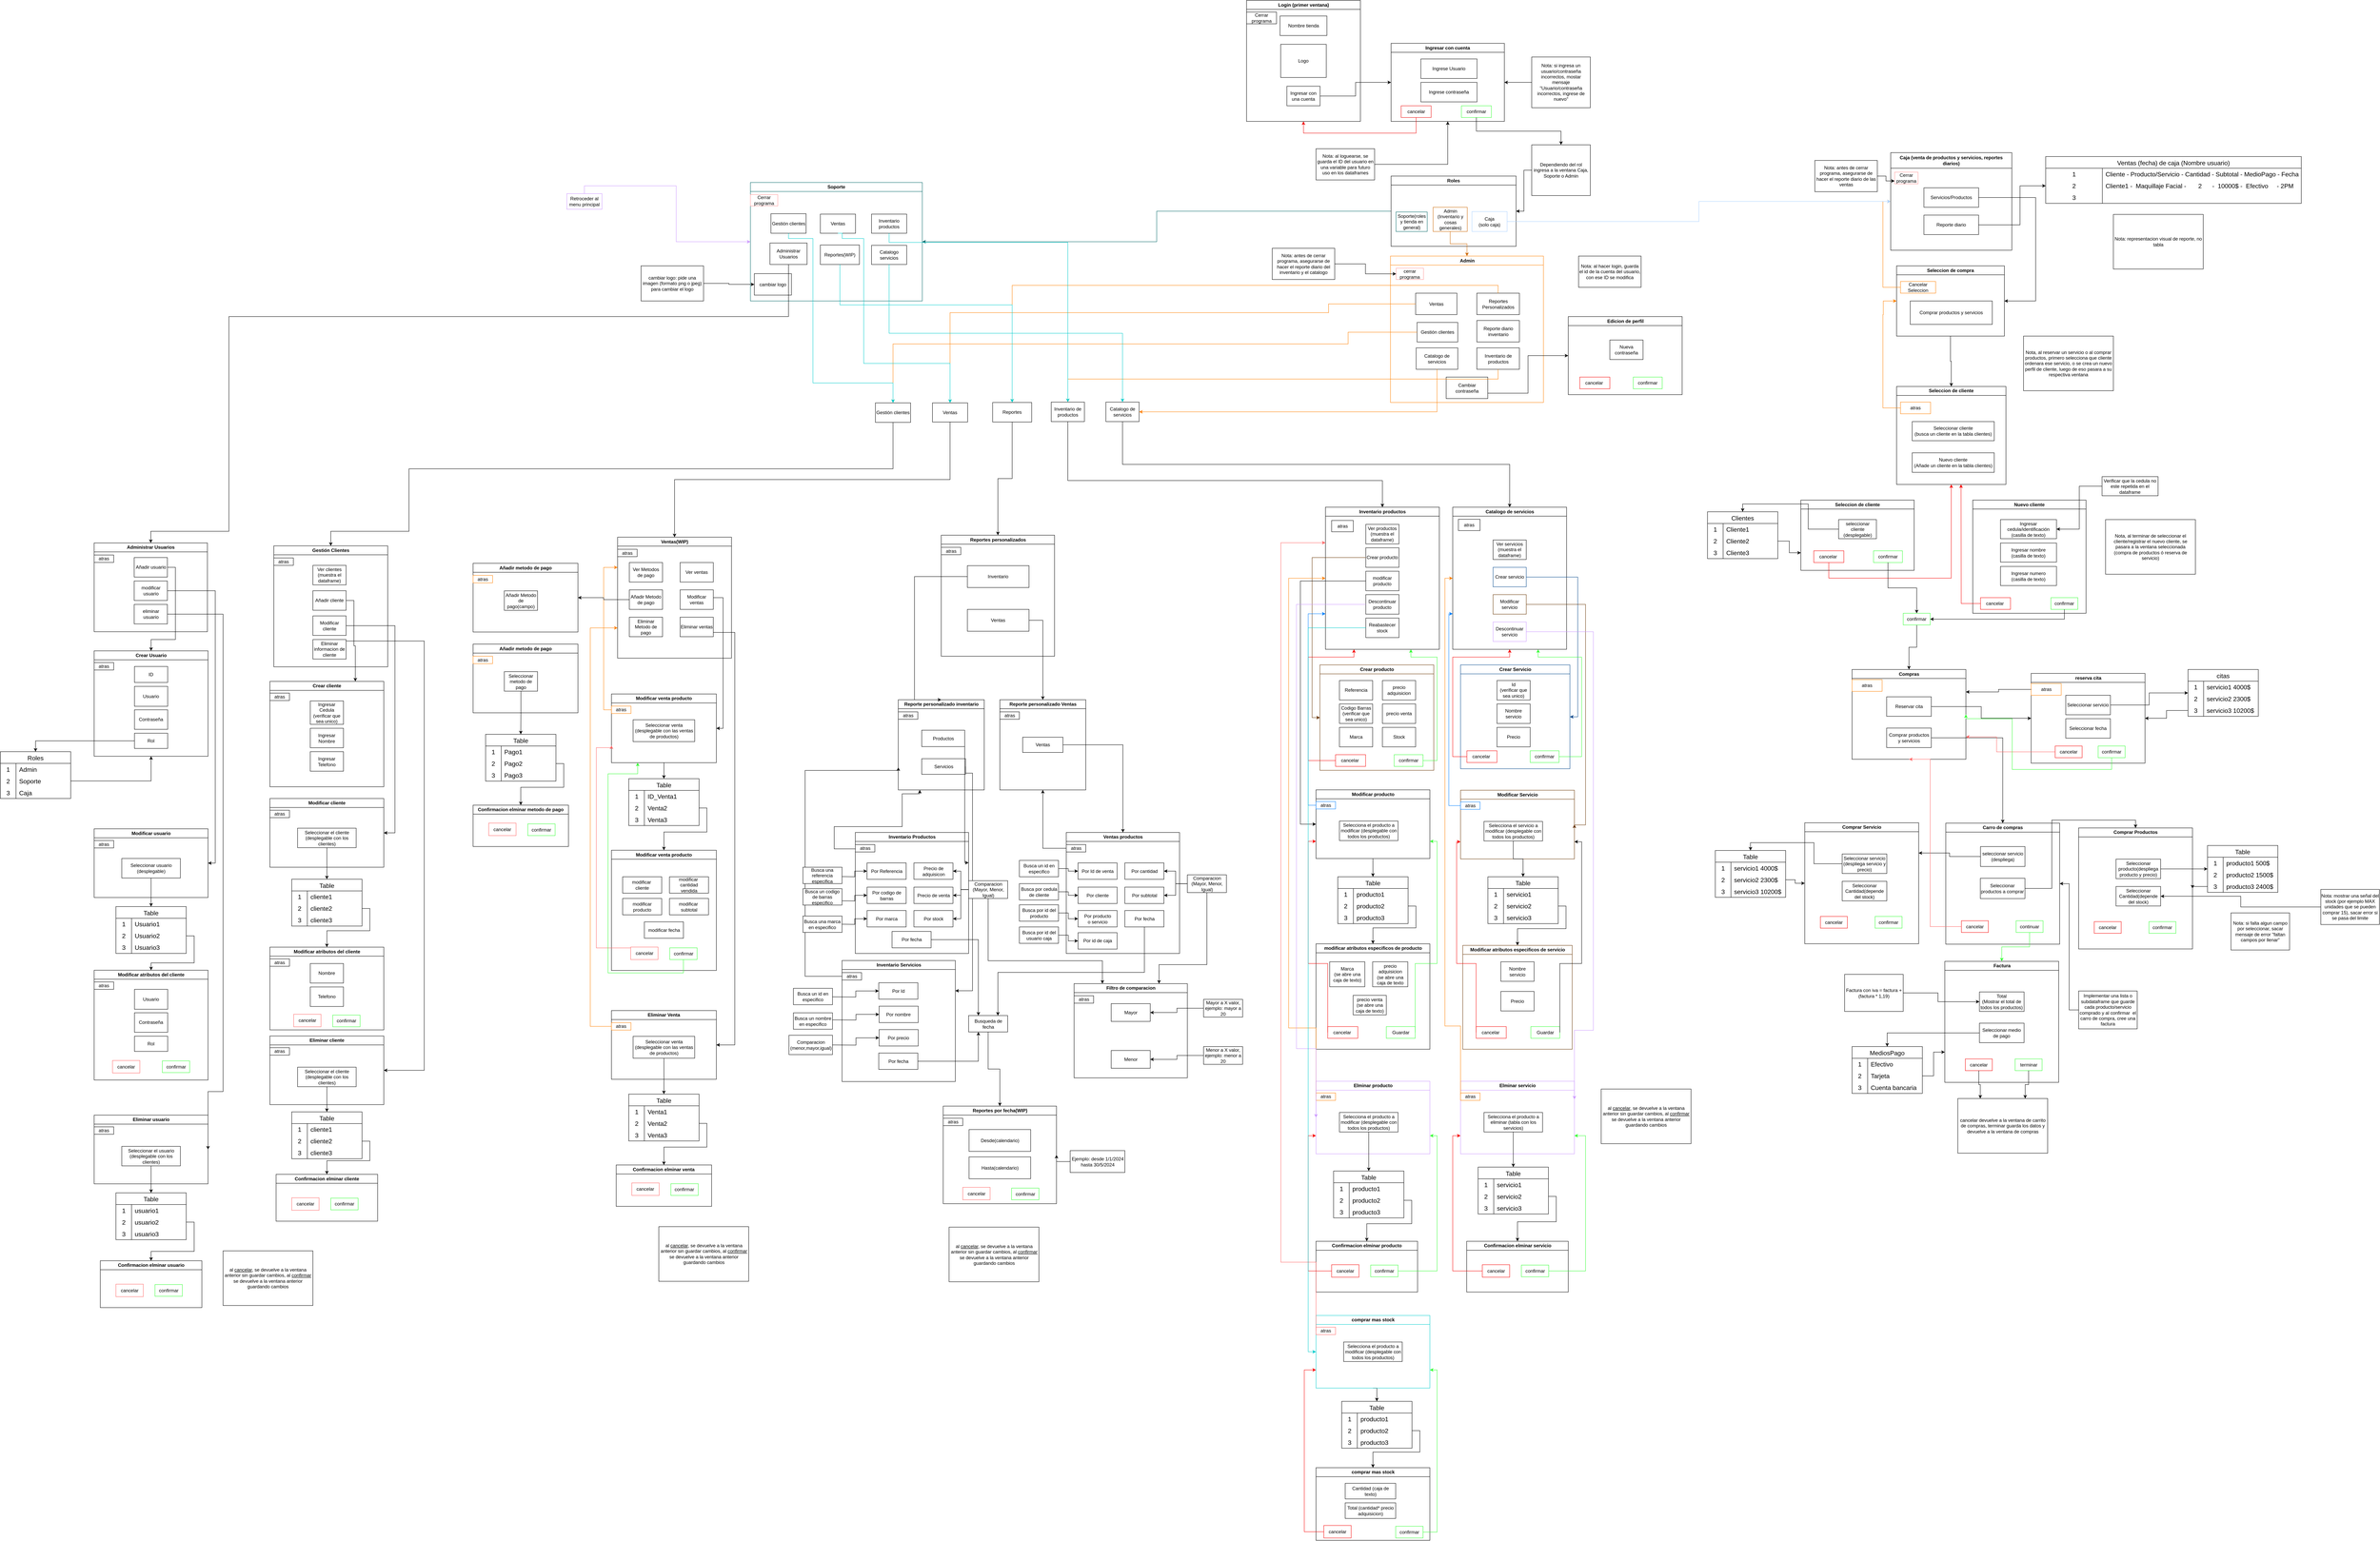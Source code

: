 <mxfile version="24.4.10" type="github">
  <diagram name="Página-1" id="FN1W2snCmmNbTDyE0-3d">
    <mxGraphModel dx="2790" dy="488" grid="1" gridSize="10" guides="1" tooltips="1" connect="1" arrows="1" fold="1" page="1" pageScale="1" pageWidth="827" pageHeight="1169" math="0" shadow="0">
      <root>
        <mxCell id="0" />
        <mxCell id="1" parent="0" />
        <mxCell id="M8riTB3KrgYmvkc7jdNT-1" style="edgeStyle=orthogonalEdgeStyle;rounded=0;orthogonalLoop=1;jettySize=auto;html=1;exitX=0;exitY=0.5;exitDx=0;exitDy=0;entryX=1;entryY=0.5;entryDx=0;entryDy=0;strokeColor=#006666;" parent="1" source="M8riTB3KrgYmvkc7jdNT-2" target="M8riTB3KrgYmvkc7jdNT-6" edge="1">
          <mxGeometry relative="1" as="geometry" />
        </mxCell>
        <mxCell id="M8riTB3KrgYmvkc7jdNT-2" value="Roles" style="swimlane;whiteSpace=wrap;html=1;startSize=23;" parent="1" vertex="1">
          <mxGeometry x="2350" y="490" width="320" height="180" as="geometry" />
        </mxCell>
        <mxCell id="M8riTB3KrgYmvkc7jdNT-3" value="Soporte(roles y tienda en general)" style="html=1;whiteSpace=wrap;strokeColor=#006666;" parent="M8riTB3KrgYmvkc7jdNT-2" vertex="1">
          <mxGeometry x="12.5" y="92" width="80" height="50" as="geometry" />
        </mxCell>
        <mxCell id="M8riTB3KrgYmvkc7jdNT-4" value="Admin&lt;div&gt;(Inventario y cosas generales)&lt;/div&gt;" style="html=1;whiteSpace=wrap;strokeColor=#CC6600;" parent="M8riTB3KrgYmvkc7jdNT-2" vertex="1">
          <mxGeometry x="107.5" y="80" width="87.5" height="62" as="geometry" />
        </mxCell>
        <mxCell id="M8riTB3KrgYmvkc7jdNT-5" value="Caja&lt;br&gt;(solo caja)" style="html=1;whiteSpace=wrap;strokeColor=#ADD3FF;" parent="M8riTB3KrgYmvkc7jdNT-2" vertex="1">
          <mxGeometry x="207" y="91" width="90" height="51" as="geometry" />
        </mxCell>
        <mxCell id="M8riTB3KrgYmvkc7jdNT-6" value="Soporte" style="swimlane;whiteSpace=wrap;html=1;strokeColor=#006666;" parent="1" vertex="1">
          <mxGeometry x="710" y="506.5" width="440" height="303.5" as="geometry" />
        </mxCell>
        <mxCell id="M8riTB3KrgYmvkc7jdNT-7" value="Ventas" style="html=1;whiteSpace=wrap;" parent="M8riTB3KrgYmvkc7jdNT-6" vertex="1">
          <mxGeometry x="179" y="81" width="90" height="49" as="geometry" />
        </mxCell>
        <mxCell id="M8riTB3KrgYmvkc7jdNT-8" value="Gestión clientes" style="html=1;whiteSpace=wrap;" parent="M8riTB3KrgYmvkc7jdNT-6" vertex="1">
          <mxGeometry x="52.5" y="80" width="90" height="50" as="geometry" />
        </mxCell>
        <mxCell id="M8riTB3KrgYmvkc7jdNT-9" value="Reportes(WIP)" style="html=1;whiteSpace=wrap;" parent="M8riTB3KrgYmvkc7jdNT-6" vertex="1">
          <mxGeometry x="179" y="160" width="100" height="50" as="geometry" />
        </mxCell>
        <mxCell id="M8riTB3KrgYmvkc7jdNT-10" value="Administrar&lt;div&gt;Usuarios&lt;/div&gt;" style="html=1;whiteSpace=wrap;direction=south;" parent="M8riTB3KrgYmvkc7jdNT-6" vertex="1">
          <mxGeometry x="50" y="155" width="95" height="55" as="geometry" />
        </mxCell>
        <mxCell id="M8riTB3KrgYmvkc7jdNT-11" value="Cerrar programa" style="html=1;whiteSpace=wrap;strokeColor=#FF9999;" parent="M8riTB3KrgYmvkc7jdNT-6" vertex="1">
          <mxGeometry y="31" width="70" height="29" as="geometry" />
        </mxCell>
        <mxCell id="Jzp1uK-i-oNBqS35j6zc-28" value="Inventario&lt;div&gt;productos&lt;/div&gt;" style="html=1;whiteSpace=wrap;" parent="M8riTB3KrgYmvkc7jdNT-6" vertex="1">
          <mxGeometry x="310" y="81" width="90" height="49" as="geometry" />
        </mxCell>
        <mxCell id="Jzp1uK-i-oNBqS35j6zc-29" value="Catalogo&lt;div&gt;servicios&lt;/div&gt;" style="html=1;whiteSpace=wrap;" parent="M8riTB3KrgYmvkc7jdNT-6" vertex="1">
          <mxGeometry x="310" y="161" width="90" height="49" as="geometry" />
        </mxCell>
        <mxCell id="3c7HaSw2Zu1qOWb-Tpbc-23" value="cambiar logo" style="html=1;whiteSpace=wrap;direction=south;" parent="M8riTB3KrgYmvkc7jdNT-6" vertex="1">
          <mxGeometry x="10" y="233.5" width="95" height="55" as="geometry" />
        </mxCell>
        <mxCell id="M8riTB3KrgYmvkc7jdNT-12" value="Seleccion de cliente" style="swimlane;whiteSpace=wrap;html=1;" parent="1" vertex="1">
          <mxGeometry x="3644" y="1028.97" width="280" height="251.03" as="geometry" />
        </mxCell>
        <mxCell id="M8riTB3KrgYmvkc7jdNT-13" value="&lt;div&gt;Seleccionar cliente&lt;/div&gt;&lt;div&gt;(busca un cliente en la tabla clientes)&lt;/div&gt;" style="html=1;whiteSpace=wrap;" parent="M8riTB3KrgYmvkc7jdNT-12" vertex="1">
          <mxGeometry x="40" y="90" width="210" height="49" as="geometry" />
        </mxCell>
        <mxCell id="M8riTB3KrgYmvkc7jdNT-14" value="Nuevo cliente&lt;div&gt;(Añade un cliente en la tabla clientes)&lt;/div&gt;" style="html=1;whiteSpace=wrap;" parent="M8riTB3KrgYmvkc7jdNT-12" vertex="1">
          <mxGeometry x="40" y="170" width="210" height="50" as="geometry" />
        </mxCell>
        <mxCell id="M8riTB3KrgYmvkc7jdNT-15" value="atras" style="html=1;whiteSpace=wrap;strokeColor=#FF8000;" parent="M8riTB3KrgYmvkc7jdNT-12" vertex="1">
          <mxGeometry x="10" y="40" width="77" height="30" as="geometry" />
        </mxCell>
        <mxCell id="M8riTB3KrgYmvkc7jdNT-18" value="Administrar Usuarios" style="swimlane;whiteSpace=wrap;html=1;" parent="1" vertex="1">
          <mxGeometry x="-970" y="1429.75" width="290" height="227.5" as="geometry" />
        </mxCell>
        <mxCell id="M8riTB3KrgYmvkc7jdNT-27" value="atras" style="html=1;whiteSpace=wrap;" parent="M8riTB3KrgYmvkc7jdNT-18" vertex="1">
          <mxGeometry y="31" width="50" height="19" as="geometry" />
        </mxCell>
        <mxCell id="1x_Vq2XPwI19C49DnKPE-217" value="Añadir usuario" style="html=1;whiteSpace=wrap;" parent="M8riTB3KrgYmvkc7jdNT-18" vertex="1">
          <mxGeometry x="102.5" y="37.5" width="85" height="50" as="geometry" />
        </mxCell>
        <mxCell id="1x_Vq2XPwI19C49DnKPE-219" value="modificar usuario" style="html=1;whiteSpace=wrap;" parent="M8riTB3KrgYmvkc7jdNT-18" vertex="1">
          <mxGeometry x="102.5" y="97.5" width="85" height="50" as="geometry" />
        </mxCell>
        <mxCell id="1x_Vq2XPwI19C49DnKPE-220" value="eliminar&lt;div&gt;usuario&lt;/div&gt;" style="html=1;whiteSpace=wrap;" parent="M8riTB3KrgYmvkc7jdNT-18" vertex="1">
          <mxGeometry x="102.5" y="157.5" width="85" height="50" as="geometry" />
        </mxCell>
        <mxCell id="M8riTB3KrgYmvkc7jdNT-29" value="Gestión Clientes" style="swimlane;whiteSpace=wrap;html=1;startSize=23;" parent="1" vertex="1">
          <mxGeometry x="-510" y="1437.25" width="291.5" height="310" as="geometry" />
        </mxCell>
        <mxCell id="M8riTB3KrgYmvkc7jdNT-30" value="Ver clientes&lt;div&gt;(muestra el dataframe)&lt;/div&gt;" style="html=1;whiteSpace=wrap;" parent="M8riTB3KrgYmvkc7jdNT-29" vertex="1">
          <mxGeometry x="100" y="50" width="85" height="50" as="geometry" />
        </mxCell>
        <mxCell id="M8riTB3KrgYmvkc7jdNT-31" value="Añadir cliente" style="html=1;whiteSpace=wrap;" parent="M8riTB3KrgYmvkc7jdNT-29" vertex="1">
          <mxGeometry x="100" y="115" width="85" height="50" as="geometry" />
        </mxCell>
        <mxCell id="M8riTB3KrgYmvkc7jdNT-32" value="Modificar cliente" style="html=1;whiteSpace=wrap;" parent="M8riTB3KrgYmvkc7jdNT-29" vertex="1">
          <mxGeometry x="100" y="179.5" width="85" height="50" as="geometry" />
        </mxCell>
        <mxCell id="M8riTB3KrgYmvkc7jdNT-33" value="Eliminar informacion de cliente" style="html=1;whiteSpace=wrap;" parent="M8riTB3KrgYmvkc7jdNT-29" vertex="1">
          <mxGeometry x="100" y="240" width="85" height="50" as="geometry" />
        </mxCell>
        <mxCell id="M8riTB3KrgYmvkc7jdNT-34" value="atras" style="html=1;whiteSpace=wrap;" parent="M8riTB3KrgYmvkc7jdNT-29" vertex="1">
          <mxGeometry y="31" width="50" height="19" as="geometry" />
        </mxCell>
        <mxCell id="M8riTB3KrgYmvkc7jdNT-35" value="Ventas(WIP)" style="swimlane;whiteSpace=wrap;html=1;startSize=23;" parent="1" vertex="1">
          <mxGeometry x="370" y="1415" width="291.5" height="310" as="geometry" />
        </mxCell>
        <mxCell id="M8riTB3KrgYmvkc7jdNT-36" value="Ver ventas" style="html=1;whiteSpace=wrap;" parent="M8riTB3KrgYmvkc7jdNT-35" vertex="1">
          <mxGeometry x="160" y="65" width="85" height="50" as="geometry" />
        </mxCell>
        <mxCell id="M8riTB3KrgYmvkc7jdNT-37" value="Modificar ventas" style="html=1;whiteSpace=wrap;" parent="M8riTB3KrgYmvkc7jdNT-35" vertex="1">
          <mxGeometry x="160" y="135" width="85" height="50" as="geometry" />
        </mxCell>
        <mxCell id="M8riTB3KrgYmvkc7jdNT-38" value="Eliminar ventas" style="html=1;whiteSpace=wrap;" parent="M8riTB3KrgYmvkc7jdNT-35" vertex="1">
          <mxGeometry x="160" y="205" width="85" height="50" as="geometry" />
        </mxCell>
        <mxCell id="M8riTB3KrgYmvkc7jdNT-39" value="atras" style="html=1;whiteSpace=wrap;" parent="M8riTB3KrgYmvkc7jdNT-35" vertex="1">
          <mxGeometry y="31" width="50" height="19" as="geometry" />
        </mxCell>
        <mxCell id="OaExaJzrcqWFnfl9uzKS-1" value="Ver Metodos de pago" style="html=1;whiteSpace=wrap;" parent="M8riTB3KrgYmvkc7jdNT-35" vertex="1">
          <mxGeometry x="30" y="65" width="85" height="50" as="geometry" />
        </mxCell>
        <mxCell id="OaExaJzrcqWFnfl9uzKS-2" value="Añadir Metodo de pago" style="html=1;whiteSpace=wrap;" parent="M8riTB3KrgYmvkc7jdNT-35" vertex="1">
          <mxGeometry x="30" y="135" width="85" height="50" as="geometry" />
        </mxCell>
        <mxCell id="OaExaJzrcqWFnfl9uzKS-3" value="Eliminar Metodo de pago" style="html=1;whiteSpace=wrap;" parent="M8riTB3KrgYmvkc7jdNT-35" vertex="1">
          <mxGeometry x="30" y="205" width="85" height="50" as="geometry" />
        </mxCell>
        <mxCell id="M8riTB3KrgYmvkc7jdNT-46" value="Comprar Productos" style="swimlane;whiteSpace=wrap;html=1;startSize=23;" parent="1" vertex="1">
          <mxGeometry x="4110" y="2159.85" width="291.5" height="310" as="geometry" />
        </mxCell>
        <mxCell id="M8riTB3KrgYmvkc7jdNT-47" value="Seleccionar producto(despliega producto y precio)" style="html=1;whiteSpace=wrap;" parent="M8riTB3KrgYmvkc7jdNT-46" vertex="1">
          <mxGeometry x="95.75" y="80" width="114.25" height="50" as="geometry" />
        </mxCell>
        <mxCell id="M8riTB3KrgYmvkc7jdNT-48" value="Seleccionar Cantidad(depende del stock)" style="html=1;whiteSpace=wrap;" parent="M8riTB3KrgYmvkc7jdNT-46" vertex="1">
          <mxGeometry x="95.75" y="150" width="114.25" height="50" as="geometry" />
        </mxCell>
        <mxCell id="M8riTB3KrgYmvkc7jdNT-49" value="confirmar" style="html=1;whiteSpace=wrap;strokeColor=#33FF33;" parent="M8riTB3KrgYmvkc7jdNT-46" vertex="1">
          <mxGeometry x="180" y="240" width="69" height="30" as="geometry" />
        </mxCell>
        <mxCell id="M8riTB3KrgYmvkc7jdNT-50" value="cancelar" style="html=1;whiteSpace=wrap;strokeColor=#F70202;" parent="M8riTB3KrgYmvkc7jdNT-46" vertex="1">
          <mxGeometry x="40" y="240" width="69" height="30" as="geometry" />
        </mxCell>
        <mxCell id="M8riTB3KrgYmvkc7jdNT-51" value="Login (primer ventana)" style="swimlane;whiteSpace=wrap;html=1;startSize=23;" parent="1" vertex="1">
          <mxGeometry x="1980" y="40" width="291.5" height="310" as="geometry" />
        </mxCell>
        <mxCell id="M8riTB3KrgYmvkc7jdNT-52" value="Ingresar con una cuenta" style="html=1;whiteSpace=wrap;" parent="M8riTB3KrgYmvkc7jdNT-51" vertex="1">
          <mxGeometry x="103.25" y="220" width="85" height="50" as="geometry" />
        </mxCell>
        <mxCell id="M8riTB3KrgYmvkc7jdNT-53" value="Nombre tienda" style="html=1;whiteSpace=wrap;" parent="M8riTB3KrgYmvkc7jdNT-51" vertex="1">
          <mxGeometry x="85.75" y="40" width="120" height="50" as="geometry" />
        </mxCell>
        <mxCell id="M8riTB3KrgYmvkc7jdNT-54" value="Logo" style="html=1;whiteSpace=wrap;" parent="M8riTB3KrgYmvkc7jdNT-51" vertex="1">
          <mxGeometry x="87.37" y="112.5" width="116.75" height="85" as="geometry" />
        </mxCell>
        <mxCell id="M8riTB3KrgYmvkc7jdNT-55" value="Cerrar programa" style="html=1;whiteSpace=wrap;strokeColor=#000000;" parent="M8riTB3KrgYmvkc7jdNT-51" vertex="1">
          <mxGeometry y="30" width="76.75" height="30" as="geometry" />
        </mxCell>
        <mxCell id="M8riTB3KrgYmvkc7jdNT-82" value="Ingresar con cuenta" style="swimlane;whiteSpace=wrap;html=1;startSize=23;" parent="1" vertex="1">
          <mxGeometry x="2350" y="150" width="290" height="200" as="geometry" />
        </mxCell>
        <mxCell id="M8riTB3KrgYmvkc7jdNT-83" value="Ingrese Usuario" style="html=1;whiteSpace=wrap;" parent="M8riTB3KrgYmvkc7jdNT-82" vertex="1">
          <mxGeometry x="76.25" y="40" width="143.75" height="50" as="geometry" />
        </mxCell>
        <mxCell id="M8riTB3KrgYmvkc7jdNT-84" value="Ingrese contraseña" style="html=1;whiteSpace=wrap;" parent="M8riTB3KrgYmvkc7jdNT-82" vertex="1">
          <mxGeometry x="76.25" y="100" width="143.75" height="50" as="geometry" />
        </mxCell>
        <mxCell id="M8riTB3KrgYmvkc7jdNT-85" value="cancelar" style="html=1;whiteSpace=wrap;strokeColor=#EC0404;" parent="M8riTB3KrgYmvkc7jdNT-82" vertex="1">
          <mxGeometry x="25.75" y="160" width="76.75" height="30" as="geometry" />
        </mxCell>
        <mxCell id="M8riTB3KrgYmvkc7jdNT-86" value="confirmar" style="html=1;whiteSpace=wrap;strokeColor=#33FF33;" parent="M8riTB3KrgYmvkc7jdNT-82" vertex="1">
          <mxGeometry x="180" y="160" width="76.75" height="30" as="geometry" />
        </mxCell>
        <mxCell id="M8riTB3KrgYmvkc7jdNT-117" value="Crear cliente" style="swimlane;whiteSpace=wrap;html=1;" parent="1" vertex="1">
          <mxGeometry x="-520" y="1784.5" width="291.5" height="270" as="geometry" />
        </mxCell>
        <mxCell id="M8riTB3KrgYmvkc7jdNT-118" value="atras" style="html=1;whiteSpace=wrap;" parent="M8riTB3KrgYmvkc7jdNT-117" vertex="1">
          <mxGeometry y="30" width="50" height="19" as="geometry" />
        </mxCell>
        <mxCell id="M8riTB3KrgYmvkc7jdNT-119" value="Ingresar Cedula&lt;div&gt;(verificar que sea unico)&lt;/div&gt;" style="html=1;whiteSpace=wrap;" parent="M8riTB3KrgYmvkc7jdNT-117" vertex="1">
          <mxGeometry x="103.25" y="50" width="85" height="60" as="geometry" />
        </mxCell>
        <mxCell id="M8riTB3KrgYmvkc7jdNT-120" value="Ingresar Nombre" style="html=1;whiteSpace=wrap;" parent="M8riTB3KrgYmvkc7jdNT-117" vertex="1">
          <mxGeometry x="103.25" y="120" width="85" height="50" as="geometry" />
        </mxCell>
        <mxCell id="M8riTB3KrgYmvkc7jdNT-121" value="Ingresar Telefono" style="html=1;whiteSpace=wrap;" parent="M8riTB3KrgYmvkc7jdNT-117" vertex="1">
          <mxGeometry x="103.25" y="180" width="85" height="50" as="geometry" />
        </mxCell>
        <mxCell id="M8riTB3KrgYmvkc7jdNT-123" value="Modificar cliente" style="swimlane;whiteSpace=wrap;html=1;" parent="1" vertex="1">
          <mxGeometry x="-520" y="2084.5" width="291.5" height="176" as="geometry" />
        </mxCell>
        <mxCell id="M8riTB3KrgYmvkc7jdNT-124" value="atras" style="html=1;whiteSpace=wrap;" parent="M8riTB3KrgYmvkc7jdNT-123" vertex="1">
          <mxGeometry y="30" width="50" height="19" as="geometry" />
        </mxCell>
        <mxCell id="M8riTB3KrgYmvkc7jdNT-125" value="Seleccionar el cliente&lt;br&gt;(desplegable con los clientes)" style="html=1;whiteSpace=wrap;" parent="M8riTB3KrgYmvkc7jdNT-123" vertex="1">
          <mxGeometry x="70.75" y="76" width="150" height="50" as="geometry" />
        </mxCell>
        <mxCell id="M8riTB3KrgYmvkc7jdNT-127" value="Modificar atributos del cliente" style="swimlane;whiteSpace=wrap;html=1;" parent="1" vertex="1">
          <mxGeometry x="-520" y="2465.25" width="291.5" height="212" as="geometry" />
        </mxCell>
        <mxCell id="M8riTB3KrgYmvkc7jdNT-128" value="atras" style="html=1;whiteSpace=wrap;" parent="M8riTB3KrgYmvkc7jdNT-127" vertex="1">
          <mxGeometry y="30" width="50" height="19" as="geometry" />
        </mxCell>
        <mxCell id="M8riTB3KrgYmvkc7jdNT-129" value="Nombre" style="html=1;whiteSpace=wrap;" parent="M8riTB3KrgYmvkc7jdNT-127" vertex="1">
          <mxGeometry x="103.25" y="42" width="85" height="50" as="geometry" />
        </mxCell>
        <mxCell id="M8riTB3KrgYmvkc7jdNT-130" value="Telefono" style="html=1;whiteSpace=wrap;" parent="M8riTB3KrgYmvkc7jdNT-127" vertex="1">
          <mxGeometry x="103.25" y="102" width="85" height="50" as="geometry" />
        </mxCell>
        <mxCell id="1x_Vq2XPwI19C49DnKPE-213" value="confirmar" style="html=1;whiteSpace=wrap;strokeColor=#33FF33;" parent="M8riTB3KrgYmvkc7jdNT-127" vertex="1">
          <mxGeometry x="160.75" y="174" width="70" height="30" as="geometry" />
        </mxCell>
        <mxCell id="1x_Vq2XPwI19C49DnKPE-214" value="cancelar" style="html=1;whiteSpace=wrap;strokeColor=#FF6666;" parent="M8riTB3KrgYmvkc7jdNT-127" vertex="1">
          <mxGeometry x="60.75" y="172" width="70" height="32" as="geometry" />
        </mxCell>
        <mxCell id="M8riTB3KrgYmvkc7jdNT-132" value="Eliminar cliente" style="swimlane;whiteSpace=wrap;html=1;" parent="1" vertex="1">
          <mxGeometry x="-520" y="2692.75" width="291.5" height="176" as="geometry" />
        </mxCell>
        <mxCell id="M8riTB3KrgYmvkc7jdNT-133" value="atras" style="html=1;whiteSpace=wrap;" parent="M8riTB3KrgYmvkc7jdNT-132" vertex="1">
          <mxGeometry y="30" width="50" height="19" as="geometry" />
        </mxCell>
        <mxCell id="M8riTB3KrgYmvkc7jdNT-134" value="Seleccionar el cliente&lt;br&gt;(desplegable con los clientes)" style="html=1;whiteSpace=wrap;" parent="M8riTB3KrgYmvkc7jdNT-132" vertex="1">
          <mxGeometry x="70.75" y="80" width="150" height="50" as="geometry" />
        </mxCell>
        <mxCell id="M8riTB3KrgYmvkc7jdNT-138" value="Reportes por fecha(WIP)" style="swimlane;whiteSpace=wrap;html=1;startSize=23;" parent="1" vertex="1">
          <mxGeometry x="1203.5" y="2872.5" width="290" height="250" as="geometry" />
        </mxCell>
        <mxCell id="M8riTB3KrgYmvkc7jdNT-139" value="Desde(calendario)" style="html=1;whiteSpace=wrap;" parent="M8riTB3KrgYmvkc7jdNT-138" vertex="1">
          <mxGeometry x="66.13" y="60" width="157.75" height="56" as="geometry" />
        </mxCell>
        <mxCell id="M8riTB3KrgYmvkc7jdNT-140" value="atras" style="html=1;whiteSpace=wrap;" parent="M8riTB3KrgYmvkc7jdNT-138" vertex="1">
          <mxGeometry y="31" width="50" height="19" as="geometry" />
        </mxCell>
        <mxCell id="M8riTB3KrgYmvkc7jdNT-141" value="Hasta(calendario)" style="html=1;whiteSpace=wrap;" parent="M8riTB3KrgYmvkc7jdNT-138" vertex="1">
          <mxGeometry x="66.13" y="130" width="157.75" height="56" as="geometry" />
        </mxCell>
        <mxCell id="cK__V7shM8DONbfDJYov-3" value="confirmar" style="html=1;whiteSpace=wrap;strokeColor=#33FF33;" parent="M8riTB3KrgYmvkc7jdNT-138" vertex="1">
          <mxGeometry x="175" y="210" width="70" height="30" as="geometry" />
        </mxCell>
        <mxCell id="cK__V7shM8DONbfDJYov-4" value="cancelar" style="html=1;whiteSpace=wrap;strokeColor=#FF6666;" parent="M8riTB3KrgYmvkc7jdNT-138" vertex="1">
          <mxGeometry x="50" y="208" width="70" height="32" as="geometry" />
        </mxCell>
        <mxCell id="M8riTB3KrgYmvkc7jdNT-142" style="edgeStyle=orthogonalEdgeStyle;rounded=0;orthogonalLoop=1;jettySize=auto;html=1;exitX=0;exitY=0.5;exitDx=0;exitDy=0;entryX=1;entryY=0.5;entryDx=0;entryDy=0;" parent="1" source="M8riTB3KrgYmvkc7jdNT-143" target="M8riTB3KrgYmvkc7jdNT-82" edge="1">
          <mxGeometry relative="1" as="geometry" />
        </mxCell>
        <mxCell id="M8riTB3KrgYmvkc7jdNT-143" value="Nota: si ingresa un usuario/contraseña incorrectos, mostar mensaje &quot;Usuario/contraseña incorrectos, ingrese de nuevo&quot;" style="html=1;whiteSpace=wrap;" parent="1" vertex="1">
          <mxGeometry x="2710" y="185" width="150" height="130" as="geometry" />
        </mxCell>
        <mxCell id="M8riTB3KrgYmvkc7jdNT-144" value="Confirmacion elminar cliente" style="swimlane;whiteSpace=wrap;html=1;" parent="1" vertex="1">
          <mxGeometry x="-504.25" y="3047.25" width="260" height="120" as="geometry" />
        </mxCell>
        <mxCell id="M8riTB3KrgYmvkc7jdNT-145" value="confirmar" style="html=1;whiteSpace=wrap;strokeColor=#33FF33;" parent="M8riTB3KrgYmvkc7jdNT-144" vertex="1">
          <mxGeometry x="140" y="61" width="70" height="30" as="geometry" />
        </mxCell>
        <mxCell id="M8riTB3KrgYmvkc7jdNT-146" value="cancelar" style="html=1;whiteSpace=wrap;strokeColor=#FF6666;" parent="M8riTB3KrgYmvkc7jdNT-144" vertex="1">
          <mxGeometry x="40" y="60" width="70" height="32" as="geometry" />
        </mxCell>
        <mxCell id="M8riTB3KrgYmvkc7jdNT-147" style="edgeStyle=orthogonalEdgeStyle;rounded=0;orthogonalLoop=1;jettySize=auto;html=1;exitX=1;exitY=0.5;exitDx=0;exitDy=0;entryX=0;entryY=0.5;entryDx=0;entryDy=0;strokeColor=#000000;" parent="1" source="M8riTB3KrgYmvkc7jdNT-52" target="M8riTB3KrgYmvkc7jdNT-82" edge="1">
          <mxGeometry relative="1" as="geometry" />
        </mxCell>
        <mxCell id="M8riTB3KrgYmvkc7jdNT-148" value="Seleccion de cliente" style="swimlane;whiteSpace=wrap;html=1;startSize=23;" parent="1" vertex="1">
          <mxGeometry x="3399" y="1320" width="290" height="180" as="geometry" />
        </mxCell>
        <mxCell id="M8riTB3KrgYmvkc7jdNT-149" value="seleccionar cliente&lt;div&gt;(desplegable)&lt;/div&gt;" style="html=1;whiteSpace=wrap;" parent="M8riTB3KrgYmvkc7jdNT-148" vertex="1">
          <mxGeometry x="96.62" y="50" width="96.75" height="49" as="geometry" />
        </mxCell>
        <mxCell id="M8riTB3KrgYmvkc7jdNT-150" value="cancelar&amp;nbsp;" style="html=1;whiteSpace=wrap;strokeColor=#F70202;" parent="M8riTB3KrgYmvkc7jdNT-148" vertex="1">
          <mxGeometry x="33" y="130" width="77" height="30" as="geometry" />
        </mxCell>
        <mxCell id="M8riTB3KrgYmvkc7jdNT-151" value="confirmar" style="html=1;whiteSpace=wrap;strokeColor=#33FF33;" parent="M8riTB3KrgYmvkc7jdNT-148" vertex="1">
          <mxGeometry x="186" y="130" width="74" height="30" as="geometry" />
        </mxCell>
        <mxCell id="M8riTB3KrgYmvkc7jdNT-152" style="edgeStyle=orthogonalEdgeStyle;rounded=0;orthogonalLoop=1;jettySize=auto;html=1;exitX=0.5;exitY=1;exitDx=0;exitDy=0;entryX=0.5;entryY=1;entryDx=0;entryDy=0;strokeColor=#F00505;" parent="1" source="M8riTB3KrgYmvkc7jdNT-85" target="M8riTB3KrgYmvkc7jdNT-51" edge="1">
          <mxGeometry relative="1" as="geometry">
            <Array as="points">
              <mxPoint x="2414" y="380" />
              <mxPoint x="2126" y="380" />
            </Array>
          </mxGeometry>
        </mxCell>
        <mxCell id="M8riTB3KrgYmvkc7jdNT-153" value="Nuevo cliente" style="swimlane;whiteSpace=wrap;html=1;startSize=23;" parent="1" vertex="1">
          <mxGeometry x="3839" y="1320" width="290" height="290" as="geometry" />
        </mxCell>
        <mxCell id="M8riTB3KrgYmvkc7jdNT-154" value="Ingresar cedula/identificación&lt;div&gt;(casilla de texto)&lt;/div&gt;" style="html=1;whiteSpace=wrap;" parent="M8riTB3KrgYmvkc7jdNT-153" vertex="1">
          <mxGeometry x="71" y="50" width="143.38" height="49" as="geometry" />
        </mxCell>
        <mxCell id="M8riTB3KrgYmvkc7jdNT-155" style="edgeStyle=orthogonalEdgeStyle;rounded=0;orthogonalLoop=1;jettySize=auto;html=1;exitX=0;exitY=0.5;exitDx=0;exitDy=0;fillColor=#F70202;strokeColor=#F70202;" parent="M8riTB3KrgYmvkc7jdNT-153" source="M8riTB3KrgYmvkc7jdNT-156" edge="1">
          <mxGeometry relative="1" as="geometry">
            <mxPoint x="-30" y="-40" as="targetPoint" />
          </mxGeometry>
        </mxCell>
        <mxCell id="M8riTB3KrgYmvkc7jdNT-156" value="cancelar&amp;nbsp;" style="html=1;whiteSpace=wrap;strokeColor=#F70202;" parent="M8riTB3KrgYmvkc7jdNT-153" vertex="1">
          <mxGeometry x="19.87" y="250" width="76.75" height="30" as="geometry" />
        </mxCell>
        <mxCell id="M8riTB3KrgYmvkc7jdNT-157" value="confirmar" style="html=1;whiteSpace=wrap;strokeColor=#33FF33;" parent="M8riTB3KrgYmvkc7jdNT-153" vertex="1">
          <mxGeometry x="200" y="250" width="69" height="30" as="geometry" />
        </mxCell>
        <mxCell id="M8riTB3KrgYmvkc7jdNT-158" value="Ingresar nombre&lt;div&gt;(casilla de texto)&lt;/div&gt;" style="html=1;whiteSpace=wrap;" parent="M8riTB3KrgYmvkc7jdNT-153" vertex="1">
          <mxGeometry x="71" y="110" width="143.38" height="49" as="geometry" />
        </mxCell>
        <mxCell id="M8riTB3KrgYmvkc7jdNT-159" value="Ingresar numero&lt;div&gt;(casilla de texto)&lt;/div&gt;" style="html=1;whiteSpace=wrap;" parent="M8riTB3KrgYmvkc7jdNT-153" vertex="1">
          <mxGeometry x="71" y="170" width="143.38" height="49" as="geometry" />
        </mxCell>
        <mxCell id="M8riTB3KrgYmvkc7jdNT-160" style="edgeStyle=orthogonalEdgeStyle;rounded=0;orthogonalLoop=1;jettySize=auto;html=1;exitX=0.5;exitY=1;exitDx=0;exitDy=0;entryX=0.5;entryY=0;entryDx=0;entryDy=0;" parent="1" source="M8riTB3KrgYmvkc7jdNT-161" target="M8riTB3KrgYmvkc7jdNT-12" edge="1">
          <mxGeometry relative="1" as="geometry" />
        </mxCell>
        <mxCell id="M8riTB3KrgYmvkc7jdNT-161" value="Seleccion de compra" style="swimlane;whiteSpace=wrap;html=1;" parent="1" vertex="1">
          <mxGeometry x="3644" y="720" width="276" height="180" as="geometry" />
        </mxCell>
        <mxCell id="M8riTB3KrgYmvkc7jdNT-162" value="&lt;div&gt;Comprar productos y servicios&lt;/div&gt;" style="html=1;whiteSpace=wrap;" parent="M8riTB3KrgYmvkc7jdNT-161" vertex="1">
          <mxGeometry x="35" y="90" width="210" height="60" as="geometry" />
        </mxCell>
        <mxCell id="M8riTB3KrgYmvkc7jdNT-164" value="Cancelar Seleccion" style="html=1;whiteSpace=wrap;strokeColor=#FF8000;" parent="M8riTB3KrgYmvkc7jdNT-161" vertex="1">
          <mxGeometry x="10" y="40" width="90" height="30" as="geometry" />
        </mxCell>
        <mxCell id="M8riTB3KrgYmvkc7jdNT-165" value="Caja (venta de productos y servicios, reportes diarios)" style="swimlane;whiteSpace=wrap;html=1;startSize=40;" parent="1" vertex="1">
          <mxGeometry x="3629" y="430" width="310" height="250" as="geometry" />
        </mxCell>
        <mxCell id="M8riTB3KrgYmvkc7jdNT-166" value="Cerrar programa" style="html=1;whiteSpace=wrap;strokeColor=#FF9999;" parent="M8riTB3KrgYmvkc7jdNT-165" vertex="1">
          <mxGeometry x="10" y="50" width="60" height="30" as="geometry" />
        </mxCell>
        <mxCell id="M8riTB3KrgYmvkc7jdNT-167" value="Servicios/Productos" style="html=1;whiteSpace=wrap;" parent="M8riTB3KrgYmvkc7jdNT-165" vertex="1">
          <mxGeometry x="85" y="90" width="140" height="50" as="geometry" />
        </mxCell>
        <mxCell id="M8riTB3KrgYmvkc7jdNT-168" value="Reporte diario" style="html=1;whiteSpace=wrap;" parent="M8riTB3KrgYmvkc7jdNT-165" vertex="1">
          <mxGeometry x="85" y="160" width="140" height="50" as="geometry" />
        </mxCell>
        <mxCell id="M8riTB3KrgYmvkc7jdNT-169" style="edgeStyle=orthogonalEdgeStyle;rounded=0;orthogonalLoop=1;jettySize=auto;html=1;exitX=1;exitY=0.5;exitDx=0;exitDy=0;entryX=1;entryY=0.5;entryDx=0;entryDy=0;" parent="1" source="M8riTB3KrgYmvkc7jdNT-167" target="M8riTB3KrgYmvkc7jdNT-161" edge="1">
          <mxGeometry relative="1" as="geometry">
            <Array as="points">
              <mxPoint x="4000" y="545" />
              <mxPoint x="4000" y="810" />
            </Array>
          </mxGeometry>
        </mxCell>
        <mxCell id="M8riTB3KrgYmvkc7jdNT-170" value="Nota, al reservar un servicio o al comprar productos, primero selecciona que cliente ordenara ese servicio, o se crea un nuevo perfil de cliente, luego de eso pasara a su respectiva ventana" style="html=1;whiteSpace=wrap;" parent="1" vertex="1">
          <mxGeometry x="3969" y="900" width="230" height="140" as="geometry" />
        </mxCell>
        <mxCell id="M8riTB3KrgYmvkc7jdNT-171" value="Carro de compras" style="swimlane;whiteSpace=wrap;html=1;startSize=23;" parent="1" vertex="1">
          <mxGeometry x="3770" y="2147.6" width="291.5" height="310" as="geometry" />
        </mxCell>
        <mxCell id="M8riTB3KrgYmvkc7jdNT-172" value="Seleccionar productos a comprar" style="html=1;whiteSpace=wrap;" parent="M8riTB3KrgYmvkc7jdNT-171" vertex="1">
          <mxGeometry x="88.44" y="141.25" width="114.25" height="52" as="geometry" />
        </mxCell>
        <mxCell id="M8riTB3KrgYmvkc7jdNT-174" value="continuar" style="html=1;whiteSpace=wrap;strokeColor=#33FF33;" parent="M8riTB3KrgYmvkc7jdNT-171" vertex="1">
          <mxGeometry x="180" y="250" width="69" height="30" as="geometry" />
        </mxCell>
        <mxCell id="M8riTB3KrgYmvkc7jdNT-175" value="cancelar" style="html=1;whiteSpace=wrap;strokeColor=#F70202;" parent="M8riTB3KrgYmvkc7jdNT-171" vertex="1">
          <mxGeometry x="40" y="250" width="69" height="30" as="geometry" />
        </mxCell>
        <mxCell id="Jzp1uK-i-oNBqS35j6zc-4" value="seleccionar servicio&lt;div&gt;(despliega)&lt;/div&gt;" style="html=1;whiteSpace=wrap;" parent="M8riTB3KrgYmvkc7jdNT-171" vertex="1">
          <mxGeometry x="88.81" y="60" width="113.88" height="51" as="geometry" />
        </mxCell>
        <mxCell id="M8riTB3KrgYmvkc7jdNT-177" style="edgeStyle=orthogonalEdgeStyle;rounded=0;orthogonalLoop=1;jettySize=auto;html=1;exitX=1;exitY=0.5;exitDx=0;exitDy=0;entryX=0.5;entryY=0;entryDx=0;entryDy=0;" parent="1" source="M8riTB3KrgYmvkc7jdNT-172" target="M8riTB3KrgYmvkc7jdNT-46" edge="1">
          <mxGeometry relative="1" as="geometry" />
        </mxCell>
        <mxCell id="M8riTB3KrgYmvkc7jdNT-189" style="edgeStyle=orthogonalEdgeStyle;rounded=0;orthogonalLoop=1;jettySize=auto;html=1;exitX=0;exitY=0.5;exitDx=0;exitDy=0;entryX=0;entryY=0.5;entryDx=0;entryDy=0;strokeColor=#FF8000;" parent="1" source="M8riTB3KrgYmvkc7jdNT-164" target="M8riTB3KrgYmvkc7jdNT-165" edge="1">
          <mxGeometry relative="1" as="geometry">
            <Array as="points">
              <mxPoint x="3609" y="775" />
              <mxPoint x="3609" y="555" />
            </Array>
          </mxGeometry>
        </mxCell>
        <mxCell id="M8riTB3KrgYmvkc7jdNT-190" style="edgeStyle=orthogonalEdgeStyle;rounded=0;orthogonalLoop=1;jettySize=auto;html=1;exitX=0;exitY=0.5;exitDx=0;exitDy=0;entryX=0;entryY=0.5;entryDx=0;entryDy=0;strokeColor=#FF8000;" parent="1" source="M8riTB3KrgYmvkc7jdNT-15" target="M8riTB3KrgYmvkc7jdNT-161" edge="1">
          <mxGeometry relative="1" as="geometry">
            <Array as="points">
              <mxPoint x="3609" y="1084" />
              <mxPoint x="3609" y="845" />
              <mxPoint x="3610" y="845" />
              <mxPoint x="3610" y="810" />
            </Array>
          </mxGeometry>
        </mxCell>
        <mxCell id="M8riTB3KrgYmvkc7jdNT-191" value="Nota, al terminar de seleccionar el cliente/registrar el nuevo cliente, se pasara a la ventana seleccionada&lt;br&gt;(compra de productos ó reserva de servicio)" style="html=1;whiteSpace=wrap;" parent="1" vertex="1">
          <mxGeometry x="4179" y="1370" width="230" height="140" as="geometry" />
        </mxCell>
        <mxCell id="M8riTB3KrgYmvkc7jdNT-192" style="edgeStyle=orthogonalEdgeStyle;rounded=0;orthogonalLoop=1;jettySize=auto;html=1;exitX=1;exitY=0.5;exitDx=0;exitDy=0;entryX=0;entryY=0.5;entryDx=0;entryDy=0;strokeColor=#ADD3FF;" parent="1" source="M8riTB3KrgYmvkc7jdNT-5" target="M8riTB3KrgYmvkc7jdNT-165" edge="1">
          <mxGeometry relative="1" as="geometry" />
        </mxCell>
        <mxCell id="M8riTB3KrgYmvkc7jdNT-193" style="edgeStyle=orthogonalEdgeStyle;rounded=0;orthogonalLoop=1;jettySize=auto;html=1;exitX=0;exitY=0.5;exitDx=0;exitDy=0;entryX=1;entryY=0.5;entryDx=0;entryDy=0;" parent="1" source="M8riTB3KrgYmvkc7jdNT-194" target="M8riTB3KrgYmvkc7jdNT-48" edge="1">
          <mxGeometry relative="1" as="geometry" />
        </mxCell>
        <mxCell id="M8riTB3KrgYmvkc7jdNT-194" value="Nota: mostrar una señal del stock (por ejemplo MAX unidades que se pueden comprar 15), sacar error si se pasa del limite" style="html=1;whiteSpace=wrap;" parent="1" vertex="1">
          <mxGeometry x="4730" y="2317.35" width="150" height="90" as="geometry" />
        </mxCell>
        <mxCell id="M8riTB3KrgYmvkc7jdNT-195" style="edgeStyle=orthogonalEdgeStyle;rounded=0;orthogonalLoop=1;jettySize=auto;html=1;exitX=0.5;exitY=1;exitDx=0;exitDy=0;entryX=0.5;entryY=1;entryDx=0;entryDy=0;strokeColor=#F70202;" parent="1" source="M8riTB3KrgYmvkc7jdNT-150" target="M8riTB3KrgYmvkc7jdNT-12" edge="1">
          <mxGeometry relative="1" as="geometry">
            <Array as="points">
              <mxPoint x="3470" y="1520" />
              <mxPoint x="3784" y="1520" />
            </Array>
          </mxGeometry>
        </mxCell>
        <mxCell id="M8riTB3KrgYmvkc7jdNT-196" value="Admin" style="swimlane;whiteSpace=wrap;html=1;strokeColor=#FF8000;" parent="1" vertex="1">
          <mxGeometry x="2348.5" y="695" width="391.5" height="375" as="geometry" />
        </mxCell>
        <mxCell id="M8riTB3KrgYmvkc7jdNT-197" value="cerrar programa" style="html=1;whiteSpace=wrap;strokeColor=#FF9999;" parent="M8riTB3KrgYmvkc7jdNT-196" vertex="1">
          <mxGeometry x="14.5" y="31" width="70" height="29" as="geometry" />
        </mxCell>
        <mxCell id="M8riTB3KrgYmvkc7jdNT-198" value="Catalogo de servicios" style="html=1;whiteSpace=wrap;" parent="M8riTB3KrgYmvkc7jdNT-196" vertex="1">
          <mxGeometry x="65.75" y="235" width="106.5" height="55" as="geometry" />
        </mxCell>
        <mxCell id="M8riTB3KrgYmvkc7jdNT-199" value="Inventario de productos" style="html=1;whiteSpace=wrap;" parent="M8riTB3KrgYmvkc7jdNT-196" vertex="1">
          <mxGeometry x="221" y="235" width="109" height="55" as="geometry" />
        </mxCell>
        <mxCell id="Jzp1uK-i-oNBqS35j6zc-25" value="Ventas" style="html=1;whiteSpace=wrap;" parent="M8riTB3KrgYmvkc7jdNT-196" vertex="1">
          <mxGeometry x="64.37" y="95" width="105.63" height="55" as="geometry" />
        </mxCell>
        <mxCell id="Jzp1uK-i-oNBqS35j6zc-26" value="Reportes&lt;div&gt;Personalizados&lt;/div&gt;" style="html=1;whiteSpace=wrap;" parent="M8riTB3KrgYmvkc7jdNT-196" vertex="1">
          <mxGeometry x="221" y="95" width="109" height="55" as="geometry" />
        </mxCell>
        <mxCell id="M8riTB3KrgYmvkc7jdNT-200" value="Reporte diario&lt;div&gt;inventario&lt;/div&gt;" style="html=1;whiteSpace=wrap;" parent="M8riTB3KrgYmvkc7jdNT-196" vertex="1">
          <mxGeometry x="221" y="165" width="109" height="55" as="geometry" />
        </mxCell>
        <mxCell id="Jzp1uK-i-oNBqS35j6zc-33" value="Gestión clientes" style="html=1;whiteSpace=wrap;" parent="M8riTB3KrgYmvkc7jdNT-196" vertex="1">
          <mxGeometry x="68" y="170" width="104.25" height="50" as="geometry" />
        </mxCell>
        <mxCell id="3c7HaSw2Zu1qOWb-Tpbc-2" value="Cambiar contraseña" style="html=1;whiteSpace=wrap;" parent="M8riTB3KrgYmvkc7jdNT-196" vertex="1">
          <mxGeometry x="142.5" y="310" width="106.5" height="55" as="geometry" />
        </mxCell>
        <mxCell id="M8riTB3KrgYmvkc7jdNT-201" value="Crear producto" style="swimlane;whiteSpace=wrap;html=1;strokeColor=#663300;" parent="1" vertex="1">
          <mxGeometry x="2167.8" y="1742.25" width="291.5" height="270" as="geometry" />
        </mxCell>
        <mxCell id="M8riTB3KrgYmvkc7jdNT-202" value="Referencia" style="html=1;whiteSpace=wrap;" parent="M8riTB3KrgYmvkc7jdNT-201" vertex="1">
          <mxGeometry x="50" y="40" width="85" height="50" as="geometry" />
        </mxCell>
        <mxCell id="M8riTB3KrgYmvkc7jdNT-203" value="Codigo Barras&lt;div&gt;(verificar que sea unico)&lt;/div&gt;" style="html=1;whiteSpace=wrap;" parent="M8riTB3KrgYmvkc7jdNT-201" vertex="1">
          <mxGeometry x="50" y="100" width="85" height="50" as="geometry" />
        </mxCell>
        <mxCell id="M8riTB3KrgYmvkc7jdNT-204" value="Marca" style="html=1;whiteSpace=wrap;" parent="M8riTB3KrgYmvkc7jdNT-201" vertex="1">
          <mxGeometry x="50" y="160" width="85" height="50" as="geometry" />
        </mxCell>
        <mxCell id="M8riTB3KrgYmvkc7jdNT-205" value="precio adquisicion" style="html=1;whiteSpace=wrap;" parent="M8riTB3KrgYmvkc7jdNT-201" vertex="1">
          <mxGeometry x="160" y="40" width="85" height="50" as="geometry" />
        </mxCell>
        <mxCell id="M8riTB3KrgYmvkc7jdNT-206" value="precio venta" style="html=1;whiteSpace=wrap;" parent="M8riTB3KrgYmvkc7jdNT-201" vertex="1">
          <mxGeometry x="160" y="100" width="85" height="50" as="geometry" />
        </mxCell>
        <mxCell id="M8riTB3KrgYmvkc7jdNT-207" value="Stock" style="html=1;whiteSpace=wrap;" parent="M8riTB3KrgYmvkc7jdNT-201" vertex="1">
          <mxGeometry x="160" y="160" width="85" height="50" as="geometry" />
        </mxCell>
        <mxCell id="M8riTB3KrgYmvkc7jdNT-208" value="confirmar" style="html=1;whiteSpace=wrap;strokeColor=#33FF33;" parent="M8riTB3KrgYmvkc7jdNT-201" vertex="1">
          <mxGeometry x="190" y="230" width="74" height="30" as="geometry" />
        </mxCell>
        <mxCell id="M8riTB3KrgYmvkc7jdNT-209" value="cancelar&amp;nbsp;" style="html=1;whiteSpace=wrap;strokeColor=#F70202;" parent="M8riTB3KrgYmvkc7jdNT-201" vertex="1">
          <mxGeometry x="40" y="230" width="77" height="30" as="geometry" />
        </mxCell>
        <mxCell id="1x_Vq2XPwI19C49DnKPE-129" style="edgeStyle=orthogonalEdgeStyle;rounded=0;orthogonalLoop=1;jettySize=auto;html=1;exitX=0.5;exitY=1;exitDx=0;exitDy=0;entryX=0.5;entryY=0;entryDx=0;entryDy=0;" parent="1" source="M8riTB3KrgYmvkc7jdNT-210" target="1x_Vq2XPwI19C49DnKPE-119" edge="1">
          <mxGeometry relative="1" as="geometry" />
        </mxCell>
        <mxCell id="M8riTB3KrgYmvkc7jdNT-210" value="Modificar producto" style="swimlane;whiteSpace=wrap;html=1;" parent="1" vertex="1">
          <mxGeometry x="2157.8" y="2062.25" width="291.5" height="176" as="geometry" />
        </mxCell>
        <mxCell id="M8riTB3KrgYmvkc7jdNT-211" value="atras" style="html=1;whiteSpace=wrap;strokeColor=#007FFF;" parent="M8riTB3KrgYmvkc7jdNT-210" vertex="1">
          <mxGeometry y="30" width="50" height="19" as="geometry" />
        </mxCell>
        <mxCell id="M8riTB3KrgYmvkc7jdNT-212" value="Selecciona el producto a modificar (desplegable con todos los productos)" style="html=1;whiteSpace=wrap;" parent="M8riTB3KrgYmvkc7jdNT-210" vertex="1">
          <mxGeometry x="60" y="80" width="150" height="50" as="geometry" />
        </mxCell>
        <mxCell id="M8riTB3KrgYmvkc7jdNT-213" value="modificar atributos especificos de producto" style="swimlane;whiteSpace=wrap;html=1;startSize=23;" parent="1" vertex="1">
          <mxGeometry x="2157.8" y="2456.75" width="291.5" height="270" as="geometry" />
        </mxCell>
        <mxCell id="M8riTB3KrgYmvkc7jdNT-214" value="Marca&lt;div&gt;(se abre una caja de texto)&lt;/div&gt;" style="html=1;whiteSpace=wrap;" parent="M8riTB3KrgYmvkc7jdNT-213" vertex="1">
          <mxGeometry x="35" y="46" width="90" height="64" as="geometry" />
        </mxCell>
        <mxCell id="M8riTB3KrgYmvkc7jdNT-215" value="precio adquisicion&lt;div&gt;(se abre una caja de texto&lt;/div&gt;" style="html=1;whiteSpace=wrap;" parent="M8riTB3KrgYmvkc7jdNT-213" vertex="1">
          <mxGeometry x="145" y="46" width="90" height="64" as="geometry" />
        </mxCell>
        <mxCell id="M8riTB3KrgYmvkc7jdNT-216" value="precio venta&lt;div&gt;(se abre una caja de texto)&lt;/div&gt;" style="html=1;whiteSpace=wrap;" parent="M8riTB3KrgYmvkc7jdNT-213" vertex="1">
          <mxGeometry x="95" y="132" width="85" height="50" as="geometry" />
        </mxCell>
        <mxCell id="M8riTB3KrgYmvkc7jdNT-217" value="Guardar" style="html=1;whiteSpace=wrap;strokeColor=#33FF33;" parent="M8riTB3KrgYmvkc7jdNT-213" vertex="1">
          <mxGeometry x="180" y="212" width="74" height="30" as="geometry" />
        </mxCell>
        <mxCell id="M8riTB3KrgYmvkc7jdNT-218" value="cancelar&amp;nbsp;" style="html=1;whiteSpace=wrap;strokeColor=#F70202;" parent="M8riTB3KrgYmvkc7jdNT-213" vertex="1">
          <mxGeometry x="30" y="212" width="77" height="30" as="geometry" />
        </mxCell>
        <mxCell id="M8riTB3KrgYmvkc7jdNT-219" value="Crear Servicio" style="swimlane;whiteSpace=wrap;html=1;strokeColor=#00458A;" parent="1" vertex="1">
          <mxGeometry x="2527.8" y="1742.25" width="280" height="266" as="geometry" />
        </mxCell>
        <mxCell id="M8riTB3KrgYmvkc7jdNT-220" value="Id&lt;div&gt;(verificar que sea unico)&lt;/div&gt;" style="html=1;whiteSpace=wrap;" parent="M8riTB3KrgYmvkc7jdNT-219" vertex="1">
          <mxGeometry x="93.25" y="40" width="85" height="50" as="geometry" />
        </mxCell>
        <mxCell id="M8riTB3KrgYmvkc7jdNT-221" value="Nombre servicio" style="html=1;whiteSpace=wrap;" parent="M8riTB3KrgYmvkc7jdNT-219" vertex="1">
          <mxGeometry x="93.25" y="100" width="85" height="50" as="geometry" />
        </mxCell>
        <mxCell id="M8riTB3KrgYmvkc7jdNT-222" value="Precio" style="html=1;whiteSpace=wrap;" parent="M8riTB3KrgYmvkc7jdNT-219" vertex="1">
          <mxGeometry x="93.25" y="160" width="85" height="50" as="geometry" />
        </mxCell>
        <mxCell id="M8riTB3KrgYmvkc7jdNT-223" value="cancelar&amp;nbsp;" style="html=1;whiteSpace=wrap;strokeColor=#F70202;" parent="M8riTB3KrgYmvkc7jdNT-219" vertex="1">
          <mxGeometry x="16.25" y="220" width="77" height="30" as="geometry" />
        </mxCell>
        <mxCell id="M8riTB3KrgYmvkc7jdNT-224" value="confirmar" style="html=1;whiteSpace=wrap;strokeColor=#33FF33;" parent="M8riTB3KrgYmvkc7jdNT-219" vertex="1">
          <mxGeometry x="178.25" y="220" width="74" height="30" as="geometry" />
        </mxCell>
        <mxCell id="M8riTB3KrgYmvkc7jdNT-225" value="Elminar producto" style="swimlane;whiteSpace=wrap;html=1;strokeColor=#CC99FF;" parent="1" vertex="1">
          <mxGeometry x="2157.8" y="2808.75" width="291.5" height="186" as="geometry" />
        </mxCell>
        <mxCell id="M8riTB3KrgYmvkc7jdNT-226" value="atras" style="html=1;whiteSpace=wrap;strokeColor=#FF8000;" parent="M8riTB3KrgYmvkc7jdNT-225" vertex="1">
          <mxGeometry y="30" width="50" height="19" as="geometry" />
        </mxCell>
        <mxCell id="M8riTB3KrgYmvkc7jdNT-227" value="Selecciona el producto a modificar (desplegable con todos los productos)" style="html=1;whiteSpace=wrap;" parent="M8riTB3KrgYmvkc7jdNT-225" vertex="1">
          <mxGeometry x="60" y="80" width="150" height="50" as="geometry" />
        </mxCell>
        <mxCell id="M8riTB3KrgYmvkc7jdNT-228" value="Modificar Servicio" style="swimlane;whiteSpace=wrap;html=1;strokeColor=#663300;" parent="1" vertex="1">
          <mxGeometry x="2527.8" y="2063.25" width="291.5" height="176" as="geometry" />
        </mxCell>
        <mxCell id="M8riTB3KrgYmvkc7jdNT-229" value="atras" style="html=1;whiteSpace=wrap;strokeColor=#007FFF;" parent="M8riTB3KrgYmvkc7jdNT-228" vertex="1">
          <mxGeometry y="30" width="50" height="19" as="geometry" />
        </mxCell>
        <mxCell id="M8riTB3KrgYmvkc7jdNT-230" value="Selecciona el servicio a modificar (desplegable con todos los productos)" style="html=1;whiteSpace=wrap;" parent="M8riTB3KrgYmvkc7jdNT-228" vertex="1">
          <mxGeometry x="60" y="80" width="150" height="50" as="geometry" />
        </mxCell>
        <mxCell id="M8riTB3KrgYmvkc7jdNT-231" value="Modificar atributos especificos de servicio" style="swimlane;whiteSpace=wrap;html=1;strokeColor=#663300;" parent="1" vertex="1">
          <mxGeometry x="2533.55" y="2460.75" width="280" height="266" as="geometry" />
        </mxCell>
        <mxCell id="M8riTB3KrgYmvkc7jdNT-232" value="Nombre servicio" style="html=1;whiteSpace=wrap;" parent="M8riTB3KrgYmvkc7jdNT-231" vertex="1">
          <mxGeometry x="97.5" y="42" width="85" height="50" as="geometry" />
        </mxCell>
        <mxCell id="M8riTB3KrgYmvkc7jdNT-233" value="Precio" style="html=1;whiteSpace=wrap;" parent="M8riTB3KrgYmvkc7jdNT-231" vertex="1">
          <mxGeometry x="97.5" y="118" width="85" height="50" as="geometry" />
        </mxCell>
        <mxCell id="M8riTB3KrgYmvkc7jdNT-234" value="Guardar" style="html=1;whiteSpace=wrap;strokeColor=#33FF33;" parent="M8riTB3KrgYmvkc7jdNT-231" vertex="1">
          <mxGeometry x="174.25" y="208" width="74" height="30" as="geometry" />
        </mxCell>
        <mxCell id="M8riTB3KrgYmvkc7jdNT-235" value="cancelar&amp;nbsp;" style="html=1;whiteSpace=wrap;strokeColor=#F70202;" parent="M8riTB3KrgYmvkc7jdNT-231" vertex="1">
          <mxGeometry x="34.25" y="208" width="77" height="30" as="geometry" />
        </mxCell>
        <mxCell id="M8riTB3KrgYmvkc7jdNT-236" value="Confirmacion elminar producto" style="swimlane;whiteSpace=wrap;html=1;" parent="1" vertex="1">
          <mxGeometry x="2157.8" y="3218.75" width="260" height="130" as="geometry" />
        </mxCell>
        <mxCell id="M8riTB3KrgYmvkc7jdNT-237" value="confirmar" style="html=1;whiteSpace=wrap;strokeColor=#33FF33;" parent="M8riTB3KrgYmvkc7jdNT-236" vertex="1">
          <mxGeometry x="140" y="61" width="70" height="30" as="geometry" />
        </mxCell>
        <mxCell id="M8riTB3KrgYmvkc7jdNT-238" value="cancelar" style="html=1;whiteSpace=wrap;strokeColor=#F70202;" parent="M8riTB3KrgYmvkc7jdNT-236" vertex="1">
          <mxGeometry x="40" y="60" width="70" height="32" as="geometry" />
        </mxCell>
        <mxCell id="M8riTB3KrgYmvkc7jdNT-239" value="Elminar servicio" style="swimlane;whiteSpace=wrap;html=1;strokeColor=#CC99FF;" parent="1" vertex="1">
          <mxGeometry x="2527.8" y="2808.75" width="291.5" height="186" as="geometry" />
        </mxCell>
        <mxCell id="M8riTB3KrgYmvkc7jdNT-240" value="atras" style="html=1;whiteSpace=wrap;strokeColor=#FF8000;" parent="M8riTB3KrgYmvkc7jdNT-239" vertex="1">
          <mxGeometry y="30" width="50" height="19" as="geometry" />
        </mxCell>
        <mxCell id="M8riTB3KrgYmvkc7jdNT-241" value="Selecciona el producto a eliminar (tabla con los servicios)" style="html=1;whiteSpace=wrap;" parent="M8riTB3KrgYmvkc7jdNT-239" vertex="1">
          <mxGeometry x="60" y="80" width="150" height="50" as="geometry" />
        </mxCell>
        <mxCell id="M8riTB3KrgYmvkc7jdNT-242" value="Confirmacion elminar servicio" style="swimlane;whiteSpace=wrap;html=1;" parent="1" vertex="1">
          <mxGeometry x="2543.55" y="3218.75" width="260" height="130" as="geometry" />
        </mxCell>
        <mxCell id="M8riTB3KrgYmvkc7jdNT-243" value="confirmar" style="html=1;whiteSpace=wrap;strokeColor=#33FF33;" parent="M8riTB3KrgYmvkc7jdNT-242" vertex="1">
          <mxGeometry x="140" y="61" width="70" height="30" as="geometry" />
        </mxCell>
        <mxCell id="M8riTB3KrgYmvkc7jdNT-244" value="cancelar" style="html=1;whiteSpace=wrap;strokeColor=#F70202;" parent="M8riTB3KrgYmvkc7jdNT-242" vertex="1">
          <mxGeometry x="40" y="60" width="70" height="32" as="geometry" />
        </mxCell>
        <mxCell id="M8riTB3KrgYmvkc7jdNT-248" value="Nota: si falta algun campo por seleccionar, sacar mensaje de error &quot;faltan campos por llenar&quot;" style="html=1;whiteSpace=wrap;" parent="1" vertex="1">
          <mxGeometry x="4500" y="2377.6" width="150" height="95" as="geometry" />
        </mxCell>
        <mxCell id="M8riTB3KrgYmvkc7jdNT-249" style="edgeStyle=orthogonalEdgeStyle;rounded=0;orthogonalLoop=1;jettySize=auto;html=1;exitX=1;exitY=0.5;exitDx=0;exitDy=0;entryX=0;entryY=0.75;entryDx=0;entryDy=0;" parent="1" source="M8riTB3KrgYmvkc7jdNT-250" target="M8riTB3KrgYmvkc7jdNT-166" edge="1">
          <mxGeometry relative="1" as="geometry" />
        </mxCell>
        <mxCell id="M8riTB3KrgYmvkc7jdNT-250" value="Nota: antes de cerrar programa, asegurarse de hacer el reporte diario de las ventas" style="html=1;whiteSpace=wrap;" parent="1" vertex="1">
          <mxGeometry x="3434.75" y="450" width="160" height="80" as="geometry" />
        </mxCell>
        <mxCell id="M8riTB3KrgYmvkc7jdNT-251" style="edgeStyle=orthogonalEdgeStyle;rounded=0;orthogonalLoop=1;jettySize=auto;html=1;exitX=0;exitY=0.5;exitDx=0;exitDy=0;entryX=1;entryY=0.5;entryDx=0;entryDy=0;" parent="1" source="M8riTB3KrgYmvkc7jdNT-252" target="M8riTB3KrgYmvkc7jdNT-2" edge="1">
          <mxGeometry relative="1" as="geometry" />
        </mxCell>
        <mxCell id="M8riTB3KrgYmvkc7jdNT-252" value="Dependiendo del rol ingresa a la ventana Caja, Soporte o Admin" style="html=1;whiteSpace=wrap;" parent="1" vertex="1">
          <mxGeometry x="2710" y="410" width="150" height="130" as="geometry" />
        </mxCell>
        <mxCell id="M8riTB3KrgYmvkc7jdNT-253" style="edgeStyle=orthogonalEdgeStyle;rounded=0;orthogonalLoop=1;jettySize=auto;html=1;exitX=0.5;exitY=1;exitDx=0;exitDy=0;entryX=0.5;entryY=0;entryDx=0;entryDy=0;" parent="1" source="M8riTB3KrgYmvkc7jdNT-86" target="M8riTB3KrgYmvkc7jdNT-252" edge="1">
          <mxGeometry relative="1" as="geometry" />
        </mxCell>
        <mxCell id="M8riTB3KrgYmvkc7jdNT-254" style="edgeStyle=orthogonalEdgeStyle;rounded=0;orthogonalLoop=1;jettySize=auto;html=1;exitX=1;exitY=0.5;exitDx=0;exitDy=0;entryX=0;entryY=0.5;entryDx=0;entryDy=0;" parent="1" source="M8riTB3KrgYmvkc7jdNT-255" target="M8riTB3KrgYmvkc7jdNT-197" edge="1">
          <mxGeometry relative="1" as="geometry" />
        </mxCell>
        <mxCell id="M8riTB3KrgYmvkc7jdNT-255" value="Nota: antes de cerrar programa, asegurarse de hacer el reporte diario del inventario y el catalogo" style="html=1;whiteSpace=wrap;" parent="1" vertex="1">
          <mxGeometry x="2045.75" y="675" width="160" height="80" as="geometry" />
        </mxCell>
        <mxCell id="M8riTB3KrgYmvkc7jdNT-256" style="edgeStyle=orthogonalEdgeStyle;rounded=0;orthogonalLoop=1;jettySize=auto;html=1;exitX=0.5;exitY=1;exitDx=0;exitDy=0;entryX=0.5;entryY=0;entryDx=0;entryDy=0;strokeColor=#CC6600;" parent="1" source="M8riTB3KrgYmvkc7jdNT-4" target="M8riTB3KrgYmvkc7jdNT-196" edge="1">
          <mxGeometry relative="1" as="geometry" />
        </mxCell>
        <mxCell id="M8riTB3KrgYmvkc7jdNT-257" value="Inventario productos" style="swimlane;whiteSpace=wrap;html=1;" parent="1" vertex="1">
          <mxGeometry x="2182.05" y="1338.25" width="291.5" height="364" as="geometry" />
        </mxCell>
        <mxCell id="M8riTB3KrgYmvkc7jdNT-258" value="atras" style="html=1;whiteSpace=wrap;" parent="M8riTB3KrgYmvkc7jdNT-257" vertex="1">
          <mxGeometry x="15.75" y="34" width="55.5" height="29" as="geometry" />
        </mxCell>
        <mxCell id="M8riTB3KrgYmvkc7jdNT-259" value="Ver productos&lt;div&gt;(muestra el dataframe)&lt;/div&gt;" style="html=1;whiteSpace=wrap;" parent="M8riTB3KrgYmvkc7jdNT-257" vertex="1">
          <mxGeometry x="103.25" y="44" width="85" height="50" as="geometry" />
        </mxCell>
        <mxCell id="M8riTB3KrgYmvkc7jdNT-260" value="Crear producto" style="html=1;whiteSpace=wrap;" parent="M8riTB3KrgYmvkc7jdNT-257" vertex="1">
          <mxGeometry x="103.25" y="104" width="85" height="50" as="geometry" />
        </mxCell>
        <mxCell id="M8riTB3KrgYmvkc7jdNT-261" value="modificar producto" style="html=1;whiteSpace=wrap;" parent="M8riTB3KrgYmvkc7jdNT-257" vertex="1">
          <mxGeometry x="103.25" y="164" width="85" height="50" as="geometry" />
        </mxCell>
        <mxCell id="M8riTB3KrgYmvkc7jdNT-262" value="Descontinuar producto" style="html=1;whiteSpace=wrap;" parent="M8riTB3KrgYmvkc7jdNT-257" vertex="1">
          <mxGeometry x="103.25" y="224" width="85" height="50" as="geometry" />
        </mxCell>
        <mxCell id="M8riTB3KrgYmvkc7jdNT-263" value="Reabastecer stock" style="html=1;whiteSpace=wrap;" parent="M8riTB3KrgYmvkc7jdNT-257" vertex="1">
          <mxGeometry x="103.25" y="284" width="85" height="50" as="geometry" />
        </mxCell>
        <mxCell id="M8riTB3KrgYmvkc7jdNT-264" value="Catalogo de servicios" style="swimlane;whiteSpace=wrap;html=1;" parent="1" vertex="1">
          <mxGeometry x="2507.8" y="1338.25" width="291.5" height="364" as="geometry" />
        </mxCell>
        <mxCell id="M8riTB3KrgYmvkc7jdNT-266" value="atras" style="html=1;whiteSpace=wrap;" parent="M8riTB3KrgYmvkc7jdNT-264" vertex="1">
          <mxGeometry x="14.5" y="31" width="55.5" height="29" as="geometry" />
        </mxCell>
        <mxCell id="M8riTB3KrgYmvkc7jdNT-267" value="Ver servicios&lt;br&gt;(muestra el dataframe)" style="html=1;whiteSpace=wrap;" parent="M8riTB3KrgYmvkc7jdNT-264" vertex="1">
          <mxGeometry x="103.25" y="84" width="85" height="50" as="geometry" />
        </mxCell>
        <mxCell id="M8riTB3KrgYmvkc7jdNT-268" value="Crear servicio" style="html=1;whiteSpace=wrap;strokeColor=#00458A;" parent="M8riTB3KrgYmvkc7jdNT-264" vertex="1">
          <mxGeometry x="103.25" y="154" width="85" height="50" as="geometry" />
        </mxCell>
        <mxCell id="M8riTB3KrgYmvkc7jdNT-269" value="Modificar servicio" style="html=1;whiteSpace=wrap;strokeColor=#663300;" parent="M8riTB3KrgYmvkc7jdNT-264" vertex="1">
          <mxGeometry x="103.25" y="224" width="85" height="50" as="geometry" />
        </mxCell>
        <mxCell id="M8riTB3KrgYmvkc7jdNT-270" value="Descontinuar servicio" style="html=1;whiteSpace=wrap;strokeColor=#CC99FF;" parent="M8riTB3KrgYmvkc7jdNT-264" vertex="1">
          <mxGeometry x="103.25" y="294" width="85" height="50" as="geometry" />
        </mxCell>
        <mxCell id="M8riTB3KrgYmvkc7jdNT-274" style="edgeStyle=orthogonalEdgeStyle;rounded=0;orthogonalLoop=1;jettySize=auto;html=1;exitX=1;exitY=0.5;exitDx=0;exitDy=0;entryX=1;entryY=0.5;entryDx=0;entryDy=0;strokeColor=#00458A;" parent="1" source="M8riTB3KrgYmvkc7jdNT-268" target="M8riTB3KrgYmvkc7jdNT-219" edge="1">
          <mxGeometry relative="1" as="geometry" />
        </mxCell>
        <mxCell id="M8riTB3KrgYmvkc7jdNT-275" style="edgeStyle=orthogonalEdgeStyle;rounded=0;orthogonalLoop=1;jettySize=auto;html=1;exitX=0;exitY=0.5;exitDx=0;exitDy=0;entryX=0;entryY=0.5;entryDx=0;entryDy=0;strokeColor=#663300;" parent="1" source="M8riTB3KrgYmvkc7jdNT-260" target="M8riTB3KrgYmvkc7jdNT-201" edge="1">
          <mxGeometry relative="1" as="geometry" />
        </mxCell>
        <mxCell id="M8riTB3KrgYmvkc7jdNT-276" style="edgeStyle=orthogonalEdgeStyle;rounded=0;orthogonalLoop=1;jettySize=auto;html=1;exitX=0;exitY=0.5;exitDx=0;exitDy=0;entryX=0.5;entryY=1;entryDx=0;entryDy=0;strokeColor=#F70202;" parent="1" source="M8riTB3KrgYmvkc7jdNT-223" target="M8riTB3KrgYmvkc7jdNT-264" edge="1">
          <mxGeometry relative="1" as="geometry">
            <Array as="points">
              <mxPoint x="2507.8" y="1977.25" />
              <mxPoint x="2507.8" y="1722.25" />
              <mxPoint x="2653.8" y="1722.25" />
            </Array>
          </mxGeometry>
        </mxCell>
        <mxCell id="M8riTB3KrgYmvkc7jdNT-277" style="edgeStyle=orthogonalEdgeStyle;rounded=0;orthogonalLoop=1;jettySize=auto;html=1;exitX=1;exitY=0.5;exitDx=0;exitDy=0;entryX=0.75;entryY=1;entryDx=0;entryDy=0;strokeColor=#33FF33;" parent="1" source="M8riTB3KrgYmvkc7jdNT-208" target="M8riTB3KrgYmvkc7jdNT-257" edge="1">
          <mxGeometry relative="1" as="geometry">
            <Array as="points">
              <mxPoint x="2467.8" y="1987.25" />
              <mxPoint x="2467.8" y="1722.25" />
              <mxPoint x="2400.8" y="1722.25" />
            </Array>
          </mxGeometry>
        </mxCell>
        <mxCell id="M8riTB3KrgYmvkc7jdNT-278" style="edgeStyle=orthogonalEdgeStyle;rounded=0;orthogonalLoop=1;jettySize=auto;html=1;exitX=0;exitY=0.5;exitDx=0;exitDy=0;entryX=0.25;entryY=1;entryDx=0;entryDy=0;strokeColor=#F70202;" parent="1" source="M8riTB3KrgYmvkc7jdNT-209" target="M8riTB3KrgYmvkc7jdNT-257" edge="1">
          <mxGeometry relative="1" as="geometry">
            <Array as="points">
              <mxPoint x="2137.8" y="1987.25" />
              <mxPoint x="2137.8" y="1722.25" />
              <mxPoint x="2254.8" y="1722.25" />
            </Array>
          </mxGeometry>
        </mxCell>
        <mxCell id="M8riTB3KrgYmvkc7jdNT-279" style="edgeStyle=orthogonalEdgeStyle;rounded=0;orthogonalLoop=1;jettySize=auto;html=1;exitX=1;exitY=0.5;exitDx=0;exitDy=0;entryX=0.75;entryY=1;entryDx=0;entryDy=0;strokeColor=#33FF33;" parent="1" source="M8riTB3KrgYmvkc7jdNT-224" target="M8riTB3KrgYmvkc7jdNT-264" edge="1">
          <mxGeometry relative="1" as="geometry">
            <Array as="points">
              <mxPoint x="2837.8" y="1977.25" />
              <mxPoint x="2837.8" y="1722.25" />
              <mxPoint x="2726.8" y="1722.25" />
            </Array>
          </mxGeometry>
        </mxCell>
        <mxCell id="M8riTB3KrgYmvkc7jdNT-280" value="cancelar devuelve a la ventana de carrito de compras, terminar guarda los datos y devuelve a la ventana de compras" style="html=1;whiteSpace=wrap;" parent="1" vertex="1">
          <mxGeometry x="3800.75" y="2853" width="230" height="140" as="geometry" />
        </mxCell>
        <mxCell id="M8riTB3KrgYmvkc7jdNT-289" style="edgeStyle=orthogonalEdgeStyle;rounded=0;orthogonalLoop=1;jettySize=auto;html=1;exitX=0;exitY=0.5;exitDx=0;exitDy=0;entryX=0;entryY=0.5;entryDx=0;entryDy=0;" parent="1" source="M8riTB3KrgYmvkc7jdNT-261" target="M8riTB3KrgYmvkc7jdNT-210" edge="1">
          <mxGeometry relative="1" as="geometry">
            <Array as="points">
              <mxPoint x="2117.8" y="1527.25" />
              <mxPoint x="2117.8" y="2150.25" />
            </Array>
          </mxGeometry>
        </mxCell>
        <mxCell id="M8riTB3KrgYmvkc7jdNT-290" style="edgeStyle=orthogonalEdgeStyle;rounded=0;orthogonalLoop=1;jettySize=auto;html=1;exitX=1;exitY=0.5;exitDx=0;exitDy=0;entryX=1;entryY=0.5;entryDx=0;entryDy=0;strokeColor=#663300;" parent="1" source="M8riTB3KrgYmvkc7jdNT-269" target="M8riTB3KrgYmvkc7jdNT-228" edge="1">
          <mxGeometry relative="1" as="geometry">
            <Array as="points">
              <mxPoint x="2847.8" y="1587.25" />
              <mxPoint x="2847.8" y="2152.25" />
              <mxPoint x="2819.8" y="2152.25" />
            </Array>
          </mxGeometry>
        </mxCell>
        <mxCell id="M8riTB3KrgYmvkc7jdNT-291" style="edgeStyle=orthogonalEdgeStyle;rounded=0;orthogonalLoop=1;jettySize=auto;html=1;exitX=1;exitY=0.5;exitDx=0;exitDy=0;entryX=1;entryY=0.75;entryDx=0;entryDy=0;" parent="1" source="M8riTB3KrgYmvkc7jdNT-234" target="M8riTB3KrgYmvkc7jdNT-228" edge="1">
          <mxGeometry relative="1" as="geometry">
            <Array as="points">
              <mxPoint x="2837.8" y="2507.25" />
              <mxPoint x="2837.8" y="2195.25" />
            </Array>
          </mxGeometry>
        </mxCell>
        <mxCell id="M8riTB3KrgYmvkc7jdNT-292" style="edgeStyle=orthogonalEdgeStyle;rounded=0;orthogonalLoop=1;jettySize=auto;html=1;exitX=0;exitY=0.5;exitDx=0;exitDy=0;entryX=0;entryY=0.75;entryDx=0;entryDy=0;strokeColor=#F70202;" parent="1" source="M8riTB3KrgYmvkc7jdNT-235" target="M8riTB3KrgYmvkc7jdNT-228" edge="1">
          <mxGeometry relative="1" as="geometry">
            <Array as="points">
              <mxPoint x="2517.8" y="2507.25" />
              <mxPoint x="2517.8" y="2195.25" />
            </Array>
          </mxGeometry>
        </mxCell>
        <mxCell id="M8riTB3KrgYmvkc7jdNT-293" style="edgeStyle=orthogonalEdgeStyle;rounded=0;orthogonalLoop=1;jettySize=auto;html=1;exitX=0;exitY=0.5;exitDx=0;exitDy=0;entryX=0;entryY=0.75;entryDx=0;entryDy=0;strokeColor=#F70202;" parent="1" source="M8riTB3KrgYmvkc7jdNT-218" target="M8riTB3KrgYmvkc7jdNT-210" edge="1">
          <mxGeometry relative="1" as="geometry">
            <Array as="points">
              <mxPoint x="2137.8" y="2507.25" />
              <mxPoint x="2137.8" y="2194.25" />
            </Array>
          </mxGeometry>
        </mxCell>
        <mxCell id="M8riTB3KrgYmvkc7jdNT-294" style="edgeStyle=orthogonalEdgeStyle;rounded=0;orthogonalLoop=1;jettySize=auto;html=1;exitX=1;exitY=0.5;exitDx=0;exitDy=0;entryX=1;entryY=0.75;entryDx=0;entryDy=0;strokeColor=#33FF33;" parent="1" source="M8riTB3KrgYmvkc7jdNT-217" target="M8riTB3KrgYmvkc7jdNT-210" edge="1">
          <mxGeometry relative="1" as="geometry">
            <Array as="points">
              <mxPoint x="2467.8" y="2507.25" />
              <mxPoint x="2467.8" y="2194.25" />
            </Array>
          </mxGeometry>
        </mxCell>
        <mxCell id="M8riTB3KrgYmvkc7jdNT-295" style="edgeStyle=orthogonalEdgeStyle;rounded=0;orthogonalLoop=1;jettySize=auto;html=1;exitX=0;exitY=0.5;exitDx=0;exitDy=0;entryX=0;entryY=0.75;entryDx=0;entryDy=0;strokeColor=#007FFF;" parent="1" source="M8riTB3KrgYmvkc7jdNT-211" target="M8riTB3KrgYmvkc7jdNT-257" edge="1">
          <mxGeometry relative="1" as="geometry" />
        </mxCell>
        <mxCell id="M8riTB3KrgYmvkc7jdNT-296" style="edgeStyle=orthogonalEdgeStyle;rounded=0;orthogonalLoop=1;jettySize=auto;html=1;exitX=0;exitY=0.5;exitDx=0;exitDy=0;entryX=0;entryY=0.75;entryDx=0;entryDy=0;strokeColor=#007FFF;" parent="1" source="M8riTB3KrgYmvkc7jdNT-229" target="M8riTB3KrgYmvkc7jdNT-264" edge="1">
          <mxGeometry relative="1" as="geometry">
            <Array as="points">
              <mxPoint x="2497.8" y="2102.25" />
              <mxPoint x="2497.8" y="1611.25" />
            </Array>
          </mxGeometry>
        </mxCell>
        <mxCell id="M8riTB3KrgYmvkc7jdNT-297" style="edgeStyle=orthogonalEdgeStyle;rounded=0;orthogonalLoop=1;jettySize=auto;html=1;exitX=0;exitY=0.5;exitDx=0;exitDy=0;entryX=0;entryY=0.5;entryDx=0;entryDy=0;strokeColor=#FF8000;" parent="1" source="M8riTB3KrgYmvkc7jdNT-226" target="M8riTB3KrgYmvkc7jdNT-257" edge="1">
          <mxGeometry relative="1" as="geometry">
            <Array as="points">
              <mxPoint x="2087.8" y="2672.25" />
              <mxPoint x="2087.8" y="1520.25" />
            </Array>
          </mxGeometry>
        </mxCell>
        <mxCell id="M8riTB3KrgYmvkc7jdNT-298" style="edgeStyle=orthogonalEdgeStyle;rounded=0;orthogonalLoop=1;jettySize=auto;html=1;exitX=0;exitY=0.25;exitDx=0;exitDy=0;entryX=0;entryY=0.5;entryDx=0;entryDy=0;strokeColor=#FF8000;" parent="1" source="M8riTB3KrgYmvkc7jdNT-240" target="M8riTB3KrgYmvkc7jdNT-264" edge="1">
          <mxGeometry relative="1" as="geometry">
            <Array as="points">
              <mxPoint x="2487.8" y="2667.25" />
              <mxPoint x="2487.8" y="1520.25" />
            </Array>
          </mxGeometry>
        </mxCell>
        <mxCell id="M8riTB3KrgYmvkc7jdNT-299" value="Table" style="shape=table;startSize=30;container=1;collapsible=0;childLayout=tableLayout;fixedRows=1;rowLines=0;fontStyle=0;strokeColor=default;fontSize=16;" parent="1" vertex="1">
          <mxGeometry x="2572.8" y="3028.75" width="180" height="120" as="geometry" />
        </mxCell>
        <mxCell id="M8riTB3KrgYmvkc7jdNT-300" value="" style="shape=tableRow;horizontal=0;startSize=0;swimlaneHead=0;swimlaneBody=0;top=0;left=0;bottom=0;right=0;collapsible=0;dropTarget=0;fillColor=none;points=[[0,0.5],[1,0.5]];portConstraint=eastwest;strokeColor=inherit;fontSize=16;" parent="M8riTB3KrgYmvkc7jdNT-299" vertex="1">
          <mxGeometry y="30" width="180" height="30" as="geometry" />
        </mxCell>
        <mxCell id="M8riTB3KrgYmvkc7jdNT-301" value="1" style="shape=partialRectangle;html=1;whiteSpace=wrap;connectable=0;fillColor=none;top=0;left=0;bottom=0;right=0;overflow=hidden;pointerEvents=1;strokeColor=inherit;fontSize=16;" parent="M8riTB3KrgYmvkc7jdNT-300" vertex="1">
          <mxGeometry width="40" height="30" as="geometry">
            <mxRectangle width="40" height="30" as="alternateBounds" />
          </mxGeometry>
        </mxCell>
        <mxCell id="M8riTB3KrgYmvkc7jdNT-302" value="servicio1" style="shape=partialRectangle;html=1;whiteSpace=wrap;connectable=0;fillColor=none;top=0;left=0;bottom=0;right=0;align=left;spacingLeft=6;overflow=hidden;strokeColor=inherit;fontSize=16;" parent="M8riTB3KrgYmvkc7jdNT-300" vertex="1">
          <mxGeometry x="40" width="140" height="30" as="geometry">
            <mxRectangle width="140" height="30" as="alternateBounds" />
          </mxGeometry>
        </mxCell>
        <mxCell id="M8riTB3KrgYmvkc7jdNT-303" value="" style="shape=tableRow;horizontal=0;startSize=0;swimlaneHead=0;swimlaneBody=0;top=0;left=0;bottom=0;right=0;collapsible=0;dropTarget=0;fillColor=none;points=[[0,0.5],[1,0.5]];portConstraint=eastwest;strokeColor=inherit;fontSize=16;" parent="M8riTB3KrgYmvkc7jdNT-299" vertex="1">
          <mxGeometry y="60" width="180" height="30" as="geometry" />
        </mxCell>
        <mxCell id="M8riTB3KrgYmvkc7jdNT-304" value="2" style="shape=partialRectangle;html=1;whiteSpace=wrap;connectable=0;fillColor=none;top=0;left=0;bottom=0;right=0;overflow=hidden;strokeColor=inherit;fontSize=16;" parent="M8riTB3KrgYmvkc7jdNT-303" vertex="1">
          <mxGeometry width="40" height="30" as="geometry">
            <mxRectangle width="40" height="30" as="alternateBounds" />
          </mxGeometry>
        </mxCell>
        <mxCell id="M8riTB3KrgYmvkc7jdNT-305" value="servicio2" style="shape=partialRectangle;html=1;whiteSpace=wrap;connectable=0;fillColor=none;top=0;left=0;bottom=0;right=0;align=left;spacingLeft=6;overflow=hidden;strokeColor=inherit;fontSize=16;" parent="M8riTB3KrgYmvkc7jdNT-303" vertex="1">
          <mxGeometry x="40" width="140" height="30" as="geometry">
            <mxRectangle width="140" height="30" as="alternateBounds" />
          </mxGeometry>
        </mxCell>
        <mxCell id="M8riTB3KrgYmvkc7jdNT-306" value="" style="shape=tableRow;horizontal=0;startSize=0;swimlaneHead=0;swimlaneBody=0;top=0;left=0;bottom=0;right=0;collapsible=0;dropTarget=0;fillColor=none;points=[[0,0.5],[1,0.5]];portConstraint=eastwest;strokeColor=inherit;fontSize=16;" parent="M8riTB3KrgYmvkc7jdNT-299" vertex="1">
          <mxGeometry y="90" width="180" height="30" as="geometry" />
        </mxCell>
        <mxCell id="M8riTB3KrgYmvkc7jdNT-307" value="3" style="shape=partialRectangle;html=1;whiteSpace=wrap;connectable=0;fillColor=none;top=0;left=0;bottom=0;right=0;overflow=hidden;strokeColor=inherit;fontSize=16;" parent="M8riTB3KrgYmvkc7jdNT-306" vertex="1">
          <mxGeometry width="40" height="30" as="geometry">
            <mxRectangle width="40" height="30" as="alternateBounds" />
          </mxGeometry>
        </mxCell>
        <mxCell id="M8riTB3KrgYmvkc7jdNT-308" value="servicio3" style="shape=partialRectangle;html=1;whiteSpace=wrap;connectable=0;fillColor=none;top=0;left=0;bottom=0;right=0;align=left;spacingLeft=6;overflow=hidden;strokeColor=inherit;fontSize=16;" parent="M8riTB3KrgYmvkc7jdNT-306" vertex="1">
          <mxGeometry x="40" width="140" height="30" as="geometry">
            <mxRectangle width="140" height="30" as="alternateBounds" />
          </mxGeometry>
        </mxCell>
        <mxCell id="M8riTB3KrgYmvkc7jdNT-309" style="edgeStyle=orthogonalEdgeStyle;rounded=0;orthogonalLoop=1;jettySize=auto;html=1;exitX=0.5;exitY=1;exitDx=0;exitDy=0;entryX=0.5;entryY=0;entryDx=0;entryDy=0;" parent="1" source="M8riTB3KrgYmvkc7jdNT-241" target="M8riTB3KrgYmvkc7jdNT-299" edge="1">
          <mxGeometry relative="1" as="geometry" />
        </mxCell>
        <mxCell id="M8riTB3KrgYmvkc7jdNT-310" value="Table" style="shape=table;startSize=30;container=1;collapsible=0;childLayout=tableLayout;fixedRows=1;rowLines=0;fontStyle=0;strokeColor=default;fontSize=16;" parent="1" vertex="1">
          <mxGeometry x="2202.8" y="3038.75" width="180" height="120" as="geometry" />
        </mxCell>
        <mxCell id="M8riTB3KrgYmvkc7jdNT-311" value="" style="shape=tableRow;horizontal=0;startSize=0;swimlaneHead=0;swimlaneBody=0;top=0;left=0;bottom=0;right=0;collapsible=0;dropTarget=0;fillColor=none;points=[[0,0.5],[1,0.5]];portConstraint=eastwest;strokeColor=inherit;fontSize=16;" parent="M8riTB3KrgYmvkc7jdNT-310" vertex="1">
          <mxGeometry y="30" width="180" height="30" as="geometry" />
        </mxCell>
        <mxCell id="M8riTB3KrgYmvkc7jdNT-312" value="1" style="shape=partialRectangle;html=1;whiteSpace=wrap;connectable=0;fillColor=none;top=0;left=0;bottom=0;right=0;overflow=hidden;pointerEvents=1;strokeColor=inherit;fontSize=16;" parent="M8riTB3KrgYmvkc7jdNT-311" vertex="1">
          <mxGeometry width="40" height="30" as="geometry">
            <mxRectangle width="40" height="30" as="alternateBounds" />
          </mxGeometry>
        </mxCell>
        <mxCell id="M8riTB3KrgYmvkc7jdNT-313" value="producto1" style="shape=partialRectangle;html=1;whiteSpace=wrap;connectable=0;fillColor=none;top=0;left=0;bottom=0;right=0;align=left;spacingLeft=6;overflow=hidden;strokeColor=inherit;fontSize=16;" parent="M8riTB3KrgYmvkc7jdNT-311" vertex="1">
          <mxGeometry x="40" width="140" height="30" as="geometry">
            <mxRectangle width="140" height="30" as="alternateBounds" />
          </mxGeometry>
        </mxCell>
        <mxCell id="M8riTB3KrgYmvkc7jdNT-314" value="" style="shape=tableRow;horizontal=0;startSize=0;swimlaneHead=0;swimlaneBody=0;top=0;left=0;bottom=0;right=0;collapsible=0;dropTarget=0;fillColor=none;points=[[0,0.5],[1,0.5]];portConstraint=eastwest;strokeColor=inherit;fontSize=16;" parent="M8riTB3KrgYmvkc7jdNT-310" vertex="1">
          <mxGeometry y="60" width="180" height="30" as="geometry" />
        </mxCell>
        <mxCell id="M8riTB3KrgYmvkc7jdNT-315" value="2" style="shape=partialRectangle;html=1;whiteSpace=wrap;connectable=0;fillColor=none;top=0;left=0;bottom=0;right=0;overflow=hidden;strokeColor=inherit;fontSize=16;" parent="M8riTB3KrgYmvkc7jdNT-314" vertex="1">
          <mxGeometry width="40" height="30" as="geometry">
            <mxRectangle width="40" height="30" as="alternateBounds" />
          </mxGeometry>
        </mxCell>
        <mxCell id="M8riTB3KrgYmvkc7jdNT-316" value="producto2" style="shape=partialRectangle;html=1;whiteSpace=wrap;connectable=0;fillColor=none;top=0;left=0;bottom=0;right=0;align=left;spacingLeft=6;overflow=hidden;strokeColor=inherit;fontSize=16;" parent="M8riTB3KrgYmvkc7jdNT-314" vertex="1">
          <mxGeometry x="40" width="140" height="30" as="geometry">
            <mxRectangle width="140" height="30" as="alternateBounds" />
          </mxGeometry>
        </mxCell>
        <mxCell id="M8riTB3KrgYmvkc7jdNT-317" value="" style="shape=tableRow;horizontal=0;startSize=0;swimlaneHead=0;swimlaneBody=0;top=0;left=0;bottom=0;right=0;collapsible=0;dropTarget=0;fillColor=none;points=[[0,0.5],[1,0.5]];portConstraint=eastwest;strokeColor=inherit;fontSize=16;" parent="M8riTB3KrgYmvkc7jdNT-310" vertex="1">
          <mxGeometry y="90" width="180" height="30" as="geometry" />
        </mxCell>
        <mxCell id="M8riTB3KrgYmvkc7jdNT-318" value="3" style="shape=partialRectangle;html=1;whiteSpace=wrap;connectable=0;fillColor=none;top=0;left=0;bottom=0;right=0;overflow=hidden;strokeColor=inherit;fontSize=16;" parent="M8riTB3KrgYmvkc7jdNT-317" vertex="1">
          <mxGeometry width="40" height="30" as="geometry">
            <mxRectangle width="40" height="30" as="alternateBounds" />
          </mxGeometry>
        </mxCell>
        <mxCell id="M8riTB3KrgYmvkc7jdNT-319" value="producto3" style="shape=partialRectangle;html=1;whiteSpace=wrap;connectable=0;fillColor=none;top=0;left=0;bottom=0;right=0;align=left;spacingLeft=6;overflow=hidden;strokeColor=inherit;fontSize=16;" parent="M8riTB3KrgYmvkc7jdNT-317" vertex="1">
          <mxGeometry x="40" width="140" height="30" as="geometry">
            <mxRectangle width="140" height="30" as="alternateBounds" />
          </mxGeometry>
        </mxCell>
        <mxCell id="M8riTB3KrgYmvkc7jdNT-320" style="edgeStyle=orthogonalEdgeStyle;rounded=0;orthogonalLoop=1;jettySize=auto;html=1;exitX=0.5;exitY=1;exitDx=0;exitDy=0;entryX=0.5;entryY=0;entryDx=0;entryDy=0;" parent="1" source="M8riTB3KrgYmvkc7jdNT-227" target="M8riTB3KrgYmvkc7jdNT-310" edge="1">
          <mxGeometry relative="1" as="geometry" />
        </mxCell>
        <mxCell id="M8riTB3KrgYmvkc7jdNT-321" style="edgeStyle=orthogonalEdgeStyle;rounded=0;orthogonalLoop=1;jettySize=auto;html=1;exitX=1;exitY=0.5;exitDx=0;exitDy=0;entryX=0.5;entryY=0;entryDx=0;entryDy=0;" parent="1" source="M8riTB3KrgYmvkc7jdNT-314" target="M8riTB3KrgYmvkc7jdNT-236" edge="1">
          <mxGeometry relative="1" as="geometry" />
        </mxCell>
        <mxCell id="M8riTB3KrgYmvkc7jdNT-322" style="edgeStyle=orthogonalEdgeStyle;rounded=0;orthogonalLoop=1;jettySize=auto;html=1;exitX=1;exitY=0.5;exitDx=0;exitDy=0;entryX=0.5;entryY=0;entryDx=0;entryDy=0;" parent="1" source="M8riTB3KrgYmvkc7jdNT-303" target="M8riTB3KrgYmvkc7jdNT-242" edge="1">
          <mxGeometry relative="1" as="geometry" />
        </mxCell>
        <mxCell id="M8riTB3KrgYmvkc7jdNT-323" style="edgeStyle=orthogonalEdgeStyle;rounded=0;orthogonalLoop=1;jettySize=auto;html=1;exitX=1;exitY=0.5;exitDx=0;exitDy=0;entryX=1;entryY=0.25;entryDx=0;entryDy=0;strokeColor=#CC99FF;" parent="1" source="M8riTB3KrgYmvkc7jdNT-270" target="M8riTB3KrgYmvkc7jdNT-239" edge="1">
          <mxGeometry relative="1" as="geometry">
            <Array as="points">
              <mxPoint x="2867.8" y="1657.25" />
              <mxPoint x="2867.8" y="2678.25" />
            </Array>
          </mxGeometry>
        </mxCell>
        <mxCell id="M8riTB3KrgYmvkc7jdNT-324" style="edgeStyle=orthogonalEdgeStyle;rounded=0;orthogonalLoop=1;jettySize=auto;html=1;exitX=0.5;exitY=1;exitDx=0;exitDy=0;entryX=0.5;entryY=0;entryDx=0;entryDy=0;" parent="1" source="M8riTB3KrgYmvkc7jdNT-325" target="M8riTB3KrgYmvkc7jdNT-328" edge="1">
          <mxGeometry relative="1" as="geometry" />
        </mxCell>
        <mxCell id="M8riTB3KrgYmvkc7jdNT-325" value="comprar mas stock" style="swimlane;whiteSpace=wrap;html=1;strokeColor=#00CCCC;" parent="1" vertex="1">
          <mxGeometry x="2157.8" y="3408.75" width="291.5" height="186" as="geometry" />
        </mxCell>
        <mxCell id="M8riTB3KrgYmvkc7jdNT-326" value="atras" style="html=1;whiteSpace=wrap;strokeColor=#FF6666;" parent="M8riTB3KrgYmvkc7jdNT-325" vertex="1">
          <mxGeometry y="30" width="50" height="19" as="geometry" />
        </mxCell>
        <mxCell id="M8riTB3KrgYmvkc7jdNT-327" value="Selecciona el producto a modificar (desplegable con todos los productos)" style="html=1;whiteSpace=wrap;" parent="M8riTB3KrgYmvkc7jdNT-325" vertex="1">
          <mxGeometry x="70.75" y="68" width="150" height="50" as="geometry" />
        </mxCell>
        <mxCell id="M8riTB3KrgYmvkc7jdNT-328" value="Table" style="shape=table;startSize=30;container=1;collapsible=0;childLayout=tableLayout;fixedRows=1;rowLines=0;fontStyle=0;strokeColor=default;fontSize=16;" parent="1" vertex="1">
          <mxGeometry x="2223.55" y="3628.75" width="180" height="120" as="geometry" />
        </mxCell>
        <mxCell id="M8riTB3KrgYmvkc7jdNT-329" value="" style="shape=tableRow;horizontal=0;startSize=0;swimlaneHead=0;swimlaneBody=0;top=0;left=0;bottom=0;right=0;collapsible=0;dropTarget=0;fillColor=none;points=[[0,0.5],[1,0.5]];portConstraint=eastwest;strokeColor=inherit;fontSize=16;" parent="M8riTB3KrgYmvkc7jdNT-328" vertex="1">
          <mxGeometry y="30" width="180" height="30" as="geometry" />
        </mxCell>
        <mxCell id="M8riTB3KrgYmvkc7jdNT-330" value="1" style="shape=partialRectangle;html=1;whiteSpace=wrap;connectable=0;fillColor=none;top=0;left=0;bottom=0;right=0;overflow=hidden;pointerEvents=1;strokeColor=inherit;fontSize=16;" parent="M8riTB3KrgYmvkc7jdNT-329" vertex="1">
          <mxGeometry width="40" height="30" as="geometry">
            <mxRectangle width="40" height="30" as="alternateBounds" />
          </mxGeometry>
        </mxCell>
        <mxCell id="M8riTB3KrgYmvkc7jdNT-331" value="producto1" style="shape=partialRectangle;html=1;whiteSpace=wrap;connectable=0;fillColor=none;top=0;left=0;bottom=0;right=0;align=left;spacingLeft=6;overflow=hidden;strokeColor=inherit;fontSize=16;" parent="M8riTB3KrgYmvkc7jdNT-329" vertex="1">
          <mxGeometry x="40" width="140" height="30" as="geometry">
            <mxRectangle width="140" height="30" as="alternateBounds" />
          </mxGeometry>
        </mxCell>
        <mxCell id="M8riTB3KrgYmvkc7jdNT-332" value="" style="shape=tableRow;horizontal=0;startSize=0;swimlaneHead=0;swimlaneBody=0;top=0;left=0;bottom=0;right=0;collapsible=0;dropTarget=0;fillColor=none;points=[[0,0.5],[1,0.5]];portConstraint=eastwest;strokeColor=inherit;fontSize=16;" parent="M8riTB3KrgYmvkc7jdNT-328" vertex="1">
          <mxGeometry y="60" width="180" height="30" as="geometry" />
        </mxCell>
        <mxCell id="M8riTB3KrgYmvkc7jdNT-333" value="2" style="shape=partialRectangle;html=1;whiteSpace=wrap;connectable=0;fillColor=none;top=0;left=0;bottom=0;right=0;overflow=hidden;strokeColor=inherit;fontSize=16;" parent="M8riTB3KrgYmvkc7jdNT-332" vertex="1">
          <mxGeometry width="40" height="30" as="geometry">
            <mxRectangle width="40" height="30" as="alternateBounds" />
          </mxGeometry>
        </mxCell>
        <mxCell id="M8riTB3KrgYmvkc7jdNT-334" value="producto2" style="shape=partialRectangle;html=1;whiteSpace=wrap;connectable=0;fillColor=none;top=0;left=0;bottom=0;right=0;align=left;spacingLeft=6;overflow=hidden;strokeColor=inherit;fontSize=16;" parent="M8riTB3KrgYmvkc7jdNT-332" vertex="1">
          <mxGeometry x="40" width="140" height="30" as="geometry">
            <mxRectangle width="140" height="30" as="alternateBounds" />
          </mxGeometry>
        </mxCell>
        <mxCell id="M8riTB3KrgYmvkc7jdNT-335" value="" style="shape=tableRow;horizontal=0;startSize=0;swimlaneHead=0;swimlaneBody=0;top=0;left=0;bottom=0;right=0;collapsible=0;dropTarget=0;fillColor=none;points=[[0,0.5],[1,0.5]];portConstraint=eastwest;strokeColor=inherit;fontSize=16;" parent="M8riTB3KrgYmvkc7jdNT-328" vertex="1">
          <mxGeometry y="90" width="180" height="30" as="geometry" />
        </mxCell>
        <mxCell id="M8riTB3KrgYmvkc7jdNT-336" value="3" style="shape=partialRectangle;html=1;whiteSpace=wrap;connectable=0;fillColor=none;top=0;left=0;bottom=0;right=0;overflow=hidden;strokeColor=inherit;fontSize=16;" parent="M8riTB3KrgYmvkc7jdNT-335" vertex="1">
          <mxGeometry width="40" height="30" as="geometry">
            <mxRectangle width="40" height="30" as="alternateBounds" />
          </mxGeometry>
        </mxCell>
        <mxCell id="M8riTB3KrgYmvkc7jdNT-337" value="producto3" style="shape=partialRectangle;html=1;whiteSpace=wrap;connectable=0;fillColor=none;top=0;left=0;bottom=0;right=0;align=left;spacingLeft=6;overflow=hidden;strokeColor=inherit;fontSize=16;" parent="M8riTB3KrgYmvkc7jdNT-335" vertex="1">
          <mxGeometry x="40" width="140" height="30" as="geometry">
            <mxRectangle width="140" height="30" as="alternateBounds" />
          </mxGeometry>
        </mxCell>
        <mxCell id="M8riTB3KrgYmvkc7jdNT-338" value="comprar mas stock" style="swimlane;whiteSpace=wrap;html=1;" parent="1" vertex="1">
          <mxGeometry x="2157.8" y="3798.75" width="291.5" height="186" as="geometry" />
        </mxCell>
        <mxCell id="M8riTB3KrgYmvkc7jdNT-339" value="Cantidad (caja de texto)" style="html=1;whiteSpace=wrap;" parent="M8riTB3KrgYmvkc7jdNT-338" vertex="1">
          <mxGeometry x="74.75" y="40" width="129.25" height="40" as="geometry" />
        </mxCell>
        <mxCell id="M8riTB3KrgYmvkc7jdNT-340" value="Total (cantidad* precio adquisicion)" style="html=1;whiteSpace=wrap;" parent="M8riTB3KrgYmvkc7jdNT-338" vertex="1">
          <mxGeometry x="74.75" y="90" width="129.25" height="40" as="geometry" />
        </mxCell>
        <mxCell id="M8riTB3KrgYmvkc7jdNT-341" value="confirmar" style="html=1;whiteSpace=wrap;strokeColor=#33FF33;" parent="M8riTB3KrgYmvkc7jdNT-338" vertex="1">
          <mxGeometry x="204" y="150" width="70" height="30" as="geometry" />
        </mxCell>
        <mxCell id="M8riTB3KrgYmvkc7jdNT-342" value="cancelar" style="html=1;whiteSpace=wrap;strokeColor=#F70202;" parent="M8riTB3KrgYmvkc7jdNT-338" vertex="1">
          <mxGeometry x="20" y="148" width="70" height="32" as="geometry" />
        </mxCell>
        <mxCell id="M8riTB3KrgYmvkc7jdNT-343" style="edgeStyle=orthogonalEdgeStyle;rounded=0;orthogonalLoop=1;jettySize=auto;html=1;exitX=0;exitY=0.5;exitDx=0;exitDy=0;entryX=0;entryY=0.25;entryDx=0;entryDy=0;strokeColor=#FF6666;" parent="1" source="M8riTB3KrgYmvkc7jdNT-326" target="M8riTB3KrgYmvkc7jdNT-257" edge="1">
          <mxGeometry relative="1" as="geometry">
            <Array as="points">
              <mxPoint x="2067.8" y="3272.25" />
              <mxPoint x="2067.8" y="1429.25" />
            </Array>
          </mxGeometry>
        </mxCell>
        <mxCell id="M8riTB3KrgYmvkc7jdNT-344" style="edgeStyle=orthogonalEdgeStyle;rounded=0;orthogonalLoop=1;jettySize=auto;html=1;exitX=1;exitY=0.5;exitDx=0;exitDy=0;" parent="1" source="M8riTB3KrgYmvkc7jdNT-332" target="M8riTB3KrgYmvkc7jdNT-338" edge="1">
          <mxGeometry relative="1" as="geometry" />
        </mxCell>
        <mxCell id="M8riTB3KrgYmvkc7jdNT-345" style="edgeStyle=orthogonalEdgeStyle;rounded=0;orthogonalLoop=1;jettySize=auto;html=1;exitX=0;exitY=0.5;exitDx=0;exitDy=0;entryX=0;entryY=0.75;entryDx=0;entryDy=0;strokeColor=#F70202;" parent="1" source="M8riTB3KrgYmvkc7jdNT-342" target="M8riTB3KrgYmvkc7jdNT-325" edge="1">
          <mxGeometry relative="1" as="geometry">
            <Array as="points">
              <mxPoint x="2127.8" y="3962.75" />
              <mxPoint x="2127.8" y="3548.75" />
            </Array>
          </mxGeometry>
        </mxCell>
        <mxCell id="M8riTB3KrgYmvkc7jdNT-346" style="edgeStyle=orthogonalEdgeStyle;rounded=0;orthogonalLoop=1;jettySize=auto;html=1;exitX=1;exitY=0.5;exitDx=0;exitDy=0;entryX=1;entryY=0.75;entryDx=0;entryDy=0;strokeColor=#33FF33;" parent="1" source="M8riTB3KrgYmvkc7jdNT-341" target="M8riTB3KrgYmvkc7jdNT-325" edge="1">
          <mxGeometry relative="1" as="geometry">
            <Array as="points">
              <mxPoint x="2467.8" y="3963.75" />
              <mxPoint x="2467.8" y="3548.75" />
            </Array>
          </mxGeometry>
        </mxCell>
        <mxCell id="M8riTB3KrgYmvkc7jdNT-347" style="edgeStyle=orthogonalEdgeStyle;rounded=0;orthogonalLoop=1;jettySize=auto;html=1;exitX=0;exitY=0.5;exitDx=0;exitDy=0;entryX=0;entryY=0.5;entryDx=0;entryDy=0;strokeColor=#CC99FF;" parent="1" source="M8riTB3KrgYmvkc7jdNT-262" target="M8riTB3KrgYmvkc7jdNT-225" edge="1">
          <mxGeometry relative="1" as="geometry">
            <Array as="points">
              <mxPoint x="2107.8" y="1587.25" />
              <mxPoint x="2107.8" y="2725.25" />
            </Array>
          </mxGeometry>
        </mxCell>
        <mxCell id="M8riTB3KrgYmvkc7jdNT-348" style="edgeStyle=orthogonalEdgeStyle;rounded=0;orthogonalLoop=1;jettySize=auto;html=1;exitX=0;exitY=0.5;exitDx=0;exitDy=0;entryX=0;entryY=0.75;entryDx=0;entryDy=0;strokeColor=#F70202;" parent="1" source="M8riTB3KrgYmvkc7jdNT-238" target="M8riTB3KrgYmvkc7jdNT-225" edge="1">
          <mxGeometry relative="1" as="geometry">
            <Array as="points">
              <mxPoint x="2137.8" y="3294.75" />
              <mxPoint x="2137.8" y="2948.75" />
            </Array>
          </mxGeometry>
        </mxCell>
        <mxCell id="M8riTB3KrgYmvkc7jdNT-349" style="edgeStyle=orthogonalEdgeStyle;rounded=0;orthogonalLoop=1;jettySize=auto;html=1;exitX=1;exitY=0.5;exitDx=0;exitDy=0;entryX=1;entryY=0.75;entryDx=0;entryDy=0;strokeColor=#33FF33;" parent="1" source="M8riTB3KrgYmvkc7jdNT-243" target="M8riTB3KrgYmvkc7jdNT-239" edge="1">
          <mxGeometry relative="1" as="geometry">
            <Array as="points">
              <mxPoint x="2847.8" y="3294.75" />
              <mxPoint x="2847.8" y="2948.75" />
            </Array>
          </mxGeometry>
        </mxCell>
        <mxCell id="M8riTB3KrgYmvkc7jdNT-350" style="edgeStyle=orthogonalEdgeStyle;rounded=0;orthogonalLoop=1;jettySize=auto;html=1;exitX=0;exitY=0.5;exitDx=0;exitDy=0;entryX=0;entryY=0.75;entryDx=0;entryDy=0;strokeColor=#F70202;" parent="1" source="M8riTB3KrgYmvkc7jdNT-244" target="M8riTB3KrgYmvkc7jdNT-239" edge="1">
          <mxGeometry relative="1" as="geometry">
            <Array as="points">
              <mxPoint x="2507.8" y="3294.75" />
              <mxPoint x="2507.8" y="2948.75" />
            </Array>
          </mxGeometry>
        </mxCell>
        <mxCell id="M8riTB3KrgYmvkc7jdNT-351" style="edgeStyle=orthogonalEdgeStyle;rounded=0;orthogonalLoop=1;jettySize=auto;html=1;exitX=1;exitY=0.5;exitDx=0;exitDy=0;entryX=1;entryY=0.75;entryDx=0;entryDy=0;strokeColor=#33FF33;" parent="1" source="M8riTB3KrgYmvkc7jdNT-237" target="M8riTB3KrgYmvkc7jdNT-225" edge="1">
          <mxGeometry relative="1" as="geometry">
            <Array as="points">
              <mxPoint x="2467.8" y="3294.75" />
              <mxPoint x="2467.8" y="2948.75" />
            </Array>
          </mxGeometry>
        </mxCell>
        <mxCell id="M8riTB3KrgYmvkc7jdNT-352" value="Table" style="shape=table;startSize=30;container=1;collapsible=0;childLayout=tableLayout;fixedRows=1;rowLines=0;fontStyle=0;strokeColor=default;fontSize=16;" parent="1" vertex="1">
          <mxGeometry x="4440" y="2204.85" width="180" height="120" as="geometry" />
        </mxCell>
        <mxCell id="M8riTB3KrgYmvkc7jdNT-353" value="" style="shape=tableRow;horizontal=0;startSize=0;swimlaneHead=0;swimlaneBody=0;top=0;left=0;bottom=0;right=0;collapsible=0;dropTarget=0;fillColor=none;points=[[0,0.5],[1,0.5]];portConstraint=eastwest;strokeColor=inherit;fontSize=16;" parent="M8riTB3KrgYmvkc7jdNT-352" vertex="1">
          <mxGeometry y="30" width="180" height="30" as="geometry" />
        </mxCell>
        <mxCell id="M8riTB3KrgYmvkc7jdNT-354" value="1" style="shape=partialRectangle;html=1;whiteSpace=wrap;connectable=0;fillColor=none;top=0;left=0;bottom=0;right=0;overflow=hidden;pointerEvents=1;strokeColor=inherit;fontSize=16;" parent="M8riTB3KrgYmvkc7jdNT-353" vertex="1">
          <mxGeometry width="40" height="30" as="geometry">
            <mxRectangle width="40" height="30" as="alternateBounds" />
          </mxGeometry>
        </mxCell>
        <mxCell id="M8riTB3KrgYmvkc7jdNT-355" value="producto1 500$" style="shape=partialRectangle;html=1;whiteSpace=wrap;connectable=0;fillColor=none;top=0;left=0;bottom=0;right=0;align=left;spacingLeft=6;overflow=hidden;strokeColor=inherit;fontSize=16;" parent="M8riTB3KrgYmvkc7jdNT-353" vertex="1">
          <mxGeometry x="40" width="140" height="30" as="geometry">
            <mxRectangle width="140" height="30" as="alternateBounds" />
          </mxGeometry>
        </mxCell>
        <mxCell id="M8riTB3KrgYmvkc7jdNT-356" value="" style="shape=tableRow;horizontal=0;startSize=0;swimlaneHead=0;swimlaneBody=0;top=0;left=0;bottom=0;right=0;collapsible=0;dropTarget=0;fillColor=none;points=[[0,0.5],[1,0.5]];portConstraint=eastwest;strokeColor=inherit;fontSize=16;" parent="M8riTB3KrgYmvkc7jdNT-352" vertex="1">
          <mxGeometry y="60" width="180" height="30" as="geometry" />
        </mxCell>
        <mxCell id="M8riTB3KrgYmvkc7jdNT-357" value="2" style="shape=partialRectangle;html=1;whiteSpace=wrap;connectable=0;fillColor=none;top=0;left=0;bottom=0;right=0;overflow=hidden;strokeColor=inherit;fontSize=16;" parent="M8riTB3KrgYmvkc7jdNT-356" vertex="1">
          <mxGeometry width="40" height="30" as="geometry">
            <mxRectangle width="40" height="30" as="alternateBounds" />
          </mxGeometry>
        </mxCell>
        <mxCell id="M8riTB3KrgYmvkc7jdNT-358" value="producto2 1500$" style="shape=partialRectangle;html=1;whiteSpace=wrap;connectable=0;fillColor=none;top=0;left=0;bottom=0;right=0;align=left;spacingLeft=6;overflow=hidden;strokeColor=inherit;fontSize=16;" parent="M8riTB3KrgYmvkc7jdNT-356" vertex="1">
          <mxGeometry x="40" width="140" height="30" as="geometry">
            <mxRectangle width="140" height="30" as="alternateBounds" />
          </mxGeometry>
        </mxCell>
        <mxCell id="M8riTB3KrgYmvkc7jdNT-359" value="" style="shape=tableRow;horizontal=0;startSize=0;swimlaneHead=0;swimlaneBody=0;top=0;left=0;bottom=0;right=0;collapsible=0;dropTarget=0;fillColor=none;points=[[0,0.5],[1,0.5]];portConstraint=eastwest;strokeColor=inherit;fontSize=16;" parent="M8riTB3KrgYmvkc7jdNT-352" vertex="1">
          <mxGeometry y="90" width="180" height="30" as="geometry" />
        </mxCell>
        <mxCell id="M8riTB3KrgYmvkc7jdNT-360" value="3" style="shape=partialRectangle;html=1;whiteSpace=wrap;connectable=0;fillColor=none;top=0;left=0;bottom=0;right=0;overflow=hidden;strokeColor=inherit;fontSize=16;" parent="M8riTB3KrgYmvkc7jdNT-359" vertex="1">
          <mxGeometry width="40" height="30" as="geometry">
            <mxRectangle width="40" height="30" as="alternateBounds" />
          </mxGeometry>
        </mxCell>
        <mxCell id="M8riTB3KrgYmvkc7jdNT-361" value="producto3 2400$" style="shape=partialRectangle;html=1;whiteSpace=wrap;connectable=0;fillColor=none;top=0;left=0;bottom=0;right=0;align=left;spacingLeft=6;overflow=hidden;strokeColor=inherit;fontSize=16;" parent="M8riTB3KrgYmvkc7jdNT-359" vertex="1">
          <mxGeometry x="40" width="140" height="30" as="geometry">
            <mxRectangle width="140" height="30" as="alternateBounds" />
          </mxGeometry>
        </mxCell>
        <mxCell id="M8riTB3KrgYmvkc7jdNT-362" style="edgeStyle=orthogonalEdgeStyle;rounded=0;orthogonalLoop=1;jettySize=auto;html=1;exitX=1;exitY=0.5;exitDx=0;exitDy=0;entryX=0;entryY=0.5;entryDx=0;entryDy=0;" parent="1" source="M8riTB3KrgYmvkc7jdNT-47" target="M8riTB3KrgYmvkc7jdNT-352" edge="1">
          <mxGeometry relative="1" as="geometry" />
        </mxCell>
        <mxCell id="M8riTB3KrgYmvkc7jdNT-363" value="Table" style="shape=table;startSize=30;container=1;collapsible=0;childLayout=tableLayout;fixedRows=1;rowLines=0;fontStyle=0;strokeColor=default;fontSize=16;" parent="1" vertex="1">
          <mxGeometry x="3180" y="2217.6" width="180" height="120" as="geometry" />
        </mxCell>
        <mxCell id="M8riTB3KrgYmvkc7jdNT-364" value="" style="shape=tableRow;horizontal=0;startSize=0;swimlaneHead=0;swimlaneBody=0;top=0;left=0;bottom=0;right=0;collapsible=0;dropTarget=0;fillColor=none;points=[[0,0.5],[1,0.5]];portConstraint=eastwest;strokeColor=inherit;fontSize=16;" parent="M8riTB3KrgYmvkc7jdNT-363" vertex="1">
          <mxGeometry y="30" width="180" height="30" as="geometry" />
        </mxCell>
        <mxCell id="M8riTB3KrgYmvkc7jdNT-365" value="1" style="shape=partialRectangle;html=1;whiteSpace=wrap;connectable=0;fillColor=none;top=0;left=0;bottom=0;right=0;overflow=hidden;pointerEvents=1;strokeColor=inherit;fontSize=16;" parent="M8riTB3KrgYmvkc7jdNT-364" vertex="1">
          <mxGeometry width="40" height="30" as="geometry">
            <mxRectangle width="40" height="30" as="alternateBounds" />
          </mxGeometry>
        </mxCell>
        <mxCell id="M8riTB3KrgYmvkc7jdNT-366" value="servicio1 4000$" style="shape=partialRectangle;html=1;whiteSpace=wrap;connectable=0;fillColor=none;top=0;left=0;bottom=0;right=0;align=left;spacingLeft=6;overflow=hidden;strokeColor=inherit;fontSize=16;" parent="M8riTB3KrgYmvkc7jdNT-364" vertex="1">
          <mxGeometry x="40" width="140" height="30" as="geometry">
            <mxRectangle width="140" height="30" as="alternateBounds" />
          </mxGeometry>
        </mxCell>
        <mxCell id="M8riTB3KrgYmvkc7jdNT-367" value="" style="shape=tableRow;horizontal=0;startSize=0;swimlaneHead=0;swimlaneBody=0;top=0;left=0;bottom=0;right=0;collapsible=0;dropTarget=0;fillColor=none;points=[[0,0.5],[1,0.5]];portConstraint=eastwest;strokeColor=inherit;fontSize=16;" parent="M8riTB3KrgYmvkc7jdNT-363" vertex="1">
          <mxGeometry y="60" width="180" height="30" as="geometry" />
        </mxCell>
        <mxCell id="M8riTB3KrgYmvkc7jdNT-368" value="2" style="shape=partialRectangle;html=1;whiteSpace=wrap;connectable=0;fillColor=none;top=0;left=0;bottom=0;right=0;overflow=hidden;strokeColor=inherit;fontSize=16;" parent="M8riTB3KrgYmvkc7jdNT-367" vertex="1">
          <mxGeometry width="40" height="30" as="geometry">
            <mxRectangle width="40" height="30" as="alternateBounds" />
          </mxGeometry>
        </mxCell>
        <mxCell id="M8riTB3KrgYmvkc7jdNT-369" value="servicio2 2300$" style="shape=partialRectangle;html=1;whiteSpace=wrap;connectable=0;fillColor=none;top=0;left=0;bottom=0;right=0;align=left;spacingLeft=6;overflow=hidden;strokeColor=inherit;fontSize=16;" parent="M8riTB3KrgYmvkc7jdNT-367" vertex="1">
          <mxGeometry x="40" width="140" height="30" as="geometry">
            <mxRectangle width="140" height="30" as="alternateBounds" />
          </mxGeometry>
        </mxCell>
        <mxCell id="M8riTB3KrgYmvkc7jdNT-370" value="" style="shape=tableRow;horizontal=0;startSize=0;swimlaneHead=0;swimlaneBody=0;top=0;left=0;bottom=0;right=0;collapsible=0;dropTarget=0;fillColor=none;points=[[0,0.5],[1,0.5]];portConstraint=eastwest;strokeColor=inherit;fontSize=16;" parent="M8riTB3KrgYmvkc7jdNT-363" vertex="1">
          <mxGeometry y="90" width="180" height="30" as="geometry" />
        </mxCell>
        <mxCell id="M8riTB3KrgYmvkc7jdNT-371" value="3" style="shape=partialRectangle;html=1;whiteSpace=wrap;connectable=0;fillColor=none;top=0;left=0;bottom=0;right=0;overflow=hidden;strokeColor=inherit;fontSize=16;" parent="M8riTB3KrgYmvkc7jdNT-370" vertex="1">
          <mxGeometry width="40" height="30" as="geometry">
            <mxRectangle width="40" height="30" as="alternateBounds" />
          </mxGeometry>
        </mxCell>
        <mxCell id="M8riTB3KrgYmvkc7jdNT-372" value="servicio3 10200$" style="shape=partialRectangle;html=1;whiteSpace=wrap;connectable=0;fillColor=none;top=0;left=0;bottom=0;right=0;align=left;spacingLeft=6;overflow=hidden;strokeColor=inherit;fontSize=16;" parent="M8riTB3KrgYmvkc7jdNT-370" vertex="1">
          <mxGeometry x="40" width="140" height="30" as="geometry">
            <mxRectangle width="140" height="30" as="alternateBounds" />
          </mxGeometry>
        </mxCell>
        <mxCell id="M8riTB3KrgYmvkc7jdNT-375" style="edgeStyle=orthogonalEdgeStyle;rounded=0;orthogonalLoop=1;jettySize=auto;html=1;exitX=0;exitY=0.5;exitDx=0;exitDy=0;entryX=1;entryY=0.5;entryDx=0;entryDy=0;" parent="1" source="M8riTB3KrgYmvkc7jdNT-359" target="M8riTB3KrgYmvkc7jdNT-46" edge="1">
          <mxGeometry relative="1" as="geometry" />
        </mxCell>
        <mxCell id="M8riTB3KrgYmvkc7jdNT-376" style="edgeStyle=orthogonalEdgeStyle;rounded=0;orthogonalLoop=1;jettySize=auto;html=1;exitX=0;exitY=0.5;exitDx=0;exitDy=0;entryX=0;entryY=0.5;entryDx=0;entryDy=0;strokeColor=#00CCCC;" parent="1" source="M8riTB3KrgYmvkc7jdNT-263" target="M8riTB3KrgYmvkc7jdNT-325" edge="1">
          <mxGeometry relative="1" as="geometry" />
        </mxCell>
        <mxCell id="M8riTB3KrgYmvkc7jdNT-381" style="edgeStyle=orthogonalEdgeStyle;rounded=0;orthogonalLoop=1;jettySize=auto;html=1;exitX=0.5;exitY=0;exitDx=0;exitDy=0;entryX=0;entryY=0.5;entryDx=0;entryDy=0;strokeColor=#CC99FF;" parent="1" source="M8riTB3KrgYmvkc7jdNT-382" target="M8riTB3KrgYmvkc7jdNT-6" edge="1">
          <mxGeometry relative="1" as="geometry" />
        </mxCell>
        <mxCell id="M8riTB3KrgYmvkc7jdNT-382" value="Retroceder al menu principal" style="html=1;whiteSpace=wrap;strokeColor=#CC99FF;" parent="1" vertex="1">
          <mxGeometry x="240" y="535" width="90" height="40" as="geometry" />
        </mxCell>
        <mxCell id="M8riTB3KrgYmvkc7jdNT-387" style="edgeStyle=orthogonalEdgeStyle;rounded=0;orthogonalLoop=1;jettySize=auto;html=1;exitX=0;exitY=0.5;exitDx=0;exitDy=0;entryX=1;entryY=0.5;entryDx=0;entryDy=0;" parent="1" source="M8riTB3KrgYmvkc7jdNT-388" target="M8riTB3KrgYmvkc7jdNT-154" edge="1">
          <mxGeometry relative="1" as="geometry" />
        </mxCell>
        <mxCell id="M8riTB3KrgYmvkc7jdNT-388" value="Verificar que la cedula no este repetida en el dataframe" style="html=1;whiteSpace=wrap;" parent="1" vertex="1">
          <mxGeometry x="4170" y="1260" width="143.38" height="49" as="geometry" />
        </mxCell>
        <mxCell id="M8riTB3KrgYmvkc7jdNT-389" style="edgeStyle=orthogonalEdgeStyle;rounded=0;orthogonalLoop=1;jettySize=auto;html=1;exitX=0;exitY=0.5;exitDx=0;exitDy=0;entryX=1;entryY=0.5;entryDx=0;entryDy=0;" parent="1" source="M8riTB3KrgYmvkc7jdNT-390" target="M8riTB3KrgYmvkc7jdNT-138" edge="1">
          <mxGeometry relative="1" as="geometry" />
        </mxCell>
        <mxCell id="M8riTB3KrgYmvkc7jdNT-390" value="Ejemplo: desde 1/1/2024 hasta 30/5/2024" style="html=1;whiteSpace=wrap;" parent="1" vertex="1">
          <mxGeometry x="1528.5" y="2986.5" width="140" height="56" as="geometry" />
        </mxCell>
        <mxCell id="M8riTB3KrgYmvkc7jdNT-391" value="Reportes personalizados" style="swimlane;whiteSpace=wrap;html=1;startSize=23;" parent="1" vertex="1">
          <mxGeometry x="1198.5" y="1410" width="290" height="310" as="geometry" />
        </mxCell>
        <mxCell id="M8riTB3KrgYmvkc7jdNT-392" value="Inventario" style="html=1;whiteSpace=wrap;" parent="M8riTB3KrgYmvkc7jdNT-391" vertex="1">
          <mxGeometry x="66.88" y="78" width="157.75" height="56" as="geometry" />
        </mxCell>
        <mxCell id="M8riTB3KrgYmvkc7jdNT-393" value="atras" style="html=1;whiteSpace=wrap;" parent="M8riTB3KrgYmvkc7jdNT-391" vertex="1">
          <mxGeometry y="31" width="50" height="19" as="geometry" />
        </mxCell>
        <mxCell id="M8riTB3KrgYmvkc7jdNT-394" value="Ventas" style="html=1;whiteSpace=wrap;" parent="M8riTB3KrgYmvkc7jdNT-391" vertex="1">
          <mxGeometry x="66.88" y="190" width="157.75" height="56" as="geometry" />
        </mxCell>
        <mxCell id="M8riTB3KrgYmvkc7jdNT-396" value="Reporte personalizado Ventas" style="swimlane;whiteSpace=wrap;html=1;startSize=23;" parent="1" vertex="1">
          <mxGeometry x="1348.5" y="1831.5" width="220" height="231" as="geometry" />
        </mxCell>
        <mxCell id="M8riTB3KrgYmvkc7jdNT-398" value="atras" style="html=1;whiteSpace=wrap;" parent="M8riTB3KrgYmvkc7jdNT-396" vertex="1">
          <mxGeometry y="31" width="50" height="19" as="geometry" />
        </mxCell>
        <mxCell id="M8riTB3KrgYmvkc7jdNT-399" value="Ventas" style="html=1;whiteSpace=wrap;" parent="M8riTB3KrgYmvkc7jdNT-396" vertex="1">
          <mxGeometry x="58.44" y="96" width="103.12" height="39" as="geometry" />
        </mxCell>
        <mxCell id="M8riTB3KrgYmvkc7jdNT-400" value="Reporte personalizado inventario" style="swimlane;whiteSpace=wrap;html=1;startSize=23;" parent="1" vertex="1">
          <mxGeometry x="1088.5" y="1831.5" width="220" height="231" as="geometry" />
        </mxCell>
        <mxCell id="M8riTB3KrgYmvkc7jdNT-401" value="Productos" style="html=1;whiteSpace=wrap;" parent="M8riTB3KrgYmvkc7jdNT-400" vertex="1">
          <mxGeometry x="60" y="78" width="110" height="42" as="geometry" />
        </mxCell>
        <mxCell id="M8riTB3KrgYmvkc7jdNT-402" value="atras" style="html=1;whiteSpace=wrap;" parent="M8riTB3KrgYmvkc7jdNT-400" vertex="1">
          <mxGeometry y="31" width="50" height="19" as="geometry" />
        </mxCell>
        <mxCell id="M8riTB3KrgYmvkc7jdNT-403" value="Servicios" style="html=1;whiteSpace=wrap;" parent="M8riTB3KrgYmvkc7jdNT-400" vertex="1">
          <mxGeometry x="60" y="151" width="112.25" height="40" as="geometry" />
        </mxCell>
        <mxCell id="M8riTB3KrgYmvkc7jdNT-408" value="Ventas productos" style="swimlane;whiteSpace=wrap;html=1;startSize=23;" parent="1" vertex="1">
          <mxGeometry x="1518.5" y="2171.5" width="290" height="310" as="geometry" />
        </mxCell>
        <mxCell id="M8riTB3KrgYmvkc7jdNT-409" value="Por Id de venta" style="html=1;whiteSpace=wrap;" parent="M8riTB3KrgYmvkc7jdNT-408" vertex="1">
          <mxGeometry x="30" y="78" width="100.12" height="42" as="geometry" />
        </mxCell>
        <mxCell id="M8riTB3KrgYmvkc7jdNT-410" value="atras" style="html=1;whiteSpace=wrap;" parent="M8riTB3KrgYmvkc7jdNT-408" vertex="1">
          <mxGeometry y="31" width="50" height="19" as="geometry" />
        </mxCell>
        <mxCell id="M8riTB3KrgYmvkc7jdNT-411" value="Por cliente" style="html=1;whiteSpace=wrap;" parent="M8riTB3KrgYmvkc7jdNT-408" vertex="1">
          <mxGeometry x="30.12" y="140" width="100" height="42" as="geometry" />
        </mxCell>
        <mxCell id="M8riTB3KrgYmvkc7jdNT-414" value="Por producto&lt;div&gt;o servicio&lt;/div&gt;" style="html=1;whiteSpace=wrap;" parent="M8riTB3KrgYmvkc7jdNT-408" vertex="1">
          <mxGeometry x="30.12" y="200" width="100" height="42" as="geometry" />
        </mxCell>
        <mxCell id="M8riTB3KrgYmvkc7jdNT-415" value="Por cantidad" style="html=1;whiteSpace=wrap;" parent="M8riTB3KrgYmvkc7jdNT-408" vertex="1">
          <mxGeometry x="150" y="78" width="100" height="42" as="geometry" />
        </mxCell>
        <mxCell id="M8riTB3KrgYmvkc7jdNT-416" value="Por subtotal" style="html=1;whiteSpace=wrap;" parent="M8riTB3KrgYmvkc7jdNT-408" vertex="1">
          <mxGeometry x="150" y="140" width="100" height="42" as="geometry" />
        </mxCell>
        <mxCell id="M8riTB3KrgYmvkc7jdNT-417" value="Por fecha" style="html=1;whiteSpace=wrap;" parent="M8riTB3KrgYmvkc7jdNT-408" vertex="1">
          <mxGeometry x="150" y="200" width="100" height="42" as="geometry" />
        </mxCell>
        <mxCell id="37UR1TwO1Jjt7Y0PtZrN-1" value="Por id de caja" style="html=1;whiteSpace=wrap;" parent="M8riTB3KrgYmvkc7jdNT-408" vertex="1">
          <mxGeometry x="30.12" y="256.75" width="100" height="42" as="geometry" />
        </mxCell>
        <mxCell id="37UR1TwO1Jjt7Y0PtZrN-2" style="edgeStyle=orthogonalEdgeStyle;rounded=0;orthogonalLoop=1;jettySize=auto;html=1;exitX=1;exitY=0.5;exitDx=0;exitDy=0;entryX=0;entryY=0.5;entryDx=0;entryDy=0;" parent="M8riTB3KrgYmvkc7jdNT-408" source="37UR1TwO1Jjt7Y0PtZrN-3" target="37UR1TwO1Jjt7Y0PtZrN-1" edge="1">
          <mxGeometry relative="1" as="geometry" />
        </mxCell>
        <mxCell id="37UR1TwO1Jjt7Y0PtZrN-3" value="Busca por id del usuario caja" style="html=1;whiteSpace=wrap;" parent="M8riTB3KrgYmvkc7jdNT-408" vertex="1">
          <mxGeometry x="-120" y="242" width="100.12" height="42" as="geometry" />
        </mxCell>
        <mxCell id="M8riTB3KrgYmvkc7jdNT-412" style="edgeStyle=orthogonalEdgeStyle;rounded=0;orthogonalLoop=1;jettySize=auto;html=1;exitX=0;exitY=0.5;exitDx=0;exitDy=0;entryX=0.5;entryY=0;entryDx=0;entryDy=0;" parent="1" source="M8riTB3KrgYmvkc7jdNT-392" target="M8riTB3KrgYmvkc7jdNT-400" edge="1">
          <mxGeometry relative="1" as="geometry">
            <Array as="points">
              <mxPoint x="1130" y="1516" />
              <mxPoint x="1130" y="1831" />
            </Array>
          </mxGeometry>
        </mxCell>
        <mxCell id="M8riTB3KrgYmvkc7jdNT-413" style="edgeStyle=orthogonalEdgeStyle;rounded=0;orthogonalLoop=1;jettySize=auto;html=1;exitX=1;exitY=0.5;exitDx=0;exitDy=0;entryX=0.5;entryY=0;entryDx=0;entryDy=0;" parent="1" source="M8riTB3KrgYmvkc7jdNT-394" target="M8riTB3KrgYmvkc7jdNT-396" edge="1">
          <mxGeometry relative="1" as="geometry" />
        </mxCell>
        <mxCell id="M8riTB3KrgYmvkc7jdNT-418" value="Inventario Productos" style="swimlane;whiteSpace=wrap;html=1;startSize=23;" parent="1" vertex="1">
          <mxGeometry x="978.5" y="2171.5" width="290" height="310" as="geometry" />
        </mxCell>
        <mxCell id="M8riTB3KrgYmvkc7jdNT-419" value="Por Referencia" style="html=1;whiteSpace=wrap;" parent="M8riTB3KrgYmvkc7jdNT-418" vertex="1">
          <mxGeometry x="30" y="78" width="100.12" height="42" as="geometry" />
        </mxCell>
        <mxCell id="M8riTB3KrgYmvkc7jdNT-420" value="atras" style="html=1;whiteSpace=wrap;" parent="M8riTB3KrgYmvkc7jdNT-418" vertex="1">
          <mxGeometry y="31" width="50" height="19" as="geometry" />
        </mxCell>
        <mxCell id="M8riTB3KrgYmvkc7jdNT-421" value="Por codigo de barras" style="html=1;whiteSpace=wrap;" parent="M8riTB3KrgYmvkc7jdNT-418" vertex="1">
          <mxGeometry x="30.12" y="140" width="100" height="42" as="geometry" />
        </mxCell>
        <mxCell id="M8riTB3KrgYmvkc7jdNT-422" value="Por marca" style="html=1;whiteSpace=wrap;" parent="M8riTB3KrgYmvkc7jdNT-418" vertex="1">
          <mxGeometry x="30.12" y="200" width="100" height="42" as="geometry" />
        </mxCell>
        <mxCell id="M8riTB3KrgYmvkc7jdNT-423" value="Precio de adquisicon" style="html=1;whiteSpace=wrap;" parent="M8riTB3KrgYmvkc7jdNT-418" vertex="1">
          <mxGeometry x="150" y="78" width="100" height="42" as="geometry" />
        </mxCell>
        <mxCell id="M8riTB3KrgYmvkc7jdNT-424" value="Precio de venta" style="html=1;whiteSpace=wrap;" parent="M8riTB3KrgYmvkc7jdNT-418" vertex="1">
          <mxGeometry x="150" y="140" width="100" height="42" as="geometry" />
        </mxCell>
        <mxCell id="M8riTB3KrgYmvkc7jdNT-425" value="Por stock" style="html=1;whiteSpace=wrap;" parent="M8riTB3KrgYmvkc7jdNT-418" vertex="1">
          <mxGeometry x="150" y="200" width="100" height="42" as="geometry" />
        </mxCell>
        <mxCell id="M8riTB3KrgYmvkc7jdNT-449" value="Por fecha" style="html=1;whiteSpace=wrap;" parent="M8riTB3KrgYmvkc7jdNT-418" vertex="1">
          <mxGeometry x="94" y="253.5" width="100" height="42" as="geometry" />
        </mxCell>
        <mxCell id="M8riTB3KrgYmvkc7jdNT-426" value="Inventario Servicios" style="swimlane;whiteSpace=wrap;html=1;startSize=23;" parent="1" vertex="1">
          <mxGeometry x="944.5" y="2499.5" width="290" height="310" as="geometry" />
        </mxCell>
        <mxCell id="M8riTB3KrgYmvkc7jdNT-427" value="Por Id" style="html=1;whiteSpace=wrap;" parent="M8riTB3KrgYmvkc7jdNT-426" vertex="1">
          <mxGeometry x="94" y="57" width="100.12" height="42" as="geometry" />
        </mxCell>
        <mxCell id="M8riTB3KrgYmvkc7jdNT-428" value="atras" style="html=1;whiteSpace=wrap;" parent="M8riTB3KrgYmvkc7jdNT-426" vertex="1">
          <mxGeometry y="31" width="50" height="19" as="geometry" />
        </mxCell>
        <mxCell id="M8riTB3KrgYmvkc7jdNT-442" value="Por fecha" style="html=1;whiteSpace=wrap;" parent="M8riTB3KrgYmvkc7jdNT-426" vertex="1">
          <mxGeometry x="94" y="237" width="100" height="42" as="geometry" />
        </mxCell>
        <mxCell id="M8riTB3KrgYmvkc7jdNT-450" value="Por precio" style="html=1;whiteSpace=wrap;" parent="M8riTB3KrgYmvkc7jdNT-426" vertex="1">
          <mxGeometry x="94.94" y="177" width="100.12" height="42" as="geometry" />
        </mxCell>
        <mxCell id="M8riTB3KrgYmvkc7jdNT-451" value="Por nombre" style="html=1;whiteSpace=wrap;" parent="M8riTB3KrgYmvkc7jdNT-426" vertex="1">
          <mxGeometry x="94.94" y="117" width="100.12" height="42" as="geometry" />
        </mxCell>
        <mxCell id="M8riTB3KrgYmvkc7jdNT-434" style="edgeStyle=orthogonalEdgeStyle;rounded=0;orthogonalLoop=1;jettySize=auto;html=1;exitX=1;exitY=0.5;exitDx=0;exitDy=0;entryX=1;entryY=0.25;entryDx=0;entryDy=0;" parent="1" source="M8riTB3KrgYmvkc7jdNT-401" target="M8riTB3KrgYmvkc7jdNT-418" edge="1">
          <mxGeometry relative="1" as="geometry">
            <Array as="points">
              <mxPoint x="1258.5" y="1937.5" />
              <mxPoint x="1258.5" y="2250.5" />
            </Array>
          </mxGeometry>
        </mxCell>
        <mxCell id="M8riTB3KrgYmvkc7jdNT-435" style="edgeStyle=orthogonalEdgeStyle;rounded=0;orthogonalLoop=1;jettySize=auto;html=1;exitX=1;exitY=0.5;exitDx=0;exitDy=0;entryX=1;entryY=0.25;entryDx=0;entryDy=0;" parent="1" source="M8riTB3KrgYmvkc7jdNT-403" target="M8riTB3KrgYmvkc7jdNT-426" edge="1">
          <mxGeometry relative="1" as="geometry">
            <Array as="points">
              <mxPoint x="1278.5" y="2019.5" />
              <mxPoint x="1278.5" y="2576.5" />
            </Array>
          </mxGeometry>
        </mxCell>
        <mxCell id="M8riTB3KrgYmvkc7jdNT-438" style="edgeStyle=orthogonalEdgeStyle;rounded=0;orthogonalLoop=1;jettySize=auto;html=1;exitX=0;exitY=0.5;exitDx=0;exitDy=0;entryX=0.25;entryY=1;entryDx=0;entryDy=0;" parent="1" source="M8riTB3KrgYmvkc7jdNT-420" target="M8riTB3KrgYmvkc7jdNT-400" edge="1">
          <mxGeometry relative="1" as="geometry">
            <Array as="points">
              <mxPoint x="924.5" y="2213.5" />
              <mxPoint x="924.5" y="2156.5" />
              <mxPoint x="1098.5" y="2156.5" />
              <mxPoint x="1098.5" y="2072.5" />
            </Array>
          </mxGeometry>
        </mxCell>
        <mxCell id="M8riTB3KrgYmvkc7jdNT-439" style="edgeStyle=orthogonalEdgeStyle;rounded=0;orthogonalLoop=1;jettySize=auto;html=1;exitX=0;exitY=0.5;exitDx=0;exitDy=0;entryX=0;entryY=0.75;entryDx=0;entryDy=0;" parent="1" source="M8riTB3KrgYmvkc7jdNT-428" target="M8riTB3KrgYmvkc7jdNT-400" edge="1">
          <mxGeometry relative="1" as="geometry">
            <Array as="points">
              <mxPoint x="850" y="2540.5" />
              <mxPoint x="850" y="2012.5" />
            </Array>
          </mxGeometry>
        </mxCell>
        <mxCell id="M8riTB3KrgYmvkc7jdNT-444" style="edgeStyle=orthogonalEdgeStyle;rounded=0;orthogonalLoop=1;jettySize=auto;html=1;exitX=1;exitY=0.5;exitDx=0;exitDy=0;entryX=0;entryY=0.5;entryDx=0;entryDy=0;" parent="1" target="M8riTB3KrgYmvkc7jdNT-419" edge="1">
          <mxGeometry relative="1" as="geometry">
            <mxPoint x="944.5" y="2284.5" as="sourcePoint" />
          </mxGeometry>
        </mxCell>
        <mxCell id="M8riTB3KrgYmvkc7jdNT-443" value="Busca una referencia especifica" style="html=1;whiteSpace=wrap;" parent="1" vertex="1">
          <mxGeometry x="844.38" y="2260.5" width="100.12" height="42" as="geometry" />
        </mxCell>
        <mxCell id="M8riTB3KrgYmvkc7jdNT-446" style="edgeStyle=orthogonalEdgeStyle;rounded=0;orthogonalLoop=1;jettySize=auto;html=1;exitX=1;exitY=0.5;exitDx=0;exitDy=0;entryX=0;entryY=0.5;entryDx=0;entryDy=0;" parent="1" target="M8riTB3KrgYmvkc7jdNT-421" edge="1">
          <mxGeometry relative="1" as="geometry">
            <mxPoint x="944.5" y="2346.5" as="sourcePoint" />
          </mxGeometry>
        </mxCell>
        <mxCell id="M8riTB3KrgYmvkc7jdNT-445" value="Busca un codigo de barras especifico" style="html=1;whiteSpace=wrap;" parent="1" vertex="1">
          <mxGeometry x="844.38" y="2315.5" width="100.12" height="42" as="geometry" />
        </mxCell>
        <mxCell id="M8riTB3KrgYmvkc7jdNT-448" style="edgeStyle=orthogonalEdgeStyle;rounded=0;orthogonalLoop=1;jettySize=auto;html=1;exitX=1;exitY=0.5;exitDx=0;exitDy=0;entryX=0;entryY=0.5;entryDx=0;entryDy=0;" parent="1" target="M8riTB3KrgYmvkc7jdNT-422" edge="1">
          <mxGeometry relative="1" as="geometry">
            <mxPoint x="944.5" y="2406.5" as="sourcePoint" />
          </mxGeometry>
        </mxCell>
        <mxCell id="M8riTB3KrgYmvkc7jdNT-447" value="Busca una marca en especifico" style="html=1;whiteSpace=wrap;" parent="1" vertex="1">
          <mxGeometry x="844.38" y="2385.5" width="100.12" height="42" as="geometry" />
        </mxCell>
        <mxCell id="M8riTB3KrgYmvkc7jdNT-471" style="edgeStyle=orthogonalEdgeStyle;rounded=0;orthogonalLoop=1;jettySize=auto;html=1;exitX=1;exitY=0.5;exitDx=0;exitDy=0;entryX=0;entryY=0.5;entryDx=0;entryDy=0;" parent="1" target="M8riTB3KrgYmvkc7jdNT-427" edge="1">
          <mxGeometry relative="1" as="geometry">
            <mxPoint x="920" y="2592.5" as="sourcePoint" />
          </mxGeometry>
        </mxCell>
        <mxCell id="M8riTB3KrgYmvkc7jdNT-452" value="Busca un id en especifico" style="html=1;whiteSpace=wrap;" parent="1" vertex="1">
          <mxGeometry x="820" y="2570.75" width="100.12" height="42" as="geometry" />
        </mxCell>
        <mxCell id="M8riTB3KrgYmvkc7jdNT-454" style="edgeStyle=orthogonalEdgeStyle;rounded=0;orthogonalLoop=1;jettySize=auto;html=1;exitX=0;exitY=0.5;exitDx=0;exitDy=0;entryX=1;entryY=0.5;entryDx=0;entryDy=0;" parent="1" source="M8riTB3KrgYmvkc7jdNT-453" target="M8riTB3KrgYmvkc7jdNT-423" edge="1">
          <mxGeometry relative="1" as="geometry" />
        </mxCell>
        <mxCell id="M8riTB3KrgYmvkc7jdNT-455" style="edgeStyle=orthogonalEdgeStyle;rounded=0;orthogonalLoop=1;jettySize=auto;html=1;exitX=0;exitY=0.5;exitDx=0;exitDy=0;entryX=1;entryY=0.5;entryDx=0;entryDy=0;" parent="1" source="M8riTB3KrgYmvkc7jdNT-453" target="M8riTB3KrgYmvkc7jdNT-424" edge="1">
          <mxGeometry relative="1" as="geometry" />
        </mxCell>
        <mxCell id="M8riTB3KrgYmvkc7jdNT-456" style="edgeStyle=orthogonalEdgeStyle;rounded=0;orthogonalLoop=1;jettySize=auto;html=1;exitX=0;exitY=0.5;exitDx=0;exitDy=0;entryX=1;entryY=0.5;entryDx=0;entryDy=0;" parent="1" source="M8riTB3KrgYmvkc7jdNT-453" target="M8riTB3KrgYmvkc7jdNT-425" edge="1">
          <mxGeometry relative="1" as="geometry" />
        </mxCell>
        <mxCell id="Jzp1uK-i-oNBqS35j6zc-56" style="edgeStyle=orthogonalEdgeStyle;rounded=0;orthogonalLoop=1;jettySize=auto;html=1;exitX=0.5;exitY=1;exitDx=0;exitDy=0;entryX=0.25;entryY=0;entryDx=0;entryDy=0;" parent="1" source="M8riTB3KrgYmvkc7jdNT-453" target="Jzp1uK-i-oNBqS35j6zc-58" edge="1">
          <mxGeometry relative="1" as="geometry">
            <mxPoint x="1690" y="2690" as="targetPoint" />
            <Array as="points">
              <mxPoint x="1319" y="2500" />
              <mxPoint x="1611" y="2500" />
            </Array>
          </mxGeometry>
        </mxCell>
        <mxCell id="M8riTB3KrgYmvkc7jdNT-453" value="Comparacion&lt;br&gt;(Mayor, Menor, Igual)" style="html=1;whiteSpace=wrap;" parent="1" vertex="1">
          <mxGeometry x="1268.5" y="2295" width="100" height="45.5" as="geometry" />
        </mxCell>
        <mxCell id="M8riTB3KrgYmvkc7jdNT-464" style="edgeStyle=orthogonalEdgeStyle;rounded=0;orthogonalLoop=1;jettySize=auto;html=1;exitX=0;exitY=0.5;exitDx=0;exitDy=0;entryX=1;entryY=0.5;entryDx=0;entryDy=0;" parent="1" source="M8riTB3KrgYmvkc7jdNT-463" target="M8riTB3KrgYmvkc7jdNT-416" edge="1">
          <mxGeometry relative="1" as="geometry" />
        </mxCell>
        <mxCell id="M8riTB3KrgYmvkc7jdNT-480" style="edgeStyle=orthogonalEdgeStyle;rounded=0;orthogonalLoop=1;jettySize=auto;html=1;exitX=0;exitY=0.5;exitDx=0;exitDy=0;entryX=1;entryY=0.5;entryDx=0;entryDy=0;" parent="1" source="M8riTB3KrgYmvkc7jdNT-463" target="M8riTB3KrgYmvkc7jdNT-415" edge="1">
          <mxGeometry relative="1" as="geometry" />
        </mxCell>
        <mxCell id="Jzp1uK-i-oNBqS35j6zc-66" style="edgeStyle=orthogonalEdgeStyle;rounded=0;orthogonalLoop=1;jettySize=auto;html=1;exitX=0.5;exitY=1;exitDx=0;exitDy=0;entryX=0.75;entryY=0;entryDx=0;entryDy=0;" parent="1" source="M8riTB3KrgYmvkc7jdNT-463" target="Jzp1uK-i-oNBqS35j6zc-58" edge="1">
          <mxGeometry relative="1" as="geometry">
            <Array as="points">
              <mxPoint x="1879" y="2510" />
              <mxPoint x="1756" y="2510" />
            </Array>
          </mxGeometry>
        </mxCell>
        <mxCell id="M8riTB3KrgYmvkc7jdNT-463" value="Comparacion&lt;br&gt;(Mayor, Menor, Igual)" style="html=1;whiteSpace=wrap;" parent="1" vertex="1">
          <mxGeometry x="1828.5" y="2280" width="100" height="45.5" as="geometry" />
        </mxCell>
        <mxCell id="M8riTB3KrgYmvkc7jdNT-484" style="edgeStyle=orthogonalEdgeStyle;rounded=0;orthogonalLoop=1;jettySize=auto;html=1;exitX=0.5;exitY=1;exitDx=0;exitDy=0;entryX=0.5;entryY=0;entryDx=0;entryDy=0;" parent="1" source="M8riTB3KrgYmvkc7jdNT-467" target="M8riTB3KrgYmvkc7jdNT-138" edge="1">
          <mxGeometry relative="1" as="geometry" />
        </mxCell>
        <mxCell id="M8riTB3KrgYmvkc7jdNT-467" value="Busqueda de fecha" style="html=1;whiteSpace=wrap;" parent="1" vertex="1">
          <mxGeometry x="1268.5" y="2640.5" width="100" height="42" as="geometry" />
        </mxCell>
        <mxCell id="M8riTB3KrgYmvkc7jdNT-469" style="edgeStyle=orthogonalEdgeStyle;rounded=0;orthogonalLoop=1;jettySize=auto;html=1;exitX=1;exitY=0.5;exitDx=0;exitDy=0;entryX=0.25;entryY=1;entryDx=0;entryDy=0;" parent="1" source="M8riTB3KrgYmvkc7jdNT-442" target="M8riTB3KrgYmvkc7jdNT-467" edge="1">
          <mxGeometry relative="1" as="geometry" />
        </mxCell>
        <mxCell id="M8riTB3KrgYmvkc7jdNT-470" style="edgeStyle=orthogonalEdgeStyle;rounded=0;orthogonalLoop=1;jettySize=auto;html=1;exitX=1;exitY=0.5;exitDx=0;exitDy=0;entryX=0.25;entryY=0;entryDx=0;entryDy=0;" parent="1" source="M8riTB3KrgYmvkc7jdNT-449" target="M8riTB3KrgYmvkc7jdNT-467" edge="1">
          <mxGeometry relative="1" as="geometry" />
        </mxCell>
        <mxCell id="M8riTB3KrgYmvkc7jdNT-473" style="edgeStyle=orthogonalEdgeStyle;rounded=0;orthogonalLoop=1;jettySize=auto;html=1;exitX=1;exitY=0.5;exitDx=0;exitDy=0;entryX=0;entryY=0.5;entryDx=0;entryDy=0;" parent="1" target="M8riTB3KrgYmvkc7jdNT-451" edge="1">
          <mxGeometry relative="1" as="geometry">
            <mxPoint x="920" y="2651.5" as="sourcePoint" />
          </mxGeometry>
        </mxCell>
        <mxCell id="M8riTB3KrgYmvkc7jdNT-472" value="Busca un nombre en especifico" style="html=1;whiteSpace=wrap;" parent="1" vertex="1">
          <mxGeometry x="820" y="2633.5" width="100.12" height="42" as="geometry" />
        </mxCell>
        <mxCell id="M8riTB3KrgYmvkc7jdNT-475" style="edgeStyle=orthogonalEdgeStyle;rounded=0;orthogonalLoop=1;jettySize=auto;html=1;exitX=1;exitY=0.5;exitDx=0;exitDy=0;entryX=0;entryY=0.5;entryDx=0;entryDy=0;" parent="1" target="M8riTB3KrgYmvkc7jdNT-450" edge="1">
          <mxGeometry relative="1" as="geometry">
            <mxPoint x="920.0" y="2715.75" as="sourcePoint" />
          </mxGeometry>
        </mxCell>
        <mxCell id="M8riTB3KrgYmvkc7jdNT-474" value="Comparacion&lt;br&gt;(menor,mayor,igual)" style="html=1;whiteSpace=wrap;" parent="1" vertex="1">
          <mxGeometry x="808.62" y="2691" width="111.5" height="49.5" as="geometry" />
        </mxCell>
        <mxCell id="M8riTB3KrgYmvkc7jdNT-481" style="edgeStyle=orthogonalEdgeStyle;rounded=0;orthogonalLoop=1;jettySize=auto;html=1;exitX=0.5;exitY=1;exitDx=0;exitDy=0;entryX=0.75;entryY=0;entryDx=0;entryDy=0;" parent="1" source="M8riTB3KrgYmvkc7jdNT-417" target="M8riTB3KrgYmvkc7jdNT-467" edge="1">
          <mxGeometry relative="1" as="geometry">
            <Array as="points">
              <mxPoint x="1719" y="2530" />
              <mxPoint x="1343" y="2530" />
            </Array>
          </mxGeometry>
        </mxCell>
        <mxCell id="1x_Vq2XPwI19C49DnKPE-16" style="edgeStyle=orthogonalEdgeStyle;rounded=0;orthogonalLoop=1;jettySize=auto;html=1;exitX=1;exitY=0.5;exitDx=0;exitDy=0;entryX=0;entryY=0.5;entryDx=0;entryDy=0;" parent="1" source="1x_Vq2XPwI19C49DnKPE-13" target="M8riTB3KrgYmvkc7jdNT-409" edge="1">
          <mxGeometry relative="1" as="geometry" />
        </mxCell>
        <mxCell id="1x_Vq2XPwI19C49DnKPE-13" value="Busca un id en especifico" style="html=1;whiteSpace=wrap;" parent="1" vertex="1">
          <mxGeometry x="1398.5" y="2243" width="100.12" height="42" as="geometry" />
        </mxCell>
        <mxCell id="1x_Vq2XPwI19C49DnKPE-17" style="edgeStyle=orthogonalEdgeStyle;rounded=0;orthogonalLoop=1;jettySize=auto;html=1;exitX=1;exitY=0.5;exitDx=0;exitDy=0;entryX=0;entryY=0.5;entryDx=0;entryDy=0;" parent="1" source="1x_Vq2XPwI19C49DnKPE-14" target="M8riTB3KrgYmvkc7jdNT-411" edge="1">
          <mxGeometry relative="1" as="geometry" />
        </mxCell>
        <mxCell id="1x_Vq2XPwI19C49DnKPE-14" value="Busca por cedula de cliente" style="html=1;whiteSpace=wrap;" parent="1" vertex="1">
          <mxGeometry x="1398.5" y="2302.5" width="100.12" height="42" as="geometry" />
        </mxCell>
        <mxCell id="1x_Vq2XPwI19C49DnKPE-18" style="edgeStyle=orthogonalEdgeStyle;rounded=0;orthogonalLoop=1;jettySize=auto;html=1;exitX=1;exitY=0.5;exitDx=0;exitDy=0;entryX=0;entryY=0.5;entryDx=0;entryDy=0;" parent="1" source="1x_Vq2XPwI19C49DnKPE-15" target="M8riTB3KrgYmvkc7jdNT-414" edge="1">
          <mxGeometry relative="1" as="geometry" />
        </mxCell>
        <mxCell id="1x_Vq2XPwI19C49DnKPE-15" value="Busca por id del producto" style="html=1;whiteSpace=wrap;" parent="1" vertex="1">
          <mxGeometry x="1398.5" y="2356.75" width="100.12" height="42" as="geometry" />
        </mxCell>
        <mxCell id="1x_Vq2XPwI19C49DnKPE-24" style="edgeStyle=orthogonalEdgeStyle;rounded=0;orthogonalLoop=1;jettySize=auto;html=1;exitX=1;exitY=0.5;exitDx=0;exitDy=0;entryX=0.75;entryY=0;entryDx=0;entryDy=0;" parent="1" source="M8riTB3KrgYmvkc7jdNT-31" target="M8riTB3KrgYmvkc7jdNT-117" edge="1">
          <mxGeometry relative="1" as="geometry" />
        </mxCell>
        <mxCell id="1x_Vq2XPwI19C49DnKPE-27" style="edgeStyle=orthogonalEdgeStyle;rounded=0;orthogonalLoop=1;jettySize=auto;html=1;exitX=1;exitY=0.5;exitDx=0;exitDy=0;entryX=1;entryY=0.5;entryDx=0;entryDy=0;" parent="1" source="M8riTB3KrgYmvkc7jdNT-33" target="M8riTB3KrgYmvkc7jdNT-132" edge="1">
          <mxGeometry relative="1" as="geometry">
            <Array as="points">
              <mxPoint x="-325" y="1681" />
              <mxPoint x="-125" y="1681" />
              <mxPoint x="-125" y="2781" />
            </Array>
          </mxGeometry>
        </mxCell>
        <mxCell id="1x_Vq2XPwI19C49DnKPE-47" value="Eliminar Venta" style="swimlane;whiteSpace=wrap;html=1;startSize=23;" parent="1" vertex="1">
          <mxGeometry x="354.25" y="2627.75" width="268.5" height="176" as="geometry" />
        </mxCell>
        <mxCell id="1x_Vq2XPwI19C49DnKPE-48" value="Seleccionar venta&lt;div&gt;(desplegable con las ventas de productos)&lt;/div&gt;" style="html=1;whiteSpace=wrap;" parent="1x_Vq2XPwI19C49DnKPE-47" vertex="1">
          <mxGeometry x="55.38" y="66" width="157.75" height="56" as="geometry" />
        </mxCell>
        <mxCell id="1x_Vq2XPwI19C49DnKPE-49" value="atras" style="html=1;whiteSpace=wrap;strokeColor=#FF8000;" parent="1x_Vq2XPwI19C49DnKPE-47" vertex="1">
          <mxGeometry y="31" width="50" height="19" as="geometry" />
        </mxCell>
        <mxCell id="1x_Vq2XPwI19C49DnKPE-56" value="Confirmacion elminar venta" style="swimlane;whiteSpace=wrap;html=1;" parent="1" vertex="1">
          <mxGeometry x="366.39" y="3023.25" width="244.25" height="106" as="geometry" />
        </mxCell>
        <mxCell id="1x_Vq2XPwI19C49DnKPE-57" value="confirmar" style="html=1;whiteSpace=wrap;strokeColor=#33FF33;" parent="1x_Vq2XPwI19C49DnKPE-56" vertex="1">
          <mxGeometry x="140" y="48" width="70" height="30" as="geometry" />
        </mxCell>
        <mxCell id="1x_Vq2XPwI19C49DnKPE-58" value="cancelar" style="html=1;whiteSpace=wrap;strokeColor=#FF6666;" parent="1x_Vq2XPwI19C49DnKPE-56" vertex="1">
          <mxGeometry x="40" y="46" width="70" height="32" as="geometry" />
        </mxCell>
        <mxCell id="1x_Vq2XPwI19C49DnKPE-177" style="edgeStyle=orthogonalEdgeStyle;rounded=0;orthogonalLoop=1;jettySize=auto;html=1;exitX=0.5;exitY=1;exitDx=0;exitDy=0;entryX=0.5;entryY=0;entryDx=0;entryDy=0;" parent="1" source="1x_Vq2XPwI19C49DnKPE-69" target="1x_Vq2XPwI19C49DnKPE-167" edge="1">
          <mxGeometry relative="1" as="geometry" />
        </mxCell>
        <mxCell id="1x_Vq2XPwI19C49DnKPE-69" value="Modificar venta producto" style="swimlane;whiteSpace=wrap;html=1;startSize=23;" parent="1" vertex="1">
          <mxGeometry x="354.26" y="1816.75" width="268.5" height="176" as="geometry" />
        </mxCell>
        <mxCell id="1x_Vq2XPwI19C49DnKPE-70" value="Seleccionar venta&lt;div&gt;(desplegable con las ventas de productos)&lt;/div&gt;" style="html=1;whiteSpace=wrap;" parent="1x_Vq2XPwI19C49DnKPE-69" vertex="1">
          <mxGeometry x="55.38" y="66" width="157.75" height="56" as="geometry" />
        </mxCell>
        <mxCell id="1x_Vq2XPwI19C49DnKPE-71" value="atras" style="html=1;whiteSpace=wrap;strokeColor=#FF8000;" parent="1x_Vq2XPwI19C49DnKPE-69" vertex="1">
          <mxGeometry y="31" width="50" height="19" as="geometry" />
        </mxCell>
        <mxCell id="1x_Vq2XPwI19C49DnKPE-75" value="Modificar venta producto" style="swimlane;whiteSpace=wrap;html=1;startSize=23;" parent="1" vertex="1">
          <mxGeometry x="354.26" y="2217" width="268.5" height="308" as="geometry" />
        </mxCell>
        <mxCell id="1x_Vq2XPwI19C49DnKPE-81" value="modificar&amp;nbsp;&lt;div&gt;cliente&lt;/div&gt;" style="html=1;whiteSpace=wrap;" parent="1x_Vq2XPwI19C49DnKPE-75" vertex="1">
          <mxGeometry x="28.62" y="68" width="100" height="42" as="geometry" />
        </mxCell>
        <mxCell id="1x_Vq2XPwI19C49DnKPE-82" value="modificar producto" style="html=1;whiteSpace=wrap;" parent="1x_Vq2XPwI19C49DnKPE-75" vertex="1">
          <mxGeometry x="28.62" y="123.5" width="100" height="42" as="geometry" />
        </mxCell>
        <mxCell id="1x_Vq2XPwI19C49DnKPE-83" value="modificar&amp;nbsp;&lt;div&gt;cantidad&lt;div&gt;vendida&lt;/div&gt;&lt;/div&gt;" style="html=1;whiteSpace=wrap;" parent="1x_Vq2XPwI19C49DnKPE-75" vertex="1">
          <mxGeometry x="148.5" y="68" width="100" height="42" as="geometry" />
        </mxCell>
        <mxCell id="1x_Vq2XPwI19C49DnKPE-84" value="modificar&amp;nbsp;&lt;div&gt;subtotal&lt;/div&gt;" style="html=1;whiteSpace=wrap;" parent="1x_Vq2XPwI19C49DnKPE-75" vertex="1">
          <mxGeometry x="148.5" y="123.5" width="100" height="42" as="geometry" />
        </mxCell>
        <mxCell id="1x_Vq2XPwI19C49DnKPE-85" value="modificar fecha" style="html=1;whiteSpace=wrap;" parent="1x_Vq2XPwI19C49DnKPE-75" vertex="1">
          <mxGeometry x="84.25" y="183.5" width="100" height="42" as="geometry" />
        </mxCell>
        <mxCell id="1x_Vq2XPwI19C49DnKPE-99" value="confirmar" style="html=1;whiteSpace=wrap;strokeColor=#33FF33;" parent="1x_Vq2XPwI19C49DnKPE-75" vertex="1">
          <mxGeometry x="149.25" y="250" width="70" height="30" as="geometry" />
        </mxCell>
        <mxCell id="1x_Vq2XPwI19C49DnKPE-100" value="cancelar" style="html=1;whiteSpace=wrap;strokeColor=#FF6666;" parent="1x_Vq2XPwI19C49DnKPE-75" vertex="1">
          <mxGeometry x="49.25" y="248" width="70" height="32" as="geometry" />
        </mxCell>
        <mxCell id="1x_Vq2XPwI19C49DnKPE-107" value="Table" style="shape=table;startSize=30;container=1;collapsible=0;childLayout=tableLayout;fixedRows=1;rowLines=0;fontStyle=0;strokeColor=default;fontSize=16;" parent="1" vertex="1">
          <mxGeometry x="2597.8" y="2285" width="180" height="120" as="geometry" />
        </mxCell>
        <mxCell id="1x_Vq2XPwI19C49DnKPE-108" value="" style="shape=tableRow;horizontal=0;startSize=0;swimlaneHead=0;swimlaneBody=0;top=0;left=0;bottom=0;right=0;collapsible=0;dropTarget=0;fillColor=none;points=[[0,0.5],[1,0.5]];portConstraint=eastwest;strokeColor=inherit;fontSize=16;" parent="1x_Vq2XPwI19C49DnKPE-107" vertex="1">
          <mxGeometry y="30" width="180" height="30" as="geometry" />
        </mxCell>
        <mxCell id="1x_Vq2XPwI19C49DnKPE-109" value="1" style="shape=partialRectangle;html=1;whiteSpace=wrap;connectable=0;fillColor=none;top=0;left=0;bottom=0;right=0;overflow=hidden;pointerEvents=1;strokeColor=inherit;fontSize=16;" parent="1x_Vq2XPwI19C49DnKPE-108" vertex="1">
          <mxGeometry width="40" height="30" as="geometry">
            <mxRectangle width="40" height="30" as="alternateBounds" />
          </mxGeometry>
        </mxCell>
        <mxCell id="1x_Vq2XPwI19C49DnKPE-110" value="servicio1" style="shape=partialRectangle;html=1;whiteSpace=wrap;connectable=0;fillColor=none;top=0;left=0;bottom=0;right=0;align=left;spacingLeft=6;overflow=hidden;strokeColor=inherit;fontSize=16;" parent="1x_Vq2XPwI19C49DnKPE-108" vertex="1">
          <mxGeometry x="40" width="140" height="30" as="geometry">
            <mxRectangle width="140" height="30" as="alternateBounds" />
          </mxGeometry>
        </mxCell>
        <mxCell id="1x_Vq2XPwI19C49DnKPE-111" value="" style="shape=tableRow;horizontal=0;startSize=0;swimlaneHead=0;swimlaneBody=0;top=0;left=0;bottom=0;right=0;collapsible=0;dropTarget=0;fillColor=none;points=[[0,0.5],[1,0.5]];portConstraint=eastwest;strokeColor=inherit;fontSize=16;" parent="1x_Vq2XPwI19C49DnKPE-107" vertex="1">
          <mxGeometry y="60" width="180" height="30" as="geometry" />
        </mxCell>
        <mxCell id="1x_Vq2XPwI19C49DnKPE-112" value="2" style="shape=partialRectangle;html=1;whiteSpace=wrap;connectable=0;fillColor=none;top=0;left=0;bottom=0;right=0;overflow=hidden;strokeColor=inherit;fontSize=16;" parent="1x_Vq2XPwI19C49DnKPE-111" vertex="1">
          <mxGeometry width="40" height="30" as="geometry">
            <mxRectangle width="40" height="30" as="alternateBounds" />
          </mxGeometry>
        </mxCell>
        <mxCell id="1x_Vq2XPwI19C49DnKPE-113" value="servicio2" style="shape=partialRectangle;html=1;whiteSpace=wrap;connectable=0;fillColor=none;top=0;left=0;bottom=0;right=0;align=left;spacingLeft=6;overflow=hidden;strokeColor=inherit;fontSize=16;" parent="1x_Vq2XPwI19C49DnKPE-111" vertex="1">
          <mxGeometry x="40" width="140" height="30" as="geometry">
            <mxRectangle width="140" height="30" as="alternateBounds" />
          </mxGeometry>
        </mxCell>
        <mxCell id="1x_Vq2XPwI19C49DnKPE-114" value="" style="shape=tableRow;horizontal=0;startSize=0;swimlaneHead=0;swimlaneBody=0;top=0;left=0;bottom=0;right=0;collapsible=0;dropTarget=0;fillColor=none;points=[[0,0.5],[1,0.5]];portConstraint=eastwest;strokeColor=inherit;fontSize=16;" parent="1x_Vq2XPwI19C49DnKPE-107" vertex="1">
          <mxGeometry y="90" width="180" height="30" as="geometry" />
        </mxCell>
        <mxCell id="1x_Vq2XPwI19C49DnKPE-115" value="3" style="shape=partialRectangle;html=1;whiteSpace=wrap;connectable=0;fillColor=none;top=0;left=0;bottom=0;right=0;overflow=hidden;strokeColor=inherit;fontSize=16;" parent="1x_Vq2XPwI19C49DnKPE-114" vertex="1">
          <mxGeometry width="40" height="30" as="geometry">
            <mxRectangle width="40" height="30" as="alternateBounds" />
          </mxGeometry>
        </mxCell>
        <mxCell id="1x_Vq2XPwI19C49DnKPE-116" value="servicio3" style="shape=partialRectangle;html=1;whiteSpace=wrap;connectable=0;fillColor=none;top=0;left=0;bottom=0;right=0;align=left;spacingLeft=6;overflow=hidden;strokeColor=inherit;fontSize=16;" parent="1x_Vq2XPwI19C49DnKPE-114" vertex="1">
          <mxGeometry x="40" width="140" height="30" as="geometry">
            <mxRectangle width="140" height="30" as="alternateBounds" />
          </mxGeometry>
        </mxCell>
        <mxCell id="1x_Vq2XPwI19C49DnKPE-117" style="edgeStyle=orthogonalEdgeStyle;rounded=0;orthogonalLoop=1;jettySize=auto;html=1;exitX=0.5;exitY=1;exitDx=0;exitDy=0;entryX=0.5;entryY=0;entryDx=0;entryDy=0;" parent="1" source="M8riTB3KrgYmvkc7jdNT-230" target="1x_Vq2XPwI19C49DnKPE-107" edge="1">
          <mxGeometry relative="1" as="geometry" />
        </mxCell>
        <mxCell id="1x_Vq2XPwI19C49DnKPE-118" style="edgeStyle=orthogonalEdgeStyle;rounded=0;orthogonalLoop=1;jettySize=auto;html=1;exitX=1;exitY=0.5;exitDx=0;exitDy=0;entryX=0.5;entryY=0;entryDx=0;entryDy=0;" parent="1" source="1x_Vq2XPwI19C49DnKPE-111" target="M8riTB3KrgYmvkc7jdNT-231" edge="1">
          <mxGeometry relative="1" as="geometry" />
        </mxCell>
        <mxCell id="1x_Vq2XPwI19C49DnKPE-119" value="Table" style="shape=table;startSize=30;container=1;collapsible=0;childLayout=tableLayout;fixedRows=1;rowLines=0;fontStyle=0;strokeColor=default;fontSize=16;" parent="1" vertex="1">
          <mxGeometry x="2213.55" y="2285" width="180" height="120" as="geometry" />
        </mxCell>
        <mxCell id="1x_Vq2XPwI19C49DnKPE-120" value="" style="shape=tableRow;horizontal=0;startSize=0;swimlaneHead=0;swimlaneBody=0;top=0;left=0;bottom=0;right=0;collapsible=0;dropTarget=0;fillColor=none;points=[[0,0.5],[1,0.5]];portConstraint=eastwest;strokeColor=inherit;fontSize=16;" parent="1x_Vq2XPwI19C49DnKPE-119" vertex="1">
          <mxGeometry y="30" width="180" height="30" as="geometry" />
        </mxCell>
        <mxCell id="1x_Vq2XPwI19C49DnKPE-121" value="1" style="shape=partialRectangle;html=1;whiteSpace=wrap;connectable=0;fillColor=none;top=0;left=0;bottom=0;right=0;overflow=hidden;pointerEvents=1;strokeColor=inherit;fontSize=16;" parent="1x_Vq2XPwI19C49DnKPE-120" vertex="1">
          <mxGeometry width="40" height="30" as="geometry">
            <mxRectangle width="40" height="30" as="alternateBounds" />
          </mxGeometry>
        </mxCell>
        <mxCell id="1x_Vq2XPwI19C49DnKPE-122" value="producto1" style="shape=partialRectangle;html=1;whiteSpace=wrap;connectable=0;fillColor=none;top=0;left=0;bottom=0;right=0;align=left;spacingLeft=6;overflow=hidden;strokeColor=inherit;fontSize=16;" parent="1x_Vq2XPwI19C49DnKPE-120" vertex="1">
          <mxGeometry x="40" width="140" height="30" as="geometry">
            <mxRectangle width="140" height="30" as="alternateBounds" />
          </mxGeometry>
        </mxCell>
        <mxCell id="1x_Vq2XPwI19C49DnKPE-123" value="" style="shape=tableRow;horizontal=0;startSize=0;swimlaneHead=0;swimlaneBody=0;top=0;left=0;bottom=0;right=0;collapsible=0;dropTarget=0;fillColor=none;points=[[0,0.5],[1,0.5]];portConstraint=eastwest;strokeColor=inherit;fontSize=16;" parent="1x_Vq2XPwI19C49DnKPE-119" vertex="1">
          <mxGeometry y="60" width="180" height="30" as="geometry" />
        </mxCell>
        <mxCell id="1x_Vq2XPwI19C49DnKPE-124" value="2" style="shape=partialRectangle;html=1;whiteSpace=wrap;connectable=0;fillColor=none;top=0;left=0;bottom=0;right=0;overflow=hidden;strokeColor=inherit;fontSize=16;" parent="1x_Vq2XPwI19C49DnKPE-123" vertex="1">
          <mxGeometry width="40" height="30" as="geometry">
            <mxRectangle width="40" height="30" as="alternateBounds" />
          </mxGeometry>
        </mxCell>
        <mxCell id="1x_Vq2XPwI19C49DnKPE-125" value="producto2" style="shape=partialRectangle;html=1;whiteSpace=wrap;connectable=0;fillColor=none;top=0;left=0;bottom=0;right=0;align=left;spacingLeft=6;overflow=hidden;strokeColor=inherit;fontSize=16;" parent="1x_Vq2XPwI19C49DnKPE-123" vertex="1">
          <mxGeometry x="40" width="140" height="30" as="geometry">
            <mxRectangle width="140" height="30" as="alternateBounds" />
          </mxGeometry>
        </mxCell>
        <mxCell id="1x_Vq2XPwI19C49DnKPE-126" value="" style="shape=tableRow;horizontal=0;startSize=0;swimlaneHead=0;swimlaneBody=0;top=0;left=0;bottom=0;right=0;collapsible=0;dropTarget=0;fillColor=none;points=[[0,0.5],[1,0.5]];portConstraint=eastwest;strokeColor=inherit;fontSize=16;" parent="1x_Vq2XPwI19C49DnKPE-119" vertex="1">
          <mxGeometry y="90" width="180" height="30" as="geometry" />
        </mxCell>
        <mxCell id="1x_Vq2XPwI19C49DnKPE-127" value="3" style="shape=partialRectangle;html=1;whiteSpace=wrap;connectable=0;fillColor=none;top=0;left=0;bottom=0;right=0;overflow=hidden;strokeColor=inherit;fontSize=16;" parent="1x_Vq2XPwI19C49DnKPE-126" vertex="1">
          <mxGeometry width="40" height="30" as="geometry">
            <mxRectangle width="40" height="30" as="alternateBounds" />
          </mxGeometry>
        </mxCell>
        <mxCell id="1x_Vq2XPwI19C49DnKPE-128" value="producto3" style="shape=partialRectangle;html=1;whiteSpace=wrap;connectable=0;fillColor=none;top=0;left=0;bottom=0;right=0;align=left;spacingLeft=6;overflow=hidden;strokeColor=inherit;fontSize=16;" parent="1x_Vq2XPwI19C49DnKPE-126" vertex="1">
          <mxGeometry x="40" width="140" height="30" as="geometry">
            <mxRectangle width="140" height="30" as="alternateBounds" />
          </mxGeometry>
        </mxCell>
        <mxCell id="1x_Vq2XPwI19C49DnKPE-130" style="edgeStyle=orthogonalEdgeStyle;rounded=0;orthogonalLoop=1;jettySize=auto;html=1;exitX=1;exitY=0.5;exitDx=0;exitDy=0;entryX=0.5;entryY=0;entryDx=0;entryDy=0;" parent="1" source="1x_Vq2XPwI19C49DnKPE-123" target="M8riTB3KrgYmvkc7jdNT-213" edge="1">
          <mxGeometry relative="1" as="geometry" />
        </mxCell>
        <mxCell id="1x_Vq2XPwI19C49DnKPE-131" value="Table" style="shape=table;startSize=30;container=1;collapsible=0;childLayout=tableLayout;fixedRows=1;rowLines=0;fontStyle=0;strokeColor=default;fontSize=16;" parent="1" vertex="1">
          <mxGeometry x="398.5" y="2841.75" width="180" height="120" as="geometry" />
        </mxCell>
        <mxCell id="1x_Vq2XPwI19C49DnKPE-132" value="" style="shape=tableRow;horizontal=0;startSize=0;swimlaneHead=0;swimlaneBody=0;top=0;left=0;bottom=0;right=0;collapsible=0;dropTarget=0;fillColor=none;points=[[0,0.5],[1,0.5]];portConstraint=eastwest;strokeColor=inherit;fontSize=16;" parent="1x_Vq2XPwI19C49DnKPE-131" vertex="1">
          <mxGeometry y="30" width="180" height="30" as="geometry" />
        </mxCell>
        <mxCell id="1x_Vq2XPwI19C49DnKPE-133" value="1" style="shape=partialRectangle;html=1;whiteSpace=wrap;connectable=0;fillColor=none;top=0;left=0;bottom=0;right=0;overflow=hidden;pointerEvents=1;strokeColor=inherit;fontSize=16;" parent="1x_Vq2XPwI19C49DnKPE-132" vertex="1">
          <mxGeometry width="40" height="30" as="geometry">
            <mxRectangle width="40" height="30" as="alternateBounds" />
          </mxGeometry>
        </mxCell>
        <mxCell id="1x_Vq2XPwI19C49DnKPE-134" value="Venta1" style="shape=partialRectangle;html=1;whiteSpace=wrap;connectable=0;fillColor=none;top=0;left=0;bottom=0;right=0;align=left;spacingLeft=6;overflow=hidden;strokeColor=inherit;fontSize=16;" parent="1x_Vq2XPwI19C49DnKPE-132" vertex="1">
          <mxGeometry x="40" width="140" height="30" as="geometry">
            <mxRectangle width="140" height="30" as="alternateBounds" />
          </mxGeometry>
        </mxCell>
        <mxCell id="1x_Vq2XPwI19C49DnKPE-135" value="" style="shape=tableRow;horizontal=0;startSize=0;swimlaneHead=0;swimlaneBody=0;top=0;left=0;bottom=0;right=0;collapsible=0;dropTarget=0;fillColor=none;points=[[0,0.5],[1,0.5]];portConstraint=eastwest;strokeColor=inherit;fontSize=16;" parent="1x_Vq2XPwI19C49DnKPE-131" vertex="1">
          <mxGeometry y="60" width="180" height="30" as="geometry" />
        </mxCell>
        <mxCell id="1x_Vq2XPwI19C49DnKPE-136" value="2" style="shape=partialRectangle;html=1;whiteSpace=wrap;connectable=0;fillColor=none;top=0;left=0;bottom=0;right=0;overflow=hidden;strokeColor=inherit;fontSize=16;" parent="1x_Vq2XPwI19C49DnKPE-135" vertex="1">
          <mxGeometry width="40" height="30" as="geometry">
            <mxRectangle width="40" height="30" as="alternateBounds" />
          </mxGeometry>
        </mxCell>
        <mxCell id="1x_Vq2XPwI19C49DnKPE-137" value="Venta2" style="shape=partialRectangle;html=1;whiteSpace=wrap;connectable=0;fillColor=none;top=0;left=0;bottom=0;right=0;align=left;spacingLeft=6;overflow=hidden;strokeColor=inherit;fontSize=16;" parent="1x_Vq2XPwI19C49DnKPE-135" vertex="1">
          <mxGeometry x="40" width="140" height="30" as="geometry">
            <mxRectangle width="140" height="30" as="alternateBounds" />
          </mxGeometry>
        </mxCell>
        <mxCell id="1x_Vq2XPwI19C49DnKPE-138" value="" style="shape=tableRow;horizontal=0;startSize=0;swimlaneHead=0;swimlaneBody=0;top=0;left=0;bottom=0;right=0;collapsible=0;dropTarget=0;fillColor=none;points=[[0,0.5],[1,0.5]];portConstraint=eastwest;strokeColor=inherit;fontSize=16;" parent="1x_Vq2XPwI19C49DnKPE-131" vertex="1">
          <mxGeometry y="90" width="180" height="30" as="geometry" />
        </mxCell>
        <mxCell id="1x_Vq2XPwI19C49DnKPE-139" value="3" style="shape=partialRectangle;html=1;whiteSpace=wrap;connectable=0;fillColor=none;top=0;left=0;bottom=0;right=0;overflow=hidden;strokeColor=inherit;fontSize=16;" parent="1x_Vq2XPwI19C49DnKPE-138" vertex="1">
          <mxGeometry width="40" height="30" as="geometry">
            <mxRectangle width="40" height="30" as="alternateBounds" />
          </mxGeometry>
        </mxCell>
        <mxCell id="1x_Vq2XPwI19C49DnKPE-140" value="Venta3" style="shape=partialRectangle;html=1;whiteSpace=wrap;connectable=0;fillColor=none;top=0;left=0;bottom=0;right=0;align=left;spacingLeft=6;overflow=hidden;strokeColor=inherit;fontSize=16;" parent="1x_Vq2XPwI19C49DnKPE-138" vertex="1">
          <mxGeometry x="40" width="140" height="30" as="geometry">
            <mxRectangle width="140" height="30" as="alternateBounds" />
          </mxGeometry>
        </mxCell>
        <mxCell id="1x_Vq2XPwI19C49DnKPE-141" style="edgeStyle=orthogonalEdgeStyle;rounded=0;orthogonalLoop=1;jettySize=auto;html=1;exitX=0.5;exitY=1;exitDx=0;exitDy=0;entryX=0.5;entryY=0;entryDx=0;entryDy=0;" parent="1" source="1x_Vq2XPwI19C49DnKPE-48" target="1x_Vq2XPwI19C49DnKPE-131" edge="1">
          <mxGeometry relative="1" as="geometry" />
        </mxCell>
        <mxCell id="1x_Vq2XPwI19C49DnKPE-142" style="edgeStyle=orthogonalEdgeStyle;rounded=0;orthogonalLoop=1;jettySize=auto;html=1;exitX=1;exitY=0.5;exitDx=0;exitDy=0;entryX=0.5;entryY=0;entryDx=0;entryDy=0;" parent="1" source="1x_Vq2XPwI19C49DnKPE-135" target="1x_Vq2XPwI19C49DnKPE-56" edge="1">
          <mxGeometry relative="1" as="geometry" />
        </mxCell>
        <mxCell id="1x_Vq2XPwI19C49DnKPE-167" value="Table" style="shape=table;startSize=30;container=1;collapsible=0;childLayout=tableLayout;fixedRows=1;rowLines=0;fontStyle=0;strokeColor=default;fontSize=16;" parent="1" vertex="1">
          <mxGeometry x="398.5" y="2033.75" width="180" height="120" as="geometry" />
        </mxCell>
        <mxCell id="1x_Vq2XPwI19C49DnKPE-168" value="" style="shape=tableRow;horizontal=0;startSize=0;swimlaneHead=0;swimlaneBody=0;top=0;left=0;bottom=0;right=0;collapsible=0;dropTarget=0;fillColor=none;points=[[0,0.5],[1,0.5]];portConstraint=eastwest;strokeColor=inherit;fontSize=16;" parent="1x_Vq2XPwI19C49DnKPE-167" vertex="1">
          <mxGeometry y="30" width="180" height="30" as="geometry" />
        </mxCell>
        <mxCell id="1x_Vq2XPwI19C49DnKPE-169" value="1" style="shape=partialRectangle;html=1;whiteSpace=wrap;connectable=0;fillColor=none;top=0;left=0;bottom=0;right=0;overflow=hidden;pointerEvents=1;strokeColor=inherit;fontSize=16;" parent="1x_Vq2XPwI19C49DnKPE-168" vertex="1">
          <mxGeometry width="40" height="30" as="geometry">
            <mxRectangle width="40" height="30" as="alternateBounds" />
          </mxGeometry>
        </mxCell>
        <mxCell id="1x_Vq2XPwI19C49DnKPE-170" value="ID_Venta1" style="shape=partialRectangle;html=1;whiteSpace=wrap;connectable=0;fillColor=none;top=0;left=0;bottom=0;right=0;align=left;spacingLeft=6;overflow=hidden;strokeColor=inherit;fontSize=16;" parent="1x_Vq2XPwI19C49DnKPE-168" vertex="1">
          <mxGeometry x="40" width="140" height="30" as="geometry">
            <mxRectangle width="140" height="30" as="alternateBounds" />
          </mxGeometry>
        </mxCell>
        <mxCell id="1x_Vq2XPwI19C49DnKPE-171" value="" style="shape=tableRow;horizontal=0;startSize=0;swimlaneHead=0;swimlaneBody=0;top=0;left=0;bottom=0;right=0;collapsible=0;dropTarget=0;fillColor=none;points=[[0,0.5],[1,0.5]];portConstraint=eastwest;strokeColor=inherit;fontSize=16;" parent="1x_Vq2XPwI19C49DnKPE-167" vertex="1">
          <mxGeometry y="60" width="180" height="30" as="geometry" />
        </mxCell>
        <mxCell id="1x_Vq2XPwI19C49DnKPE-172" value="2" style="shape=partialRectangle;html=1;whiteSpace=wrap;connectable=0;fillColor=none;top=0;left=0;bottom=0;right=0;overflow=hidden;strokeColor=inherit;fontSize=16;" parent="1x_Vq2XPwI19C49DnKPE-171" vertex="1">
          <mxGeometry width="40" height="30" as="geometry">
            <mxRectangle width="40" height="30" as="alternateBounds" />
          </mxGeometry>
        </mxCell>
        <mxCell id="1x_Vq2XPwI19C49DnKPE-173" value="Venta2" style="shape=partialRectangle;html=1;whiteSpace=wrap;connectable=0;fillColor=none;top=0;left=0;bottom=0;right=0;align=left;spacingLeft=6;overflow=hidden;strokeColor=inherit;fontSize=16;" parent="1x_Vq2XPwI19C49DnKPE-171" vertex="1">
          <mxGeometry x="40" width="140" height="30" as="geometry">
            <mxRectangle width="140" height="30" as="alternateBounds" />
          </mxGeometry>
        </mxCell>
        <mxCell id="1x_Vq2XPwI19C49DnKPE-174" value="" style="shape=tableRow;horizontal=0;startSize=0;swimlaneHead=0;swimlaneBody=0;top=0;left=0;bottom=0;right=0;collapsible=0;dropTarget=0;fillColor=none;points=[[0,0.5],[1,0.5]];portConstraint=eastwest;strokeColor=inherit;fontSize=16;" parent="1x_Vq2XPwI19C49DnKPE-167" vertex="1">
          <mxGeometry y="90" width="180" height="30" as="geometry" />
        </mxCell>
        <mxCell id="1x_Vq2XPwI19C49DnKPE-175" value="3" style="shape=partialRectangle;html=1;whiteSpace=wrap;connectable=0;fillColor=none;top=0;left=0;bottom=0;right=0;overflow=hidden;strokeColor=inherit;fontSize=16;" parent="1x_Vq2XPwI19C49DnKPE-174" vertex="1">
          <mxGeometry width="40" height="30" as="geometry">
            <mxRectangle width="40" height="30" as="alternateBounds" />
          </mxGeometry>
        </mxCell>
        <mxCell id="1x_Vq2XPwI19C49DnKPE-176" value="Venta3" style="shape=partialRectangle;html=1;whiteSpace=wrap;connectable=0;fillColor=none;top=0;left=0;bottom=0;right=0;align=left;spacingLeft=6;overflow=hidden;strokeColor=inherit;fontSize=16;" parent="1x_Vq2XPwI19C49DnKPE-174" vertex="1">
          <mxGeometry x="40" width="140" height="30" as="geometry">
            <mxRectangle width="140" height="30" as="alternateBounds" />
          </mxGeometry>
        </mxCell>
        <mxCell id="1x_Vq2XPwI19C49DnKPE-178" style="edgeStyle=orthogonalEdgeStyle;rounded=0;orthogonalLoop=1;jettySize=auto;html=1;exitX=1;exitY=0.5;exitDx=0;exitDy=0;entryX=0.5;entryY=0;entryDx=0;entryDy=0;" parent="1" source="1x_Vq2XPwI19C49DnKPE-171" target="1x_Vq2XPwI19C49DnKPE-75" edge="1">
          <mxGeometry relative="1" as="geometry" />
        </mxCell>
        <mxCell id="1x_Vq2XPwI19C49DnKPE-184" style="edgeStyle=orthogonalEdgeStyle;rounded=0;orthogonalLoop=1;jettySize=auto;html=1;exitX=0;exitY=0.5;exitDx=0;exitDy=0;entryX=0;entryY=0.75;entryDx=0;entryDy=0;strokeColor=#FF6666;" parent="1" source="1x_Vq2XPwI19C49DnKPE-100" target="1x_Vq2XPwI19C49DnKPE-69" edge="1">
          <mxGeometry relative="1" as="geometry">
            <Array as="points">
              <mxPoint x="315.5" y="2467.25" />
              <mxPoint x="315.5" y="1954.25" />
            </Array>
          </mxGeometry>
        </mxCell>
        <mxCell id="1x_Vq2XPwI19C49DnKPE-185" style="edgeStyle=orthogonalEdgeStyle;rounded=0;orthogonalLoop=1;jettySize=auto;html=1;exitX=0.5;exitY=1;exitDx=0;exitDy=0;entryX=0.25;entryY=1;entryDx=0;entryDy=0;strokeColor=#33FF33;" parent="1" source="1x_Vq2XPwI19C49DnKPE-99" target="1x_Vq2XPwI19C49DnKPE-69" edge="1">
          <mxGeometry relative="1" as="geometry">
            <Array as="points">
              <mxPoint x="515.5" y="2531.25" />
              <mxPoint x="345.5" y="2531.25" />
              <mxPoint x="345.5" y="2021.25" />
              <mxPoint x="398.5" y="2021.25" />
            </Array>
          </mxGeometry>
        </mxCell>
        <mxCell id="1x_Vq2XPwI19C49DnKPE-188" style="edgeStyle=orthogonalEdgeStyle;rounded=0;orthogonalLoop=1;jettySize=auto;html=1;exitX=1;exitY=0.5;exitDx=0;exitDy=0;entryX=1;entryY=0.5;entryDx=0;entryDy=0;" parent="1" source="M8riTB3KrgYmvkc7jdNT-32" target="M8riTB3KrgYmvkc7jdNT-123" edge="1">
          <mxGeometry relative="1" as="geometry">
            <Array as="points">
              <mxPoint x="-200" y="1641.25" />
              <mxPoint x="-200" y="2172.25" />
            </Array>
          </mxGeometry>
        </mxCell>
        <mxCell id="1x_Vq2XPwI19C49DnKPE-189" value="Table" style="shape=table;startSize=30;container=1;collapsible=0;childLayout=tableLayout;fixedRows=1;rowLines=0;fontStyle=0;strokeColor=default;fontSize=16;" parent="1" vertex="1">
          <mxGeometry x="-464.25" y="2887.25" width="180" height="120" as="geometry" />
        </mxCell>
        <mxCell id="1x_Vq2XPwI19C49DnKPE-190" value="" style="shape=tableRow;horizontal=0;startSize=0;swimlaneHead=0;swimlaneBody=0;top=0;left=0;bottom=0;right=0;collapsible=0;dropTarget=0;fillColor=none;points=[[0,0.5],[1,0.5]];portConstraint=eastwest;strokeColor=inherit;fontSize=16;" parent="1x_Vq2XPwI19C49DnKPE-189" vertex="1">
          <mxGeometry y="30" width="180" height="30" as="geometry" />
        </mxCell>
        <mxCell id="1x_Vq2XPwI19C49DnKPE-191" value="1" style="shape=partialRectangle;html=1;whiteSpace=wrap;connectable=0;fillColor=none;top=0;left=0;bottom=0;right=0;overflow=hidden;pointerEvents=1;strokeColor=inherit;fontSize=16;" parent="1x_Vq2XPwI19C49DnKPE-190" vertex="1">
          <mxGeometry width="40" height="30" as="geometry">
            <mxRectangle width="40" height="30" as="alternateBounds" />
          </mxGeometry>
        </mxCell>
        <mxCell id="1x_Vq2XPwI19C49DnKPE-192" value="cliente1" style="shape=partialRectangle;html=1;whiteSpace=wrap;connectable=0;fillColor=none;top=0;left=0;bottom=0;right=0;align=left;spacingLeft=6;overflow=hidden;strokeColor=inherit;fontSize=16;" parent="1x_Vq2XPwI19C49DnKPE-190" vertex="1">
          <mxGeometry x="40" width="140" height="30" as="geometry">
            <mxRectangle width="140" height="30" as="alternateBounds" />
          </mxGeometry>
        </mxCell>
        <mxCell id="1x_Vq2XPwI19C49DnKPE-193" value="" style="shape=tableRow;horizontal=0;startSize=0;swimlaneHead=0;swimlaneBody=0;top=0;left=0;bottom=0;right=0;collapsible=0;dropTarget=0;fillColor=none;points=[[0,0.5],[1,0.5]];portConstraint=eastwest;strokeColor=inherit;fontSize=16;" parent="1x_Vq2XPwI19C49DnKPE-189" vertex="1">
          <mxGeometry y="60" width="180" height="30" as="geometry" />
        </mxCell>
        <mxCell id="1x_Vq2XPwI19C49DnKPE-194" value="2" style="shape=partialRectangle;html=1;whiteSpace=wrap;connectable=0;fillColor=none;top=0;left=0;bottom=0;right=0;overflow=hidden;strokeColor=inherit;fontSize=16;" parent="1x_Vq2XPwI19C49DnKPE-193" vertex="1">
          <mxGeometry width="40" height="30" as="geometry">
            <mxRectangle width="40" height="30" as="alternateBounds" />
          </mxGeometry>
        </mxCell>
        <mxCell id="1x_Vq2XPwI19C49DnKPE-195" value="cliente2" style="shape=partialRectangle;html=1;whiteSpace=wrap;connectable=0;fillColor=none;top=0;left=0;bottom=0;right=0;align=left;spacingLeft=6;overflow=hidden;strokeColor=inherit;fontSize=16;" parent="1x_Vq2XPwI19C49DnKPE-193" vertex="1">
          <mxGeometry x="40" width="140" height="30" as="geometry">
            <mxRectangle width="140" height="30" as="alternateBounds" />
          </mxGeometry>
        </mxCell>
        <mxCell id="1x_Vq2XPwI19C49DnKPE-196" value="" style="shape=tableRow;horizontal=0;startSize=0;swimlaneHead=0;swimlaneBody=0;top=0;left=0;bottom=0;right=0;collapsible=0;dropTarget=0;fillColor=none;points=[[0,0.5],[1,0.5]];portConstraint=eastwest;strokeColor=inherit;fontSize=16;" parent="1x_Vq2XPwI19C49DnKPE-189" vertex="1">
          <mxGeometry y="90" width="180" height="30" as="geometry" />
        </mxCell>
        <mxCell id="1x_Vq2XPwI19C49DnKPE-197" value="3" style="shape=partialRectangle;html=1;whiteSpace=wrap;connectable=0;fillColor=none;top=0;left=0;bottom=0;right=0;overflow=hidden;strokeColor=inherit;fontSize=16;" parent="1x_Vq2XPwI19C49DnKPE-196" vertex="1">
          <mxGeometry width="40" height="30" as="geometry">
            <mxRectangle width="40" height="30" as="alternateBounds" />
          </mxGeometry>
        </mxCell>
        <mxCell id="1x_Vq2XPwI19C49DnKPE-198" value="cliente3" style="shape=partialRectangle;html=1;whiteSpace=wrap;connectable=0;fillColor=none;top=0;left=0;bottom=0;right=0;align=left;spacingLeft=6;overflow=hidden;strokeColor=inherit;fontSize=16;" parent="1x_Vq2XPwI19C49DnKPE-196" vertex="1">
          <mxGeometry x="40" width="140" height="30" as="geometry">
            <mxRectangle width="140" height="30" as="alternateBounds" />
          </mxGeometry>
        </mxCell>
        <mxCell id="1x_Vq2XPwI19C49DnKPE-200" style="edgeStyle=orthogonalEdgeStyle;rounded=0;orthogonalLoop=1;jettySize=auto;html=1;exitX=1;exitY=0.5;exitDx=0;exitDy=0;entryX=0.5;entryY=0;entryDx=0;entryDy=0;" parent="1" source="1x_Vq2XPwI19C49DnKPE-193" target="M8riTB3KrgYmvkc7jdNT-144" edge="1">
          <mxGeometry relative="1" as="geometry" />
        </mxCell>
        <mxCell id="1x_Vq2XPwI19C49DnKPE-201" value="Table" style="shape=table;startSize=30;container=1;collapsible=0;childLayout=tableLayout;fixedRows=1;rowLines=0;fontStyle=0;strokeColor=default;fontSize=16;" parent="1" vertex="1">
          <mxGeometry x="-464.25" y="2291.25" width="180" height="120" as="geometry" />
        </mxCell>
        <mxCell id="1x_Vq2XPwI19C49DnKPE-202" value="" style="shape=tableRow;horizontal=0;startSize=0;swimlaneHead=0;swimlaneBody=0;top=0;left=0;bottom=0;right=0;collapsible=0;dropTarget=0;fillColor=none;points=[[0,0.5],[1,0.5]];portConstraint=eastwest;strokeColor=inherit;fontSize=16;" parent="1x_Vq2XPwI19C49DnKPE-201" vertex="1">
          <mxGeometry y="30" width="180" height="30" as="geometry" />
        </mxCell>
        <mxCell id="1x_Vq2XPwI19C49DnKPE-203" value="1" style="shape=partialRectangle;html=1;whiteSpace=wrap;connectable=0;fillColor=none;top=0;left=0;bottom=0;right=0;overflow=hidden;pointerEvents=1;strokeColor=inherit;fontSize=16;" parent="1x_Vq2XPwI19C49DnKPE-202" vertex="1">
          <mxGeometry width="40" height="30" as="geometry">
            <mxRectangle width="40" height="30" as="alternateBounds" />
          </mxGeometry>
        </mxCell>
        <mxCell id="1x_Vq2XPwI19C49DnKPE-204" value="cliente1" style="shape=partialRectangle;html=1;whiteSpace=wrap;connectable=0;fillColor=none;top=0;left=0;bottom=0;right=0;align=left;spacingLeft=6;overflow=hidden;strokeColor=inherit;fontSize=16;" parent="1x_Vq2XPwI19C49DnKPE-202" vertex="1">
          <mxGeometry x="40" width="140" height="30" as="geometry">
            <mxRectangle width="140" height="30" as="alternateBounds" />
          </mxGeometry>
        </mxCell>
        <mxCell id="1x_Vq2XPwI19C49DnKPE-205" value="" style="shape=tableRow;horizontal=0;startSize=0;swimlaneHead=0;swimlaneBody=0;top=0;left=0;bottom=0;right=0;collapsible=0;dropTarget=0;fillColor=none;points=[[0,0.5],[1,0.5]];portConstraint=eastwest;strokeColor=inherit;fontSize=16;" parent="1x_Vq2XPwI19C49DnKPE-201" vertex="1">
          <mxGeometry y="60" width="180" height="30" as="geometry" />
        </mxCell>
        <mxCell id="1x_Vq2XPwI19C49DnKPE-206" value="2" style="shape=partialRectangle;html=1;whiteSpace=wrap;connectable=0;fillColor=none;top=0;left=0;bottom=0;right=0;overflow=hidden;strokeColor=inherit;fontSize=16;" parent="1x_Vq2XPwI19C49DnKPE-205" vertex="1">
          <mxGeometry width="40" height="30" as="geometry">
            <mxRectangle width="40" height="30" as="alternateBounds" />
          </mxGeometry>
        </mxCell>
        <mxCell id="1x_Vq2XPwI19C49DnKPE-207" value="cliente2" style="shape=partialRectangle;html=1;whiteSpace=wrap;connectable=0;fillColor=none;top=0;left=0;bottom=0;right=0;align=left;spacingLeft=6;overflow=hidden;strokeColor=inherit;fontSize=16;" parent="1x_Vq2XPwI19C49DnKPE-205" vertex="1">
          <mxGeometry x="40" width="140" height="30" as="geometry">
            <mxRectangle width="140" height="30" as="alternateBounds" />
          </mxGeometry>
        </mxCell>
        <mxCell id="1x_Vq2XPwI19C49DnKPE-208" value="" style="shape=tableRow;horizontal=0;startSize=0;swimlaneHead=0;swimlaneBody=0;top=0;left=0;bottom=0;right=0;collapsible=0;dropTarget=0;fillColor=none;points=[[0,0.5],[1,0.5]];portConstraint=eastwest;strokeColor=inherit;fontSize=16;" parent="1x_Vq2XPwI19C49DnKPE-201" vertex="1">
          <mxGeometry y="90" width="180" height="30" as="geometry" />
        </mxCell>
        <mxCell id="1x_Vq2XPwI19C49DnKPE-209" value="3" style="shape=partialRectangle;html=1;whiteSpace=wrap;connectable=0;fillColor=none;top=0;left=0;bottom=0;right=0;overflow=hidden;strokeColor=inherit;fontSize=16;" parent="1x_Vq2XPwI19C49DnKPE-208" vertex="1">
          <mxGeometry width="40" height="30" as="geometry">
            <mxRectangle width="40" height="30" as="alternateBounds" />
          </mxGeometry>
        </mxCell>
        <mxCell id="1x_Vq2XPwI19C49DnKPE-210" value="cliente3" style="shape=partialRectangle;html=1;whiteSpace=wrap;connectable=0;fillColor=none;top=0;left=0;bottom=0;right=0;align=left;spacingLeft=6;overflow=hidden;strokeColor=inherit;fontSize=16;" parent="1x_Vq2XPwI19C49DnKPE-208" vertex="1">
          <mxGeometry x="40" width="140" height="30" as="geometry">
            <mxRectangle width="140" height="30" as="alternateBounds" />
          </mxGeometry>
        </mxCell>
        <mxCell id="1x_Vq2XPwI19C49DnKPE-212" style="edgeStyle=orthogonalEdgeStyle;rounded=0;orthogonalLoop=1;jettySize=auto;html=1;exitX=1;exitY=0.5;exitDx=0;exitDy=0;entryX=0.5;entryY=0;entryDx=0;entryDy=0;" parent="1" source="1x_Vq2XPwI19C49DnKPE-205" target="M8riTB3KrgYmvkc7jdNT-127" edge="1">
          <mxGeometry relative="1" as="geometry" />
        </mxCell>
        <mxCell id="1x_Vq2XPwI19C49DnKPE-215" style="edgeStyle=orthogonalEdgeStyle;rounded=0;orthogonalLoop=1;jettySize=auto;html=1;exitX=0.5;exitY=1;exitDx=0;exitDy=0;" parent="1" source="M8riTB3KrgYmvkc7jdNT-125" target="1x_Vq2XPwI19C49DnKPE-201" edge="1">
          <mxGeometry relative="1" as="geometry" />
        </mxCell>
        <mxCell id="1x_Vq2XPwI19C49DnKPE-216" style="edgeStyle=orthogonalEdgeStyle;rounded=0;orthogonalLoop=1;jettySize=auto;html=1;exitX=0.5;exitY=1;exitDx=0;exitDy=0;entryX=0.5;entryY=0;entryDx=0;entryDy=0;" parent="1" source="M8riTB3KrgYmvkc7jdNT-134" target="1x_Vq2XPwI19C49DnKPE-189" edge="1">
          <mxGeometry relative="1" as="geometry" />
        </mxCell>
        <mxCell id="1x_Vq2XPwI19C49DnKPE-222" value="Crear Usuario" style="swimlane;whiteSpace=wrap;html=1;" parent="1" vertex="1">
          <mxGeometry x="-970" y="1706.25" width="291.5" height="270" as="geometry" />
        </mxCell>
        <mxCell id="1x_Vq2XPwI19C49DnKPE-223" value="atras" style="html=1;whiteSpace=wrap;" parent="1x_Vq2XPwI19C49DnKPE-222" vertex="1">
          <mxGeometry y="30" width="50" height="19" as="geometry" />
        </mxCell>
        <mxCell id="1x_Vq2XPwI19C49DnKPE-224" value="Usuario" style="html=1;whiteSpace=wrap;" parent="1x_Vq2XPwI19C49DnKPE-222" vertex="1">
          <mxGeometry x="103.25" y="91" width="85" height="51" as="geometry" />
        </mxCell>
        <mxCell id="1x_Vq2XPwI19C49DnKPE-225" value="Contraseña" style="html=1;whiteSpace=wrap;" parent="1x_Vq2XPwI19C49DnKPE-222" vertex="1">
          <mxGeometry x="103.25" y="151" width="85" height="50" as="geometry" />
        </mxCell>
        <mxCell id="1x_Vq2XPwI19C49DnKPE-226" value="Rol" style="html=1;whiteSpace=wrap;" parent="1x_Vq2XPwI19C49DnKPE-222" vertex="1">
          <mxGeometry x="103.25" y="211" width="85" height="39" as="geometry" />
        </mxCell>
        <mxCell id="1x_Vq2XPwI19C49DnKPE-268" value="ID" style="html=1;whiteSpace=wrap;" parent="1x_Vq2XPwI19C49DnKPE-222" vertex="1">
          <mxGeometry x="103.25" y="40" width="85" height="41" as="geometry" />
        </mxCell>
        <mxCell id="1x_Vq2XPwI19C49DnKPE-227" value="Modificar usuario" style="swimlane;whiteSpace=wrap;html=1;" parent="1" vertex="1">
          <mxGeometry x="-970" y="2162.1" width="291.5" height="176" as="geometry" />
        </mxCell>
        <mxCell id="1x_Vq2XPwI19C49DnKPE-228" value="atras" style="html=1;whiteSpace=wrap;" parent="1x_Vq2XPwI19C49DnKPE-227" vertex="1">
          <mxGeometry y="30" width="50" height="19" as="geometry" />
        </mxCell>
        <mxCell id="1x_Vq2XPwI19C49DnKPE-229" value="Seleccionar usuario&lt;div&gt;(desplegable)&lt;/div&gt;" style="html=1;whiteSpace=wrap;" parent="1x_Vq2XPwI19C49DnKPE-227" vertex="1">
          <mxGeometry x="70.75" y="76" width="150" height="50" as="geometry" />
        </mxCell>
        <mxCell id="1x_Vq2XPwI19C49DnKPE-230" value="Modificar atributos del cliente" style="swimlane;whiteSpace=wrap;html=1;" parent="1" vertex="1">
          <mxGeometry x="-970" y="2524.35" width="291.5" height="281.25" as="geometry" />
        </mxCell>
        <mxCell id="1x_Vq2XPwI19C49DnKPE-231" value="atras" style="html=1;whiteSpace=wrap;" parent="1x_Vq2XPwI19C49DnKPE-230" vertex="1">
          <mxGeometry y="30" width="50" height="19" as="geometry" />
        </mxCell>
        <mxCell id="1x_Vq2XPwI19C49DnKPE-234" value="confirmar" style="html=1;whiteSpace=wrap;strokeColor=#33FF33;" parent="1x_Vq2XPwI19C49DnKPE-230" vertex="1">
          <mxGeometry x="174.5" y="232.25" width="70" height="30" as="geometry" />
        </mxCell>
        <mxCell id="1x_Vq2XPwI19C49DnKPE-235" value="cancelar" style="html=1;whiteSpace=wrap;strokeColor=#FF6666;" parent="1x_Vq2XPwI19C49DnKPE-230" vertex="1">
          <mxGeometry x="47" y="231.25" width="70" height="32" as="geometry" />
        </mxCell>
        <mxCell id="1x_Vq2XPwI19C49DnKPE-269" value="Usuario" style="html=1;whiteSpace=wrap;" parent="1x_Vq2XPwI19C49DnKPE-230" vertex="1">
          <mxGeometry x="103.25" y="49.0" width="85" height="51" as="geometry" />
        </mxCell>
        <mxCell id="1x_Vq2XPwI19C49DnKPE-270" value="Contraseña" style="html=1;whiteSpace=wrap;" parent="1x_Vq2XPwI19C49DnKPE-230" vertex="1">
          <mxGeometry x="103.25" y="109.0" width="85" height="50" as="geometry" />
        </mxCell>
        <mxCell id="1x_Vq2XPwI19C49DnKPE-271" value="Rol" style="html=1;whiteSpace=wrap;" parent="1x_Vq2XPwI19C49DnKPE-230" vertex="1">
          <mxGeometry x="103.25" y="169.0" width="85" height="39" as="geometry" />
        </mxCell>
        <mxCell id="1x_Vq2XPwI19C49DnKPE-236" value="Eliminar usuario" style="swimlane;whiteSpace=wrap;html=1;" parent="1" vertex="1">
          <mxGeometry x="-970" y="2895.6" width="291.5" height="176" as="geometry" />
        </mxCell>
        <mxCell id="1x_Vq2XPwI19C49DnKPE-237" value="atras" style="html=1;whiteSpace=wrap;" parent="1x_Vq2XPwI19C49DnKPE-236" vertex="1">
          <mxGeometry y="30" width="50" height="19" as="geometry" />
        </mxCell>
        <mxCell id="1x_Vq2XPwI19C49DnKPE-238" value="Seleccionar el usuario&lt;br&gt;(desplegable con los clientes)" style="html=1;whiteSpace=wrap;" parent="1x_Vq2XPwI19C49DnKPE-236" vertex="1">
          <mxGeometry x="70.75" y="80" width="150" height="50" as="geometry" />
        </mxCell>
        <mxCell id="1x_Vq2XPwI19C49DnKPE-239" value="Confirmacion elminar usuario" style="swimlane;whiteSpace=wrap;html=1;" parent="1" vertex="1">
          <mxGeometry x="-954.25" y="3268.6" width="260" height="120" as="geometry" />
        </mxCell>
        <mxCell id="1x_Vq2XPwI19C49DnKPE-240" value="confirmar" style="html=1;whiteSpace=wrap;strokeColor=#33FF33;" parent="1x_Vq2XPwI19C49DnKPE-239" vertex="1">
          <mxGeometry x="140" y="61" width="70" height="30" as="geometry" />
        </mxCell>
        <mxCell id="1x_Vq2XPwI19C49DnKPE-241" value="cancelar" style="html=1;whiteSpace=wrap;strokeColor=#FF6666;" parent="1x_Vq2XPwI19C49DnKPE-239" vertex="1">
          <mxGeometry x="40" y="60" width="70" height="32" as="geometry" />
        </mxCell>
        <mxCell id="1x_Vq2XPwI19C49DnKPE-242" value="Table" style="shape=table;startSize=30;container=1;collapsible=0;childLayout=tableLayout;fixedRows=1;rowLines=0;fontStyle=0;strokeColor=default;fontSize=16;" parent="1" vertex="1">
          <mxGeometry x="-914.25" y="3094.6" width="180" height="120" as="geometry" />
        </mxCell>
        <mxCell id="1x_Vq2XPwI19C49DnKPE-243" value="" style="shape=tableRow;horizontal=0;startSize=0;swimlaneHead=0;swimlaneBody=0;top=0;left=0;bottom=0;right=0;collapsible=0;dropTarget=0;fillColor=none;points=[[0,0.5],[1,0.5]];portConstraint=eastwest;strokeColor=inherit;fontSize=16;" parent="1x_Vq2XPwI19C49DnKPE-242" vertex="1">
          <mxGeometry y="30" width="180" height="30" as="geometry" />
        </mxCell>
        <mxCell id="1x_Vq2XPwI19C49DnKPE-244" value="1" style="shape=partialRectangle;html=1;whiteSpace=wrap;connectable=0;fillColor=none;top=0;left=0;bottom=0;right=0;overflow=hidden;pointerEvents=1;strokeColor=inherit;fontSize=16;" parent="1x_Vq2XPwI19C49DnKPE-243" vertex="1">
          <mxGeometry width="40" height="30" as="geometry">
            <mxRectangle width="40" height="30" as="alternateBounds" />
          </mxGeometry>
        </mxCell>
        <mxCell id="1x_Vq2XPwI19C49DnKPE-245" value="usuario1" style="shape=partialRectangle;html=1;whiteSpace=wrap;connectable=0;fillColor=none;top=0;left=0;bottom=0;right=0;align=left;spacingLeft=6;overflow=hidden;strokeColor=inherit;fontSize=16;" parent="1x_Vq2XPwI19C49DnKPE-243" vertex="1">
          <mxGeometry x="40" width="140" height="30" as="geometry">
            <mxRectangle width="140" height="30" as="alternateBounds" />
          </mxGeometry>
        </mxCell>
        <mxCell id="1x_Vq2XPwI19C49DnKPE-246" value="" style="shape=tableRow;horizontal=0;startSize=0;swimlaneHead=0;swimlaneBody=0;top=0;left=0;bottom=0;right=0;collapsible=0;dropTarget=0;fillColor=none;points=[[0,0.5],[1,0.5]];portConstraint=eastwest;strokeColor=inherit;fontSize=16;" parent="1x_Vq2XPwI19C49DnKPE-242" vertex="1">
          <mxGeometry y="60" width="180" height="30" as="geometry" />
        </mxCell>
        <mxCell id="1x_Vq2XPwI19C49DnKPE-247" value="2" style="shape=partialRectangle;html=1;whiteSpace=wrap;connectable=0;fillColor=none;top=0;left=0;bottom=0;right=0;overflow=hidden;strokeColor=inherit;fontSize=16;" parent="1x_Vq2XPwI19C49DnKPE-246" vertex="1">
          <mxGeometry width="40" height="30" as="geometry">
            <mxRectangle width="40" height="30" as="alternateBounds" />
          </mxGeometry>
        </mxCell>
        <mxCell id="1x_Vq2XPwI19C49DnKPE-248" value="usuario2" style="shape=partialRectangle;html=1;whiteSpace=wrap;connectable=0;fillColor=none;top=0;left=0;bottom=0;right=0;align=left;spacingLeft=6;overflow=hidden;strokeColor=inherit;fontSize=16;" parent="1x_Vq2XPwI19C49DnKPE-246" vertex="1">
          <mxGeometry x="40" width="140" height="30" as="geometry">
            <mxRectangle width="140" height="30" as="alternateBounds" />
          </mxGeometry>
        </mxCell>
        <mxCell id="1x_Vq2XPwI19C49DnKPE-249" value="" style="shape=tableRow;horizontal=0;startSize=0;swimlaneHead=0;swimlaneBody=0;top=0;left=0;bottom=0;right=0;collapsible=0;dropTarget=0;fillColor=none;points=[[0,0.5],[1,0.5]];portConstraint=eastwest;strokeColor=inherit;fontSize=16;" parent="1x_Vq2XPwI19C49DnKPE-242" vertex="1">
          <mxGeometry y="90" width="180" height="30" as="geometry" />
        </mxCell>
        <mxCell id="1x_Vq2XPwI19C49DnKPE-250" value="3" style="shape=partialRectangle;html=1;whiteSpace=wrap;connectable=0;fillColor=none;top=0;left=0;bottom=0;right=0;overflow=hidden;strokeColor=inherit;fontSize=16;" parent="1x_Vq2XPwI19C49DnKPE-249" vertex="1">
          <mxGeometry width="40" height="30" as="geometry">
            <mxRectangle width="40" height="30" as="alternateBounds" />
          </mxGeometry>
        </mxCell>
        <mxCell id="1x_Vq2XPwI19C49DnKPE-251" value="usuario3" style="shape=partialRectangle;html=1;whiteSpace=wrap;connectable=0;fillColor=none;top=0;left=0;bottom=0;right=0;align=left;spacingLeft=6;overflow=hidden;strokeColor=inherit;fontSize=16;" parent="1x_Vq2XPwI19C49DnKPE-249" vertex="1">
          <mxGeometry x="40" width="140" height="30" as="geometry">
            <mxRectangle width="140" height="30" as="alternateBounds" />
          </mxGeometry>
        </mxCell>
        <mxCell id="1x_Vq2XPwI19C49DnKPE-252" style="edgeStyle=orthogonalEdgeStyle;rounded=0;orthogonalLoop=1;jettySize=auto;html=1;exitX=1;exitY=0.5;exitDx=0;exitDy=0;entryX=0.5;entryY=0;entryDx=0;entryDy=0;" parent="1" source="1x_Vq2XPwI19C49DnKPE-246" target="1x_Vq2XPwI19C49DnKPE-239" edge="1">
          <mxGeometry relative="1" as="geometry">
            <Array as="points">
              <mxPoint x="-714" y="3169.6" />
              <mxPoint x="-714" y="3244.6" />
              <mxPoint x="-824" y="3244.6" />
            </Array>
          </mxGeometry>
        </mxCell>
        <mxCell id="1x_Vq2XPwI19C49DnKPE-253" value="Table" style="shape=table;startSize=30;container=1;collapsible=0;childLayout=tableLayout;fixedRows=1;rowLines=0;fontStyle=0;strokeColor=default;fontSize=16;" parent="1" vertex="1">
          <mxGeometry x="-914.25" y="2361.35" width="180" height="120" as="geometry" />
        </mxCell>
        <mxCell id="1x_Vq2XPwI19C49DnKPE-254" value="" style="shape=tableRow;horizontal=0;startSize=0;swimlaneHead=0;swimlaneBody=0;top=0;left=0;bottom=0;right=0;collapsible=0;dropTarget=0;fillColor=none;points=[[0,0.5],[1,0.5]];portConstraint=eastwest;strokeColor=inherit;fontSize=16;" parent="1x_Vq2XPwI19C49DnKPE-253" vertex="1">
          <mxGeometry y="30" width="180" height="30" as="geometry" />
        </mxCell>
        <mxCell id="1x_Vq2XPwI19C49DnKPE-255" value="1" style="shape=partialRectangle;html=1;whiteSpace=wrap;connectable=0;fillColor=none;top=0;left=0;bottom=0;right=0;overflow=hidden;pointerEvents=1;strokeColor=inherit;fontSize=16;" parent="1x_Vq2XPwI19C49DnKPE-254" vertex="1">
          <mxGeometry width="40" height="30" as="geometry">
            <mxRectangle width="40" height="30" as="alternateBounds" />
          </mxGeometry>
        </mxCell>
        <mxCell id="1x_Vq2XPwI19C49DnKPE-256" value="Usuario1" style="shape=partialRectangle;html=1;whiteSpace=wrap;connectable=0;fillColor=none;top=0;left=0;bottom=0;right=0;align=left;spacingLeft=6;overflow=hidden;strokeColor=inherit;fontSize=16;" parent="1x_Vq2XPwI19C49DnKPE-254" vertex="1">
          <mxGeometry x="40" width="140" height="30" as="geometry">
            <mxRectangle width="140" height="30" as="alternateBounds" />
          </mxGeometry>
        </mxCell>
        <mxCell id="1x_Vq2XPwI19C49DnKPE-257" value="" style="shape=tableRow;horizontal=0;startSize=0;swimlaneHead=0;swimlaneBody=0;top=0;left=0;bottom=0;right=0;collapsible=0;dropTarget=0;fillColor=none;points=[[0,0.5],[1,0.5]];portConstraint=eastwest;strokeColor=inherit;fontSize=16;" parent="1x_Vq2XPwI19C49DnKPE-253" vertex="1">
          <mxGeometry y="60" width="180" height="30" as="geometry" />
        </mxCell>
        <mxCell id="1x_Vq2XPwI19C49DnKPE-258" value="2" style="shape=partialRectangle;html=1;whiteSpace=wrap;connectable=0;fillColor=none;top=0;left=0;bottom=0;right=0;overflow=hidden;strokeColor=inherit;fontSize=16;" parent="1x_Vq2XPwI19C49DnKPE-257" vertex="1">
          <mxGeometry width="40" height="30" as="geometry">
            <mxRectangle width="40" height="30" as="alternateBounds" />
          </mxGeometry>
        </mxCell>
        <mxCell id="1x_Vq2XPwI19C49DnKPE-259" value="Usuario2" style="shape=partialRectangle;html=1;whiteSpace=wrap;connectable=0;fillColor=none;top=0;left=0;bottom=0;right=0;align=left;spacingLeft=6;overflow=hidden;strokeColor=inherit;fontSize=16;" parent="1x_Vq2XPwI19C49DnKPE-257" vertex="1">
          <mxGeometry x="40" width="140" height="30" as="geometry">
            <mxRectangle width="140" height="30" as="alternateBounds" />
          </mxGeometry>
        </mxCell>
        <mxCell id="1x_Vq2XPwI19C49DnKPE-260" value="" style="shape=tableRow;horizontal=0;startSize=0;swimlaneHead=0;swimlaneBody=0;top=0;left=0;bottom=0;right=0;collapsible=0;dropTarget=0;fillColor=none;points=[[0,0.5],[1,0.5]];portConstraint=eastwest;strokeColor=inherit;fontSize=16;" parent="1x_Vq2XPwI19C49DnKPE-253" vertex="1">
          <mxGeometry y="90" width="180" height="30" as="geometry" />
        </mxCell>
        <mxCell id="1x_Vq2XPwI19C49DnKPE-261" value="3" style="shape=partialRectangle;html=1;whiteSpace=wrap;connectable=0;fillColor=none;top=0;left=0;bottom=0;right=0;overflow=hidden;strokeColor=inherit;fontSize=16;" parent="1x_Vq2XPwI19C49DnKPE-260" vertex="1">
          <mxGeometry width="40" height="30" as="geometry">
            <mxRectangle width="40" height="30" as="alternateBounds" />
          </mxGeometry>
        </mxCell>
        <mxCell id="1x_Vq2XPwI19C49DnKPE-262" value="Usuario3" style="shape=partialRectangle;html=1;whiteSpace=wrap;connectable=0;fillColor=none;top=0;left=0;bottom=0;right=0;align=left;spacingLeft=6;overflow=hidden;strokeColor=inherit;fontSize=16;" parent="1x_Vq2XPwI19C49DnKPE-260" vertex="1">
          <mxGeometry x="40" width="140" height="30" as="geometry">
            <mxRectangle width="140" height="30" as="alternateBounds" />
          </mxGeometry>
        </mxCell>
        <mxCell id="1x_Vq2XPwI19C49DnKPE-263" style="edgeStyle=orthogonalEdgeStyle;rounded=0;orthogonalLoop=1;jettySize=auto;html=1;exitX=1;exitY=0.5;exitDx=0;exitDy=0;entryX=0.5;entryY=0;entryDx=0;entryDy=0;" parent="1" source="1x_Vq2XPwI19C49DnKPE-257" target="1x_Vq2XPwI19C49DnKPE-230" edge="1">
          <mxGeometry relative="1" as="geometry">
            <Array as="points">
              <mxPoint x="-714" y="2436.6" />
              <mxPoint x="-714" y="2505.6" />
              <mxPoint x="-824" y="2505.6" />
            </Array>
          </mxGeometry>
        </mxCell>
        <mxCell id="1x_Vq2XPwI19C49DnKPE-264" style="edgeStyle=orthogonalEdgeStyle;rounded=0;orthogonalLoop=1;jettySize=auto;html=1;exitX=0.5;exitY=1;exitDx=0;exitDy=0;" parent="1" source="1x_Vq2XPwI19C49DnKPE-229" target="1x_Vq2XPwI19C49DnKPE-253" edge="1">
          <mxGeometry relative="1" as="geometry" />
        </mxCell>
        <mxCell id="1x_Vq2XPwI19C49DnKPE-265" style="edgeStyle=orthogonalEdgeStyle;rounded=0;orthogonalLoop=1;jettySize=auto;html=1;exitX=0.5;exitY=1;exitDx=0;exitDy=0;entryX=0.5;entryY=0;entryDx=0;entryDy=0;" parent="1" source="1x_Vq2XPwI19C49DnKPE-238" target="1x_Vq2XPwI19C49DnKPE-242" edge="1">
          <mxGeometry relative="1" as="geometry" />
        </mxCell>
        <mxCell id="1x_Vq2XPwI19C49DnKPE-266" style="edgeStyle=orthogonalEdgeStyle;rounded=0;orthogonalLoop=1;jettySize=auto;html=1;exitX=1;exitY=0.5;exitDx=0;exitDy=0;entryX=0.5;entryY=0;entryDx=0;entryDy=0;" parent="1" source="1x_Vq2XPwI19C49DnKPE-217" target="1x_Vq2XPwI19C49DnKPE-222" edge="1">
          <mxGeometry relative="1" as="geometry">
            <Array as="points">
              <mxPoint x="-762" y="1492.25" />
              <mxPoint x="-762" y="1677.25" />
              <mxPoint x="-824" y="1677.25" />
            </Array>
          </mxGeometry>
        </mxCell>
        <mxCell id="1x_Vq2XPwI19C49DnKPE-267" style="edgeStyle=orthogonalEdgeStyle;rounded=0;orthogonalLoop=1;jettySize=auto;html=1;exitX=1;exitY=0.5;exitDx=0;exitDy=0;" parent="1" source="1x_Vq2XPwI19C49DnKPE-219" target="1x_Vq2XPwI19C49DnKPE-227" edge="1">
          <mxGeometry relative="1" as="geometry">
            <Array as="points">
              <mxPoint x="-660" y="1552" />
              <mxPoint x="-660" y="2250" />
            </Array>
          </mxGeometry>
        </mxCell>
        <mxCell id="1x_Vq2XPwI19C49DnKPE-272" style="edgeStyle=orthogonalEdgeStyle;rounded=0;orthogonalLoop=1;jettySize=auto;html=1;exitX=1;exitY=0.5;exitDx=0;exitDy=0;entryX=1;entryY=0.5;entryDx=0;entryDy=0;" parent="1" source="1x_Vq2XPwI19C49DnKPE-220" target="1x_Vq2XPwI19C49DnKPE-236" edge="1">
          <mxGeometry relative="1" as="geometry">
            <Array as="points">
              <mxPoint x="-640" y="1612.25" />
              <mxPoint x="-640" y="2835.25" />
            </Array>
          </mxGeometry>
        </mxCell>
        <mxCell id="cK__V7shM8DONbfDJYov-1" value="al &lt;u&gt;cancelar&lt;/u&gt;, se devuelve a la ventana anterior sin guardar cambios, al &lt;u&gt;confirmar&lt;/u&gt; se devuelve a la ventana anterior guardando cambios" style="html=1;whiteSpace=wrap;" parent="1" vertex="1">
          <mxGeometry x="2887.8" y="2828.75" width="230" height="140" as="geometry" />
        </mxCell>
        <mxCell id="cK__V7shM8DONbfDJYov-2" value="al &lt;u&gt;cancelar&lt;/u&gt;, se devuelve a la ventana anterior sin guardar cambios, al &lt;u&gt;confirmar&lt;/u&gt; se devuelve a la ventana anterior guardando cambios" style="html=1;whiteSpace=wrap;" parent="1" vertex="1">
          <mxGeometry x="1218.5" y="3182.5" width="230" height="140" as="geometry" />
        </mxCell>
        <mxCell id="cK__V7shM8DONbfDJYov-5" value="al &lt;u&gt;cancelar&lt;/u&gt;, se devuelve a la ventana anterior sin guardar cambios, al &lt;u&gt;confirmar&lt;/u&gt; se devuelve a la ventana anterior guardando cambios" style="html=1;whiteSpace=wrap;" parent="1" vertex="1">
          <mxGeometry x="475.5" y="3181.25" width="230" height="140" as="geometry" />
        </mxCell>
        <mxCell id="cK__V7shM8DONbfDJYov-6" value="al &lt;u&gt;cancelar&lt;/u&gt;, se devuelve a la ventana anterior sin guardar cambios, al &lt;u&gt;confirmar&lt;/u&gt; se devuelve a la ventana anterior guardando cambios" style="html=1;whiteSpace=wrap;" parent="1" vertex="1">
          <mxGeometry x="-640" y="3243.25" width="230" height="140" as="geometry" />
        </mxCell>
        <mxCell id="yg-SDICVz75odhWf8pOx-9" style="edgeStyle=orthogonalEdgeStyle;rounded=0;orthogonalLoop=1;jettySize=auto;html=1;exitX=0.5;exitY=1;exitDx=0;exitDy=0;" parent="1" source="Jzp1uK-i-oNBqS35j6zc-1" target="yg-SDICVz75odhWf8pOx-1" edge="1">
          <mxGeometry relative="1" as="geometry" />
        </mxCell>
        <mxCell id="Jzp1uK-i-oNBqS35j6zc-1" value="confirmar" style="html=1;whiteSpace=wrap;strokeColor=#33FF33;" parent="1" vertex="1">
          <mxGeometry x="3661" y="1610" width="69" height="30" as="geometry" />
        </mxCell>
        <mxCell id="Jzp1uK-i-oNBqS35j6zc-2" style="edgeStyle=orthogonalEdgeStyle;rounded=0;orthogonalLoop=1;jettySize=auto;html=1;exitX=0.5;exitY=1;exitDx=0;exitDy=0;entryX=0.5;entryY=0;entryDx=0;entryDy=0;" parent="1" source="M8riTB3KrgYmvkc7jdNT-151" target="Jzp1uK-i-oNBqS35j6zc-1" edge="1">
          <mxGeometry relative="1" as="geometry" />
        </mxCell>
        <mxCell id="Jzp1uK-i-oNBqS35j6zc-3" style="edgeStyle=orthogonalEdgeStyle;rounded=0;orthogonalLoop=1;jettySize=auto;html=1;exitX=0.5;exitY=1;exitDx=0;exitDy=0;entryX=1;entryY=0.5;entryDx=0;entryDy=0;" parent="1" source="M8riTB3KrgYmvkc7jdNT-157" target="Jzp1uK-i-oNBqS35j6zc-1" edge="1">
          <mxGeometry relative="1" as="geometry" />
        </mxCell>
        <mxCell id="Jzp1uK-i-oNBqS35j6zc-7" value="Comprar Servicio" style="swimlane;whiteSpace=wrap;html=1;startSize=23;" parent="1" vertex="1">
          <mxGeometry x="3409" y="2146.6" width="291.5" height="310" as="geometry" />
        </mxCell>
        <mxCell id="Jzp1uK-i-oNBqS35j6zc-8" value="Seleccionar servicio&lt;div&gt;(despliega servicio y precio)&lt;/div&gt;" style="html=1;whiteSpace=wrap;" parent="Jzp1uK-i-oNBqS35j6zc-7" vertex="1">
          <mxGeometry x="95.75" y="80" width="114.25" height="50" as="geometry" />
        </mxCell>
        <mxCell id="Jzp1uK-i-oNBqS35j6zc-9" value="Seleccionar Cantidad(depende del stock)" style="html=1;whiteSpace=wrap;" parent="Jzp1uK-i-oNBqS35j6zc-7" vertex="1">
          <mxGeometry x="95.75" y="150" width="114.25" height="50" as="geometry" />
        </mxCell>
        <mxCell id="Jzp1uK-i-oNBqS35j6zc-10" value="confirmar" style="html=1;whiteSpace=wrap;strokeColor=#33FF33;" parent="Jzp1uK-i-oNBqS35j6zc-7" vertex="1">
          <mxGeometry x="180" y="240" width="69" height="30" as="geometry" />
        </mxCell>
        <mxCell id="Jzp1uK-i-oNBqS35j6zc-11" value="cancelar" style="html=1;whiteSpace=wrap;strokeColor=#F70202;" parent="Jzp1uK-i-oNBqS35j6zc-7" vertex="1">
          <mxGeometry x="40" y="240" width="69" height="30" as="geometry" />
        </mxCell>
        <mxCell id="Jzp1uK-i-oNBqS35j6zc-18" style="edgeStyle=orthogonalEdgeStyle;rounded=0;orthogonalLoop=1;jettySize=auto;html=1;exitX=0;exitY=0.5;exitDx=0;exitDy=0;entryX=1;entryY=0.5;entryDx=0;entryDy=0;" parent="1" source="Jzp1uK-i-oNBqS35j6zc-17" target="M8riTB3KrgYmvkc7jdNT-171" edge="1">
          <mxGeometry relative="1" as="geometry" />
        </mxCell>
        <mxCell id="Jzp1uK-i-oNBqS35j6zc-17" value="Implementar una lista o subdataframe que guarde cada producto/servicio comprado y al confirmar&amp;nbsp; el carro de compra, cree una factura" style="html=1;whiteSpace=wrap;" parent="1" vertex="1">
          <mxGeometry x="4110" y="2577.6" width="150" height="97" as="geometry" />
        </mxCell>
        <mxCell id="Jzp1uK-i-oNBqS35j6zc-50" style="edgeStyle=orthogonalEdgeStyle;rounded=0;orthogonalLoop=1;jettySize=auto;html=1;exitX=0.5;exitY=1;exitDx=0;exitDy=0;entryX=0.5;entryY=0;entryDx=0;entryDy=0;" parent="1" source="Jzp1uK-i-oNBqS35j6zc-20" target="M8riTB3KrgYmvkc7jdNT-391" edge="1">
          <mxGeometry relative="1" as="geometry" />
        </mxCell>
        <mxCell id="Jzp1uK-i-oNBqS35j6zc-20" value="Reportes" style="html=1;whiteSpace=wrap;" parent="1" vertex="1">
          <mxGeometry x="1330" y="1070" width="100" height="50" as="geometry" />
        </mxCell>
        <mxCell id="Jzp1uK-i-oNBqS35j6zc-51" style="edgeStyle=orthogonalEdgeStyle;rounded=0;orthogonalLoop=1;jettySize=auto;html=1;exitX=0.5;exitY=1;exitDx=0;exitDy=0;entryX=0.5;entryY=0;entryDx=0;entryDy=0;" parent="1" source="Jzp1uK-i-oNBqS35j6zc-21" target="M8riTB3KrgYmvkc7jdNT-29" edge="1">
          <mxGeometry relative="1" as="geometry">
            <Array as="points">
              <mxPoint x="1075" y="1240" />
              <mxPoint x="-164" y="1240" />
              <mxPoint x="-164" y="1400" />
              <mxPoint x="-364" y="1400" />
            </Array>
          </mxGeometry>
        </mxCell>
        <mxCell id="Jzp1uK-i-oNBqS35j6zc-21" value="Gestión clientes" style="html=1;whiteSpace=wrap;" parent="1" vertex="1">
          <mxGeometry x="1030" y="1071" width="90" height="50" as="geometry" />
        </mxCell>
        <mxCell id="Jzp1uK-i-oNBqS35j6zc-52" style="edgeStyle=orthogonalEdgeStyle;rounded=0;orthogonalLoop=1;jettySize=auto;html=1;exitX=0.5;exitY=1;exitDx=0;exitDy=0;entryX=0.5;entryY=0;entryDx=0;entryDy=0;" parent="1" source="Jzp1uK-i-oNBqS35j6zc-22" target="M8riTB3KrgYmvkc7jdNT-35" edge="1">
          <mxGeometry relative="1" as="geometry" />
        </mxCell>
        <mxCell id="Jzp1uK-i-oNBqS35j6zc-22" value="Ventas" style="html=1;whiteSpace=wrap;" parent="1" vertex="1">
          <mxGeometry x="1176" y="1071" width="90" height="49" as="geometry" />
        </mxCell>
        <mxCell id="Jzp1uK-i-oNBqS35j6zc-30" style="edgeStyle=orthogonalEdgeStyle;rounded=0;orthogonalLoop=1;jettySize=auto;html=1;exitX=0.5;exitY=1;exitDx=0;exitDy=0;entryX=0.5;entryY=0;entryDx=0;entryDy=0;" parent="1" source="Jzp1uK-i-oNBqS35j6zc-23" target="M8riTB3KrgYmvkc7jdNT-257" edge="1">
          <mxGeometry relative="1" as="geometry">
            <Array as="points">
              <mxPoint x="1523" y="1270" />
              <mxPoint x="2328" y="1270" />
            </Array>
          </mxGeometry>
        </mxCell>
        <mxCell id="Jzp1uK-i-oNBqS35j6zc-23" value="Inventario de productos" style="html=1;whiteSpace=wrap;" parent="1" vertex="1">
          <mxGeometry x="1480" y="1069" width="85" height="50" as="geometry" />
        </mxCell>
        <mxCell id="Jzp1uK-i-oNBqS35j6zc-35" style="edgeStyle=orthogonalEdgeStyle;rounded=0;orthogonalLoop=1;jettySize=auto;html=1;exitX=0.5;exitY=1;exitDx=0;exitDy=0;entryX=0.5;entryY=0;entryDx=0;entryDy=0;" parent="1" source="Jzp1uK-i-oNBqS35j6zc-24" target="M8riTB3KrgYmvkc7jdNT-264" edge="1">
          <mxGeometry relative="1" as="geometry" />
        </mxCell>
        <mxCell id="Jzp1uK-i-oNBqS35j6zc-24" value="Catalogo de servicios" style="html=1;whiteSpace=wrap;" parent="1" vertex="1">
          <mxGeometry x="1620" y="1069" width="85" height="50" as="geometry" />
        </mxCell>
        <mxCell id="Jzp1uK-i-oNBqS35j6zc-38" style="edgeStyle=orthogonalEdgeStyle;rounded=0;orthogonalLoop=1;jettySize=auto;html=1;exitX=0.5;exitY=1;exitDx=0;exitDy=0;entryX=0.5;entryY=0;entryDx=0;entryDy=0;fillColor=#FF8000;strokeColor=#FF8000;" parent="1" source="M8riTB3KrgYmvkc7jdNT-199" target="Jzp1uK-i-oNBqS35j6zc-23" edge="1">
          <mxGeometry relative="1" as="geometry">
            <Array as="points">
              <mxPoint x="2624" y="1010" />
              <mxPoint x="1523" y="1010" />
            </Array>
          </mxGeometry>
        </mxCell>
        <mxCell id="Jzp1uK-i-oNBqS35j6zc-39" style="edgeStyle=orthogonalEdgeStyle;rounded=0;orthogonalLoop=1;jettySize=auto;html=1;exitX=0.5;exitY=1;exitDx=0;exitDy=0;entryX=1;entryY=0.5;entryDx=0;entryDy=0;strokeColor=#FF8000;" parent="1" source="M8riTB3KrgYmvkc7jdNT-198" target="Jzp1uK-i-oNBqS35j6zc-24" edge="1">
          <mxGeometry relative="1" as="geometry" />
        </mxCell>
        <mxCell id="Jzp1uK-i-oNBqS35j6zc-40" style="edgeStyle=orthogonalEdgeStyle;rounded=0;orthogonalLoop=1;jettySize=auto;html=1;exitX=0.5;exitY=0;exitDx=0;exitDy=0;entryX=0.5;entryY=0;entryDx=0;entryDy=0;strokeColor=#FF8000;" parent="1" source="Jzp1uK-i-oNBqS35j6zc-26" target="Jzp1uK-i-oNBqS35j6zc-20" edge="1">
          <mxGeometry relative="1" as="geometry" />
        </mxCell>
        <mxCell id="Jzp1uK-i-oNBqS35j6zc-42" style="edgeStyle=orthogonalEdgeStyle;rounded=0;orthogonalLoop=1;jettySize=auto;html=1;exitX=0;exitY=0.5;exitDx=0;exitDy=0;entryX=0.5;entryY=0;entryDx=0;entryDy=0;strokeColor=#FF8000;" parent="1" source="Jzp1uK-i-oNBqS35j6zc-25" target="Jzp1uK-i-oNBqS35j6zc-22" edge="1">
          <mxGeometry relative="1" as="geometry">
            <Array as="points">
              <mxPoint x="2190" y="818" />
              <mxPoint x="2190" y="840" />
              <mxPoint x="1221" y="840" />
            </Array>
          </mxGeometry>
        </mxCell>
        <mxCell id="Jzp1uK-i-oNBqS35j6zc-43" style="edgeStyle=orthogonalEdgeStyle;rounded=0;orthogonalLoop=1;jettySize=auto;html=1;exitX=0;exitY=0.5;exitDx=0;exitDy=0;entryX=0.5;entryY=0;entryDx=0;entryDy=0;strokeColor=#FF8000;" parent="1" source="Jzp1uK-i-oNBqS35j6zc-33" target="Jzp1uK-i-oNBqS35j6zc-21" edge="1">
          <mxGeometry relative="1" as="geometry">
            <Array as="points">
              <mxPoint x="2240" y="890" />
              <mxPoint x="2240" y="920" />
              <mxPoint x="1075" y="920" />
            </Array>
          </mxGeometry>
        </mxCell>
        <mxCell id="Jzp1uK-i-oNBqS35j6zc-44" style="edgeStyle=orthogonalEdgeStyle;rounded=0;orthogonalLoop=1;jettySize=auto;html=1;exitX=0.5;exitY=1;exitDx=0;exitDy=0;entryX=0.5;entryY=0;entryDx=0;entryDy=0;strokeColor=#00CCCC;" parent="1" source="M8riTB3KrgYmvkc7jdNT-9" target="Jzp1uK-i-oNBqS35j6zc-20" edge="1">
          <mxGeometry relative="1" as="geometry">
            <Array as="points">
              <mxPoint x="939" y="820" />
              <mxPoint x="1380" y="820" />
            </Array>
          </mxGeometry>
        </mxCell>
        <mxCell id="Jzp1uK-i-oNBqS35j6zc-45" style="edgeStyle=orthogonalEdgeStyle;rounded=0;orthogonalLoop=1;jettySize=auto;html=1;exitX=1;exitY=0.5;exitDx=0;exitDy=0;entryX=0.5;entryY=0;entryDx=0;entryDy=0;" parent="1" source="M8riTB3KrgYmvkc7jdNT-10" target="M8riTB3KrgYmvkc7jdNT-18" edge="1">
          <mxGeometry relative="1" as="geometry">
            <Array as="points">
              <mxPoint x="808" y="850" />
              <mxPoint x="-625" y="850" />
              <mxPoint x="-625" y="1400" />
              <mxPoint x="-825" y="1400" />
            </Array>
          </mxGeometry>
        </mxCell>
        <mxCell id="Jzp1uK-i-oNBqS35j6zc-46" style="edgeStyle=orthogonalEdgeStyle;rounded=0;orthogonalLoop=1;jettySize=auto;html=1;exitX=0.5;exitY=1;exitDx=0;exitDy=0;entryX=0.5;entryY=0;entryDx=0;entryDy=0;strokeColor=#00CCCC;" parent="1" source="Jzp1uK-i-oNBqS35j6zc-29" target="Jzp1uK-i-oNBqS35j6zc-24" edge="1">
          <mxGeometry relative="1" as="geometry" />
        </mxCell>
        <mxCell id="Jzp1uK-i-oNBqS35j6zc-47" style="edgeStyle=orthogonalEdgeStyle;rounded=0;orthogonalLoop=1;jettySize=auto;html=1;exitX=0.5;exitY=1;exitDx=0;exitDy=0;entryX=0.5;entryY=0;entryDx=0;entryDy=0;strokeColor=#00CCCC;" parent="1" source="Jzp1uK-i-oNBqS35j6zc-28" target="Jzp1uK-i-oNBqS35j6zc-23" edge="1">
          <mxGeometry relative="1" as="geometry">
            <Array as="points">
              <mxPoint x="1065" y="660" />
              <mxPoint x="1523" y="660" />
            </Array>
          </mxGeometry>
        </mxCell>
        <mxCell id="Jzp1uK-i-oNBqS35j6zc-48" style="edgeStyle=orthogonalEdgeStyle;rounded=0;orthogonalLoop=1;jettySize=auto;html=1;exitX=0.5;exitY=1;exitDx=0;exitDy=0;entryX=0.5;entryY=0;entryDx=0;entryDy=0;strokeColor=#00CCCC;" parent="1" source="M8riTB3KrgYmvkc7jdNT-8" target="Jzp1uK-i-oNBqS35j6zc-21" edge="1">
          <mxGeometry relative="1" as="geometry">
            <Array as="points">
              <mxPoint x="808" y="650" />
              <mxPoint x="870" y="650" />
              <mxPoint x="870" y="1020" />
              <mxPoint x="1075" y="1020" />
            </Array>
          </mxGeometry>
        </mxCell>
        <mxCell id="Jzp1uK-i-oNBqS35j6zc-49" style="edgeStyle=orthogonalEdgeStyle;rounded=0;orthogonalLoop=1;jettySize=auto;html=1;exitX=0.5;exitY=1;exitDx=0;exitDy=0;entryX=0.5;entryY=0;entryDx=0;entryDy=0;fillColor=#00CCCC;strokeColor=#00CCCC;" parent="1" source="M8riTB3KrgYmvkc7jdNT-7" target="Jzp1uK-i-oNBqS35j6zc-22" edge="1">
          <mxGeometry relative="1" as="geometry">
            <Array as="points">
              <mxPoint x="945" y="650" />
              <mxPoint x="1000" y="650" />
              <mxPoint x="1000" y="970" />
              <mxPoint x="1221" y="970" />
            </Array>
          </mxGeometry>
        </mxCell>
        <mxCell id="Jzp1uK-i-oNBqS35j6zc-53" style="edgeStyle=orthogonalEdgeStyle;rounded=0;orthogonalLoop=1;jettySize=auto;html=1;exitX=0;exitY=0.5;exitDx=0;exitDy=0;entryX=0.5;entryY=1;entryDx=0;entryDy=0;" parent="1" source="M8riTB3KrgYmvkc7jdNT-410" target="M8riTB3KrgYmvkc7jdNT-396" edge="1">
          <mxGeometry relative="1" as="geometry" />
        </mxCell>
        <mxCell id="Jzp1uK-i-oNBqS35j6zc-55" style="edgeStyle=orthogonalEdgeStyle;rounded=0;orthogonalLoop=1;jettySize=auto;html=1;exitX=1;exitY=0.5;exitDx=0;exitDy=0;entryX=0.5;entryY=0;entryDx=0;entryDy=0;" parent="1" source="M8riTB3KrgYmvkc7jdNT-399" target="M8riTB3KrgYmvkc7jdNT-408" edge="1">
          <mxGeometry relative="1" as="geometry" />
        </mxCell>
        <mxCell id="Jzp1uK-i-oNBqS35j6zc-58" value="Filtro de comparacion" style="swimlane;whiteSpace=wrap;html=1;startSize=23;" parent="1" vertex="1">
          <mxGeometry x="1538.5" y="2558.75" width="290" height="241.25" as="geometry" />
        </mxCell>
        <mxCell id="Jzp1uK-i-oNBqS35j6zc-60" value="atras" style="html=1;whiteSpace=wrap;" parent="Jzp1uK-i-oNBqS35j6zc-58" vertex="1">
          <mxGeometry y="31" width="50" height="19" as="geometry" />
        </mxCell>
        <mxCell id="Jzp1uK-i-oNBqS35j6zc-67" value="Mayor" style="html=1;whiteSpace=wrap;" parent="Jzp1uK-i-oNBqS35j6zc-58" vertex="1">
          <mxGeometry x="95" y="51.25" width="100" height="45.5" as="geometry" />
        </mxCell>
        <mxCell id="Jzp1uK-i-oNBqS35j6zc-70" value="Menor" style="html=1;whiteSpace=wrap;" parent="Jzp1uK-i-oNBqS35j6zc-58" vertex="1">
          <mxGeometry x="95" y="171.25" width="100" height="45.5" as="geometry" />
        </mxCell>
        <mxCell id="Jzp1uK-i-oNBqS35j6zc-72" style="edgeStyle=orthogonalEdgeStyle;rounded=0;orthogonalLoop=1;jettySize=auto;html=1;exitX=0;exitY=0.5;exitDx=0;exitDy=0;entryX=1;entryY=0.5;entryDx=0;entryDy=0;" parent="1" source="Jzp1uK-i-oNBqS35j6zc-71" target="Jzp1uK-i-oNBqS35j6zc-67" edge="1">
          <mxGeometry relative="1" as="geometry" />
        </mxCell>
        <mxCell id="Jzp1uK-i-oNBqS35j6zc-71" value="Mayor a X valor, ejemplo: mayor a 20" style="html=1;whiteSpace=wrap;" parent="1" vertex="1">
          <mxGeometry x="1870" y="2599" width="100" height="45.5" as="geometry" />
        </mxCell>
        <mxCell id="Jzp1uK-i-oNBqS35j6zc-75" style="edgeStyle=orthogonalEdgeStyle;rounded=0;orthogonalLoop=1;jettySize=auto;html=1;exitX=0;exitY=0.5;exitDx=0;exitDy=0;entryX=1;entryY=0.5;entryDx=0;entryDy=0;" parent="1" source="Jzp1uK-i-oNBqS35j6zc-74" target="Jzp1uK-i-oNBqS35j6zc-70" edge="1">
          <mxGeometry relative="1" as="geometry" />
        </mxCell>
        <mxCell id="Jzp1uK-i-oNBqS35j6zc-74" value="Menor a X valor, ejemplo: menor a 20" style="html=1;whiteSpace=wrap;" parent="1" vertex="1">
          <mxGeometry x="1870" y="2720" width="100" height="45.5" as="geometry" />
        </mxCell>
        <mxCell id="Jzp1uK-i-oNBqS35j6zc-81" value="Ventas (fecha) de caja (Nombre usuario)" style="shape=table;startSize=30;container=1;collapsible=0;childLayout=tableLayout;fixedRows=1;rowLines=0;fontStyle=0;strokeColor=default;fontSize=16;" parent="1" vertex="1">
          <mxGeometry x="4025.75" y="440" width="654.25" height="120" as="geometry" />
        </mxCell>
        <mxCell id="Jzp1uK-i-oNBqS35j6zc-82" value="" style="shape=tableRow;horizontal=0;startSize=0;swimlaneHead=0;swimlaneBody=0;top=0;left=0;bottom=0;right=0;collapsible=0;dropTarget=0;fillColor=none;points=[[0,0.5],[1,0.5]];portConstraint=eastwest;strokeColor=inherit;fontSize=16;" parent="Jzp1uK-i-oNBqS35j6zc-81" vertex="1">
          <mxGeometry y="30" width="654.25" height="30" as="geometry" />
        </mxCell>
        <mxCell id="Jzp1uK-i-oNBqS35j6zc-83" value="1" style="shape=partialRectangle;html=1;whiteSpace=wrap;connectable=0;fillColor=none;top=0;left=0;bottom=0;right=0;overflow=hidden;pointerEvents=1;strokeColor=inherit;fontSize=16;" parent="Jzp1uK-i-oNBqS35j6zc-82" vertex="1">
          <mxGeometry width="145" height="30" as="geometry">
            <mxRectangle width="145" height="30" as="alternateBounds" />
          </mxGeometry>
        </mxCell>
        <mxCell id="Jzp1uK-i-oNBqS35j6zc-84" value="Cliente - Producto/Servicio - Cantidad - Subtotal - MedioPago - Fecha" style="shape=partialRectangle;html=1;whiteSpace=wrap;connectable=0;fillColor=none;top=0;left=0;bottom=0;right=0;align=left;spacingLeft=6;overflow=hidden;strokeColor=inherit;fontSize=16;" parent="Jzp1uK-i-oNBqS35j6zc-82" vertex="1">
          <mxGeometry x="145" width="509" height="30" as="geometry">
            <mxRectangle width="509" height="30" as="alternateBounds" />
          </mxGeometry>
        </mxCell>
        <mxCell id="Jzp1uK-i-oNBqS35j6zc-85" value="" style="shape=tableRow;horizontal=0;startSize=0;swimlaneHead=0;swimlaneBody=0;top=0;left=0;bottom=0;right=0;collapsible=0;dropTarget=0;fillColor=none;points=[[0,0.5],[1,0.5]];portConstraint=eastwest;strokeColor=inherit;fontSize=16;" parent="Jzp1uK-i-oNBqS35j6zc-81" vertex="1">
          <mxGeometry y="60" width="654.25" height="30" as="geometry" />
        </mxCell>
        <mxCell id="Jzp1uK-i-oNBqS35j6zc-86" value="2" style="shape=partialRectangle;html=1;whiteSpace=wrap;connectable=0;fillColor=none;top=0;left=0;bottom=0;right=0;overflow=hidden;strokeColor=inherit;fontSize=16;" parent="Jzp1uK-i-oNBqS35j6zc-85" vertex="1">
          <mxGeometry width="145" height="30" as="geometry">
            <mxRectangle width="145" height="30" as="alternateBounds" />
          </mxGeometry>
        </mxCell>
        <mxCell id="Jzp1uK-i-oNBqS35j6zc-87" value="Cliente1 -&amp;nbsp; Maquillaje Facial -&amp;nbsp; &amp;nbsp; &amp;nbsp; &amp;nbsp;2&amp;nbsp; &amp;nbsp; &amp;nbsp; -&amp;nbsp; 10000$ -&amp;nbsp; Efectivo&amp;nbsp; &amp;nbsp; &amp;nbsp;- 2PM" style="shape=partialRectangle;html=1;whiteSpace=wrap;connectable=0;fillColor=none;top=0;left=0;bottom=0;right=0;align=left;spacingLeft=6;overflow=hidden;strokeColor=inherit;fontSize=16;" parent="Jzp1uK-i-oNBqS35j6zc-85" vertex="1">
          <mxGeometry x="145" width="509" height="30" as="geometry">
            <mxRectangle width="509" height="30" as="alternateBounds" />
          </mxGeometry>
        </mxCell>
        <mxCell id="Jzp1uK-i-oNBqS35j6zc-88" value="" style="shape=tableRow;horizontal=0;startSize=0;swimlaneHead=0;swimlaneBody=0;top=0;left=0;bottom=0;right=0;collapsible=0;dropTarget=0;fillColor=none;points=[[0,0.5],[1,0.5]];portConstraint=eastwest;strokeColor=inherit;fontSize=16;" parent="Jzp1uK-i-oNBqS35j6zc-81" vertex="1">
          <mxGeometry y="90" width="654.25" height="30" as="geometry" />
        </mxCell>
        <mxCell id="Jzp1uK-i-oNBqS35j6zc-89" value="3" style="shape=partialRectangle;html=1;whiteSpace=wrap;connectable=0;fillColor=none;top=0;left=0;bottom=0;right=0;overflow=hidden;strokeColor=inherit;fontSize=16;" parent="Jzp1uK-i-oNBqS35j6zc-88" vertex="1">
          <mxGeometry width="145" height="30" as="geometry">
            <mxRectangle width="145" height="30" as="alternateBounds" />
          </mxGeometry>
        </mxCell>
        <mxCell id="Jzp1uK-i-oNBqS35j6zc-90" value="" style="shape=partialRectangle;html=1;whiteSpace=wrap;connectable=0;fillColor=none;top=0;left=0;bottom=0;right=0;align=left;spacingLeft=6;overflow=hidden;strokeColor=inherit;fontSize=16;" parent="Jzp1uK-i-oNBqS35j6zc-88" vertex="1">
          <mxGeometry x="145" width="509" height="30" as="geometry">
            <mxRectangle width="509" height="30" as="alternateBounds" />
          </mxGeometry>
        </mxCell>
        <mxCell id="m5PJab7WttQTE5EujPr7-12" style="edgeStyle=orthogonalEdgeStyle;rounded=0;orthogonalLoop=1;jettySize=auto;html=1;exitX=1;exitY=0.5;exitDx=0;exitDy=0;entryX=0;entryY=0.5;entryDx=0;entryDy=0;" parent="1" source="Jzp1uK-i-oNBqS35j6zc-91" target="m5PJab7WttQTE5EujPr7-11" edge="1">
          <mxGeometry relative="1" as="geometry">
            <Array as="points">
              <mxPoint x="3750" y="2582" />
              <mxPoint x="3750" y="2605" />
            </Array>
          </mxGeometry>
        </mxCell>
        <mxCell id="Jzp1uK-i-oNBqS35j6zc-91" value="Factura con iva = factura + (factura * 1,19)" style="html=1;whiteSpace=wrap;" parent="1" vertex="1">
          <mxGeometry x="3511" y="2535" width="150" height="95" as="geometry" />
        </mxCell>
        <mxCell id="m5PJab7WttQTE5EujPr7-1" style="edgeStyle=orthogonalEdgeStyle;rounded=0;orthogonalLoop=1;jettySize=auto;html=1;exitX=1;exitY=0.5;exitDx=0;exitDy=0;entryX=0;entryY=0.5;entryDx=0;entryDy=0;" parent="1" source="M8riTB3KrgYmvkc7jdNT-168" target="Jzp1uK-i-oNBqS35j6zc-85" edge="1">
          <mxGeometry relative="1" as="geometry">
            <Array as="points">
              <mxPoint x="3960" y="615" />
              <mxPoint x="3960" y="515" />
            </Array>
          </mxGeometry>
        </mxCell>
        <mxCell id="m5PJab7WttQTE5EujPr7-2" style="edgeStyle=orthogonalEdgeStyle;rounded=0;orthogonalLoop=1;jettySize=auto;html=1;exitX=0;exitY=0.5;exitDx=0;exitDy=0;entryX=1;entryY=0.25;entryDx=0;entryDy=0;" parent="1" source="Jzp1uK-i-oNBqS35j6zc-4" target="Jzp1uK-i-oNBqS35j6zc-7" edge="1">
          <mxGeometry relative="1" as="geometry" />
        </mxCell>
        <mxCell id="m5PJab7WttQTE5EujPr7-3" style="edgeStyle=orthogonalEdgeStyle;rounded=0;orthogonalLoop=1;jettySize=auto;html=1;exitX=0;exitY=0.5;exitDx=0;exitDy=0;entryX=0.5;entryY=0;entryDx=0;entryDy=0;" parent="1" source="Jzp1uK-i-oNBqS35j6zc-8" target="M8riTB3KrgYmvkc7jdNT-363" edge="1">
          <mxGeometry relative="1" as="geometry" />
        </mxCell>
        <mxCell id="m5PJab7WttQTE5EujPr7-4" style="edgeStyle=orthogonalEdgeStyle;rounded=0;orthogonalLoop=1;jettySize=auto;html=1;exitX=1;exitY=0.5;exitDx=0;exitDy=0;entryX=0;entryY=0.5;entryDx=0;entryDy=0;" parent="1" source="M8riTB3KrgYmvkc7jdNT-367" target="Jzp1uK-i-oNBqS35j6zc-7" edge="1">
          <mxGeometry relative="1" as="geometry" />
        </mxCell>
        <mxCell id="m5PJab7WttQTE5EujPr7-5" value="Factura" style="swimlane;whiteSpace=wrap;html=1;startSize=23;" parent="1" vertex="1">
          <mxGeometry x="3767.5" y="2501.6" width="291.5" height="310" as="geometry" />
        </mxCell>
        <mxCell id="m5PJab7WttQTE5EujPr7-7" value="terminar" style="html=1;whiteSpace=wrap;strokeColor=#33FF33;" parent="m5PJab7WttQTE5EujPr7-5" vertex="1">
          <mxGeometry x="180" y="250" width="69" height="30" as="geometry" />
        </mxCell>
        <mxCell id="m5PJab7WttQTE5EujPr7-8" value="cancelar" style="html=1;whiteSpace=wrap;strokeColor=#F70202;" parent="m5PJab7WttQTE5EujPr7-5" vertex="1">
          <mxGeometry x="52.5" y="250" width="69" height="30" as="geometry" />
        </mxCell>
        <mxCell id="M8riTB3KrgYmvkc7jdNT-173" value="Seleccionar medio de pago" style="html=1;whiteSpace=wrap;" parent="m5PJab7WttQTE5EujPr7-5" vertex="1">
          <mxGeometry x="88.63" y="158.4" width="114.25" height="50" as="geometry" />
        </mxCell>
        <mxCell id="m5PJab7WttQTE5EujPr7-11" value="Total&lt;div&gt;(Mostrar el total de todos los productos)&lt;/div&gt;" style="html=1;whiteSpace=wrap;" parent="m5PJab7WttQTE5EujPr7-5" vertex="1">
          <mxGeometry x="88.63" y="78.4" width="114.25" height="50" as="geometry" />
        </mxCell>
        <mxCell id="m5PJab7WttQTE5EujPr7-16" style="edgeStyle=orthogonalEdgeStyle;rounded=0;orthogonalLoop=1;jettySize=auto;html=1;exitX=0;exitY=0.5;exitDx=0;exitDy=0;entryX=0;entryY=0.25;entryDx=0;entryDy=0;strokeColor=#FF8000;" parent="1" source="1x_Vq2XPwI19C49DnKPE-71" target="M8riTB3KrgYmvkc7jdNT-35" edge="1">
          <mxGeometry relative="1" as="geometry" />
        </mxCell>
        <mxCell id="m5PJab7WttQTE5EujPr7-17" style="edgeStyle=orthogonalEdgeStyle;rounded=0;orthogonalLoop=1;jettySize=auto;html=1;exitX=0;exitY=0.5;exitDx=0;exitDy=0;entryX=0;entryY=0.75;entryDx=0;entryDy=0;strokeColor=#FF8000;" parent="1" source="1x_Vq2XPwI19C49DnKPE-49" target="M8riTB3KrgYmvkc7jdNT-35" edge="1">
          <mxGeometry relative="1" as="geometry">
            <Array as="points">
              <mxPoint x="300" y="2668" />
              <mxPoint x="300" y="1647" />
            </Array>
          </mxGeometry>
        </mxCell>
        <mxCell id="m5PJab7WttQTE5EujPr7-18" style="edgeStyle=orthogonalEdgeStyle;rounded=0;orthogonalLoop=1;jettySize=auto;html=1;exitX=1;exitY=0.5;exitDx=0;exitDy=0;entryX=1;entryY=0.5;entryDx=0;entryDy=0;" parent="1" source="M8riTB3KrgYmvkc7jdNT-37" target="1x_Vq2XPwI19C49DnKPE-69" edge="1">
          <mxGeometry relative="1" as="geometry">
            <Array as="points">
              <mxPoint x="640" y="1570" />
              <mxPoint x="640" y="1905" />
            </Array>
          </mxGeometry>
        </mxCell>
        <mxCell id="m5PJab7WttQTE5EujPr7-19" style="edgeStyle=orthogonalEdgeStyle;rounded=0;orthogonalLoop=1;jettySize=auto;html=1;exitX=1;exitY=0.5;exitDx=0;exitDy=0;entryX=1;entryY=0.5;entryDx=0;entryDy=0;" parent="1" source="M8riTB3KrgYmvkc7jdNT-38" target="1x_Vq2XPwI19C49DnKPE-47" edge="1">
          <mxGeometry relative="1" as="geometry">
            <Array as="points">
              <mxPoint x="670" y="1659" />
              <mxPoint x="670" y="2716" />
            </Array>
          </mxGeometry>
        </mxCell>
        <mxCell id="OaExaJzrcqWFnfl9uzKS-4" value="Añadir metodo de pago" style="swimlane;whiteSpace=wrap;html=1;startSize=23;" parent="1" vertex="1">
          <mxGeometry y="1482" width="268.5" height="176" as="geometry" />
        </mxCell>
        <mxCell id="OaExaJzrcqWFnfl9uzKS-6" value="atras" style="html=1;whiteSpace=wrap;strokeColor=#FF8000;" parent="OaExaJzrcqWFnfl9uzKS-4" vertex="1">
          <mxGeometry y="31" width="50" height="19" as="geometry" />
        </mxCell>
        <mxCell id="OaExaJzrcqWFnfl9uzKS-7" value="Añadir Metodo de pago(campo)" style="html=1;whiteSpace=wrap;" parent="OaExaJzrcqWFnfl9uzKS-4" vertex="1">
          <mxGeometry x="80" y="70.5" width="85" height="50" as="geometry" />
        </mxCell>
        <mxCell id="OaExaJzrcqWFnfl9uzKS-8" style="edgeStyle=orthogonalEdgeStyle;rounded=0;orthogonalLoop=1;jettySize=auto;html=1;exitX=0;exitY=0.5;exitDx=0;exitDy=0;entryX=1;entryY=0.5;entryDx=0;entryDy=0;" parent="1" source="OaExaJzrcqWFnfl9uzKS-2" target="OaExaJzrcqWFnfl9uzKS-4" edge="1">
          <mxGeometry relative="1" as="geometry" />
        </mxCell>
        <mxCell id="OaExaJzrcqWFnfl9uzKS-9" value="Añadir metodo de pago" style="swimlane;whiteSpace=wrap;html=1;startSize=23;" parent="1" vertex="1">
          <mxGeometry y="1689" width="268.5" height="176" as="geometry" />
        </mxCell>
        <mxCell id="OaExaJzrcqWFnfl9uzKS-10" value="atras" style="html=1;whiteSpace=wrap;strokeColor=#FF8000;" parent="OaExaJzrcqWFnfl9uzKS-9" vertex="1">
          <mxGeometry y="31" width="50" height="19" as="geometry" />
        </mxCell>
        <mxCell id="OaExaJzrcqWFnfl9uzKS-11" value="Seleccionar metodo de pago" style="html=1;whiteSpace=wrap;" parent="OaExaJzrcqWFnfl9uzKS-9" vertex="1">
          <mxGeometry x="80" y="70.5" width="85" height="50" as="geometry" />
        </mxCell>
        <mxCell id="OaExaJzrcqWFnfl9uzKS-26" value="Confirmacion elminar metodo de pago" style="swimlane;whiteSpace=wrap;html=1;" parent="1" vertex="1">
          <mxGeometry y="2101.5" width="244.25" height="106" as="geometry" />
        </mxCell>
        <mxCell id="OaExaJzrcqWFnfl9uzKS-27" value="confirmar" style="html=1;whiteSpace=wrap;strokeColor=#33FF33;" parent="OaExaJzrcqWFnfl9uzKS-26" vertex="1">
          <mxGeometry x="140" y="48" width="70" height="30" as="geometry" />
        </mxCell>
        <mxCell id="OaExaJzrcqWFnfl9uzKS-28" value="cancelar" style="html=1;whiteSpace=wrap;strokeColor=#FF6666;" parent="OaExaJzrcqWFnfl9uzKS-26" vertex="1">
          <mxGeometry x="40" y="46" width="70" height="32" as="geometry" />
        </mxCell>
        <mxCell id="OaExaJzrcqWFnfl9uzKS-29" value="Table" style="shape=table;startSize=30;container=1;collapsible=0;childLayout=tableLayout;fixedRows=1;rowLines=0;fontStyle=0;strokeColor=default;fontSize=16;" parent="1" vertex="1">
          <mxGeometry x="32.11" y="1920" width="180" height="120" as="geometry" />
        </mxCell>
        <mxCell id="OaExaJzrcqWFnfl9uzKS-30" value="" style="shape=tableRow;horizontal=0;startSize=0;swimlaneHead=0;swimlaneBody=0;top=0;left=0;bottom=0;right=0;collapsible=0;dropTarget=0;fillColor=none;points=[[0,0.5],[1,0.5]];portConstraint=eastwest;strokeColor=inherit;fontSize=16;" parent="OaExaJzrcqWFnfl9uzKS-29" vertex="1">
          <mxGeometry y="30" width="180" height="30" as="geometry" />
        </mxCell>
        <mxCell id="OaExaJzrcqWFnfl9uzKS-31" value="1" style="shape=partialRectangle;html=1;whiteSpace=wrap;connectable=0;fillColor=none;top=0;left=0;bottom=0;right=0;overflow=hidden;pointerEvents=1;strokeColor=inherit;fontSize=16;" parent="OaExaJzrcqWFnfl9uzKS-30" vertex="1">
          <mxGeometry width="40" height="30" as="geometry">
            <mxRectangle width="40" height="30" as="alternateBounds" />
          </mxGeometry>
        </mxCell>
        <mxCell id="OaExaJzrcqWFnfl9uzKS-32" value="Pago1" style="shape=partialRectangle;html=1;whiteSpace=wrap;connectable=0;fillColor=none;top=0;left=0;bottom=0;right=0;align=left;spacingLeft=6;overflow=hidden;strokeColor=inherit;fontSize=16;" parent="OaExaJzrcqWFnfl9uzKS-30" vertex="1">
          <mxGeometry x="40" width="140" height="30" as="geometry">
            <mxRectangle width="140" height="30" as="alternateBounds" />
          </mxGeometry>
        </mxCell>
        <mxCell id="OaExaJzrcqWFnfl9uzKS-33" value="" style="shape=tableRow;horizontal=0;startSize=0;swimlaneHead=0;swimlaneBody=0;top=0;left=0;bottom=0;right=0;collapsible=0;dropTarget=0;fillColor=none;points=[[0,0.5],[1,0.5]];portConstraint=eastwest;strokeColor=inherit;fontSize=16;" parent="OaExaJzrcqWFnfl9uzKS-29" vertex="1">
          <mxGeometry y="60" width="180" height="30" as="geometry" />
        </mxCell>
        <mxCell id="OaExaJzrcqWFnfl9uzKS-34" value="2" style="shape=partialRectangle;html=1;whiteSpace=wrap;connectable=0;fillColor=none;top=0;left=0;bottom=0;right=0;overflow=hidden;strokeColor=inherit;fontSize=16;" parent="OaExaJzrcqWFnfl9uzKS-33" vertex="1">
          <mxGeometry width="40" height="30" as="geometry">
            <mxRectangle width="40" height="30" as="alternateBounds" />
          </mxGeometry>
        </mxCell>
        <mxCell id="OaExaJzrcqWFnfl9uzKS-35" value="Pago2" style="shape=partialRectangle;html=1;whiteSpace=wrap;connectable=0;fillColor=none;top=0;left=0;bottom=0;right=0;align=left;spacingLeft=6;overflow=hidden;strokeColor=inherit;fontSize=16;" parent="OaExaJzrcqWFnfl9uzKS-33" vertex="1">
          <mxGeometry x="40" width="140" height="30" as="geometry">
            <mxRectangle width="140" height="30" as="alternateBounds" />
          </mxGeometry>
        </mxCell>
        <mxCell id="OaExaJzrcqWFnfl9uzKS-36" value="" style="shape=tableRow;horizontal=0;startSize=0;swimlaneHead=0;swimlaneBody=0;top=0;left=0;bottom=0;right=0;collapsible=0;dropTarget=0;fillColor=none;points=[[0,0.5],[1,0.5]];portConstraint=eastwest;strokeColor=inherit;fontSize=16;" parent="OaExaJzrcqWFnfl9uzKS-29" vertex="1">
          <mxGeometry y="90" width="180" height="30" as="geometry" />
        </mxCell>
        <mxCell id="OaExaJzrcqWFnfl9uzKS-37" value="3" style="shape=partialRectangle;html=1;whiteSpace=wrap;connectable=0;fillColor=none;top=0;left=0;bottom=0;right=0;overflow=hidden;strokeColor=inherit;fontSize=16;" parent="OaExaJzrcqWFnfl9uzKS-36" vertex="1">
          <mxGeometry width="40" height="30" as="geometry">
            <mxRectangle width="40" height="30" as="alternateBounds" />
          </mxGeometry>
        </mxCell>
        <mxCell id="OaExaJzrcqWFnfl9uzKS-38" value="Pago3" style="shape=partialRectangle;html=1;whiteSpace=wrap;connectable=0;fillColor=none;top=0;left=0;bottom=0;right=0;align=left;spacingLeft=6;overflow=hidden;strokeColor=inherit;fontSize=16;" parent="OaExaJzrcqWFnfl9uzKS-36" vertex="1">
          <mxGeometry x="40" width="140" height="30" as="geometry">
            <mxRectangle width="140" height="30" as="alternateBounds" />
          </mxGeometry>
        </mxCell>
        <mxCell id="OaExaJzrcqWFnfl9uzKS-39" style="edgeStyle=orthogonalEdgeStyle;rounded=0;orthogonalLoop=1;jettySize=auto;html=1;exitX=1;exitY=0.5;exitDx=0;exitDy=0;entryX=0.5;entryY=0;entryDx=0;entryDy=0;" parent="1" source="OaExaJzrcqWFnfl9uzKS-33" target="OaExaJzrcqWFnfl9uzKS-26" edge="1">
          <mxGeometry relative="1" as="geometry" />
        </mxCell>
        <mxCell id="OaExaJzrcqWFnfl9uzKS-40" style="edgeStyle=orthogonalEdgeStyle;rounded=0;orthogonalLoop=1;jettySize=auto;html=1;exitX=0.5;exitY=1;exitDx=0;exitDy=0;" parent="1" source="OaExaJzrcqWFnfl9uzKS-11" target="OaExaJzrcqWFnfl9uzKS-29" edge="1">
          <mxGeometry relative="1" as="geometry" />
        </mxCell>
        <mxCell id="3c7HaSw2Zu1qOWb-Tpbc-3" value="Nota: al hacer login, guarda el id de la cuenta del usuario, con ese ID se modifica" style="html=1;whiteSpace=wrap;" parent="1" vertex="1">
          <mxGeometry x="2830" y="695" width="160" height="80" as="geometry" />
        </mxCell>
        <mxCell id="3c7HaSw2Zu1qOWb-Tpbc-4" value="Edicion de perfil" style="swimlane;whiteSpace=wrap;html=1;" parent="1" vertex="1">
          <mxGeometry x="2803.55" y="850" width="291.5" height="200" as="geometry" />
        </mxCell>
        <mxCell id="3c7HaSw2Zu1qOWb-Tpbc-6" value="Nueva contraseña" style="html=1;whiteSpace=wrap;" parent="3c7HaSw2Zu1qOWb-Tpbc-4" vertex="1">
          <mxGeometry x="106.45" y="60" width="85" height="50" as="geometry" />
        </mxCell>
        <mxCell id="3r3O-5YN85M7pwkBiNok-2" value="cancelar&amp;nbsp;" style="html=1;whiteSpace=wrap;strokeColor=#F70202;" parent="3c7HaSw2Zu1qOWb-Tpbc-4" vertex="1">
          <mxGeometry x="29.45" y="155" width="77" height="30" as="geometry" />
        </mxCell>
        <mxCell id="3r3O-5YN85M7pwkBiNok-3" value="confirmar" style="html=1;whiteSpace=wrap;strokeColor=#33FF33;" parent="3c7HaSw2Zu1qOWb-Tpbc-4" vertex="1">
          <mxGeometry x="166.45" y="155" width="74" height="30" as="geometry" />
        </mxCell>
        <mxCell id="3c7HaSw2Zu1qOWb-Tpbc-10" style="edgeStyle=orthogonalEdgeStyle;rounded=0;orthogonalLoop=1;jettySize=auto;html=1;exitX=1;exitY=0.75;exitDx=0;exitDy=0;entryX=0;entryY=0.5;entryDx=0;entryDy=0;" parent="1" source="3c7HaSw2Zu1qOWb-Tpbc-2" target="3c7HaSw2Zu1qOWb-Tpbc-4" edge="1">
          <mxGeometry relative="1" as="geometry" />
        </mxCell>
        <mxCell id="3c7HaSw2Zu1qOWb-Tpbc-11" value="Clientes" style="shape=table;startSize=30;container=1;collapsible=0;childLayout=tableLayout;fixedRows=1;rowLines=0;fontStyle=0;strokeColor=default;fontSize=16;" parent="1" vertex="1">
          <mxGeometry x="3160" y="1350" width="180" height="120" as="geometry" />
        </mxCell>
        <mxCell id="3c7HaSw2Zu1qOWb-Tpbc-12" value="" style="shape=tableRow;horizontal=0;startSize=0;swimlaneHead=0;swimlaneBody=0;top=0;left=0;bottom=0;right=0;collapsible=0;dropTarget=0;fillColor=none;points=[[0,0.5],[1,0.5]];portConstraint=eastwest;strokeColor=inherit;fontSize=16;" parent="3c7HaSw2Zu1qOWb-Tpbc-11" vertex="1">
          <mxGeometry y="30" width="180" height="30" as="geometry" />
        </mxCell>
        <mxCell id="3c7HaSw2Zu1qOWb-Tpbc-13" value="1" style="shape=partialRectangle;html=1;whiteSpace=wrap;connectable=0;fillColor=none;top=0;left=0;bottom=0;right=0;overflow=hidden;pointerEvents=1;strokeColor=inherit;fontSize=16;" parent="3c7HaSw2Zu1qOWb-Tpbc-12" vertex="1">
          <mxGeometry width="40" height="30" as="geometry">
            <mxRectangle width="40" height="30" as="alternateBounds" />
          </mxGeometry>
        </mxCell>
        <mxCell id="3c7HaSw2Zu1qOWb-Tpbc-14" value="Cliente1" style="shape=partialRectangle;html=1;whiteSpace=wrap;connectable=0;fillColor=none;top=0;left=0;bottom=0;right=0;align=left;spacingLeft=6;overflow=hidden;strokeColor=inherit;fontSize=16;" parent="3c7HaSw2Zu1qOWb-Tpbc-12" vertex="1">
          <mxGeometry x="40" width="140" height="30" as="geometry">
            <mxRectangle width="140" height="30" as="alternateBounds" />
          </mxGeometry>
        </mxCell>
        <mxCell id="3c7HaSw2Zu1qOWb-Tpbc-15" value="" style="shape=tableRow;horizontal=0;startSize=0;swimlaneHead=0;swimlaneBody=0;top=0;left=0;bottom=0;right=0;collapsible=0;dropTarget=0;fillColor=none;points=[[0,0.5],[1,0.5]];portConstraint=eastwest;strokeColor=inherit;fontSize=16;" parent="3c7HaSw2Zu1qOWb-Tpbc-11" vertex="1">
          <mxGeometry y="60" width="180" height="30" as="geometry" />
        </mxCell>
        <mxCell id="3c7HaSw2Zu1qOWb-Tpbc-16" value="2" style="shape=partialRectangle;html=1;whiteSpace=wrap;connectable=0;fillColor=none;top=0;left=0;bottom=0;right=0;overflow=hidden;strokeColor=inherit;fontSize=16;" parent="3c7HaSw2Zu1qOWb-Tpbc-15" vertex="1">
          <mxGeometry width="40" height="30" as="geometry">
            <mxRectangle width="40" height="30" as="alternateBounds" />
          </mxGeometry>
        </mxCell>
        <mxCell id="3c7HaSw2Zu1qOWb-Tpbc-17" value="Cliente2" style="shape=partialRectangle;html=1;whiteSpace=wrap;connectable=0;fillColor=none;top=0;left=0;bottom=0;right=0;align=left;spacingLeft=6;overflow=hidden;strokeColor=inherit;fontSize=16;" parent="3c7HaSw2Zu1qOWb-Tpbc-15" vertex="1">
          <mxGeometry x="40" width="140" height="30" as="geometry">
            <mxRectangle width="140" height="30" as="alternateBounds" />
          </mxGeometry>
        </mxCell>
        <mxCell id="3c7HaSw2Zu1qOWb-Tpbc-18" value="" style="shape=tableRow;horizontal=0;startSize=0;swimlaneHead=0;swimlaneBody=0;top=0;left=0;bottom=0;right=0;collapsible=0;dropTarget=0;fillColor=none;points=[[0,0.5],[1,0.5]];portConstraint=eastwest;strokeColor=inherit;fontSize=16;" parent="3c7HaSw2Zu1qOWb-Tpbc-11" vertex="1">
          <mxGeometry y="90" width="180" height="30" as="geometry" />
        </mxCell>
        <mxCell id="3c7HaSw2Zu1qOWb-Tpbc-19" value="3" style="shape=partialRectangle;html=1;whiteSpace=wrap;connectable=0;fillColor=none;top=0;left=0;bottom=0;right=0;overflow=hidden;strokeColor=inherit;fontSize=16;" parent="3c7HaSw2Zu1qOWb-Tpbc-18" vertex="1">
          <mxGeometry width="40" height="30" as="geometry">
            <mxRectangle width="40" height="30" as="alternateBounds" />
          </mxGeometry>
        </mxCell>
        <mxCell id="3c7HaSw2Zu1qOWb-Tpbc-20" value="Cliente3" style="shape=partialRectangle;html=1;whiteSpace=wrap;connectable=0;fillColor=none;top=0;left=0;bottom=0;right=0;align=left;spacingLeft=6;overflow=hidden;strokeColor=inherit;fontSize=16;" parent="3c7HaSw2Zu1qOWb-Tpbc-18" vertex="1">
          <mxGeometry x="40" width="140" height="30" as="geometry">
            <mxRectangle width="140" height="30" as="alternateBounds" />
          </mxGeometry>
        </mxCell>
        <mxCell id="3c7HaSw2Zu1qOWb-Tpbc-21" style="edgeStyle=orthogonalEdgeStyle;rounded=0;orthogonalLoop=1;jettySize=auto;html=1;exitX=0;exitY=0.5;exitDx=0;exitDy=0;entryX=0.5;entryY=0;entryDx=0;entryDy=0;" parent="1" source="M8riTB3KrgYmvkc7jdNT-149" target="3c7HaSw2Zu1qOWb-Tpbc-11" edge="1">
          <mxGeometry relative="1" as="geometry" />
        </mxCell>
        <mxCell id="3c7HaSw2Zu1qOWb-Tpbc-22" style="edgeStyle=orthogonalEdgeStyle;rounded=0;orthogonalLoop=1;jettySize=auto;html=1;exitX=1;exitY=0.5;exitDx=0;exitDy=0;entryX=0;entryY=0.75;entryDx=0;entryDy=0;" parent="1" source="3c7HaSw2Zu1qOWb-Tpbc-15" target="M8riTB3KrgYmvkc7jdNT-148" edge="1">
          <mxGeometry relative="1" as="geometry" />
        </mxCell>
        <mxCell id="3c7HaSw2Zu1qOWb-Tpbc-26" style="edgeStyle=orthogonalEdgeStyle;rounded=0;orthogonalLoop=1;jettySize=auto;html=1;" parent="1" source="3c7HaSw2Zu1qOWb-Tpbc-25" target="3c7HaSw2Zu1qOWb-Tpbc-23" edge="1">
          <mxGeometry relative="1" as="geometry" />
        </mxCell>
        <mxCell id="3c7HaSw2Zu1qOWb-Tpbc-25" value="cambiar logo: pide una imagen (formato png o jpeg) para cambiar el logo" style="html=1;whiteSpace=wrap;direction=south;" parent="1" vertex="1">
          <mxGeometry x="430" y="720" width="160" height="90" as="geometry" />
        </mxCell>
        <mxCell id="yg-SDICVz75odhWf8pOx-1" value="Compras" style="swimlane;whiteSpace=wrap;html=1;startSize=23;" parent="1" vertex="1">
          <mxGeometry x="3530" y="1754" width="291.5" height="230" as="geometry" />
        </mxCell>
        <mxCell id="yg-SDICVz75odhWf8pOx-2" value="Comprar productos y servicios" style="html=1;whiteSpace=wrap;" parent="yg-SDICVz75odhWf8pOx-1" vertex="1">
          <mxGeometry x="88.62" y="150" width="114.25" height="50" as="geometry" />
        </mxCell>
        <mxCell id="yg-SDICVz75odhWf8pOx-3" value="Reservar cita" style="html=1;whiteSpace=wrap;" parent="yg-SDICVz75odhWf8pOx-1" vertex="1">
          <mxGeometry x="88.62" y="70" width="114.25" height="50" as="geometry" />
        </mxCell>
        <mxCell id="yg-SDICVz75odhWf8pOx-8" value="atras" style="html=1;whiteSpace=wrap;strokeColor=#FF8000;" parent="yg-SDICVz75odhWf8pOx-1" vertex="1">
          <mxGeometry x="-1.084e-13" y="26" width="77" height="30" as="geometry" />
        </mxCell>
        <mxCell id="yg-SDICVz75odhWf8pOx-7" style="edgeStyle=orthogonalEdgeStyle;rounded=0;orthogonalLoop=1;jettySize=auto;html=1;exitX=1;exitY=0.5;exitDx=0;exitDy=0;entryX=0.5;entryY=0;entryDx=0;entryDy=0;" parent="1" source="yg-SDICVz75odhWf8pOx-2" target="M8riTB3KrgYmvkc7jdNT-171" edge="1">
          <mxGeometry relative="1" as="geometry" />
        </mxCell>
        <mxCell id="yg-SDICVz75odhWf8pOx-10" value="reserva cita" style="swimlane;whiteSpace=wrap;html=1;startSize=23;" parent="1" vertex="1">
          <mxGeometry x="3988.5" y="1764" width="291.5" height="230" as="geometry" />
        </mxCell>
        <mxCell id="yg-SDICVz75odhWf8pOx-11" value="Seleccionar fecha" style="html=1;whiteSpace=wrap;" parent="yg-SDICVz75odhWf8pOx-10" vertex="1">
          <mxGeometry x="88.63" y="116" width="114.25" height="50" as="geometry" />
        </mxCell>
        <mxCell id="yg-SDICVz75odhWf8pOx-12" value="Seleccionar servicio" style="html=1;whiteSpace=wrap;" parent="yg-SDICVz75odhWf8pOx-10" vertex="1">
          <mxGeometry x="88.63" y="56" width="114.25" height="50" as="geometry" />
        </mxCell>
        <mxCell id="yg-SDICVz75odhWf8pOx-13" value="atras" style="html=1;whiteSpace=wrap;strokeColor=#FF8000;" parent="yg-SDICVz75odhWf8pOx-10" vertex="1">
          <mxGeometry x="-1.084e-13" y="26" width="77" height="30" as="geometry" />
        </mxCell>
        <mxCell id="yg-SDICVz75odhWf8pOx-24" value="confirmar" style="html=1;whiteSpace=wrap;strokeColor=#33FF33;" parent="yg-SDICVz75odhWf8pOx-10" vertex="1">
          <mxGeometry x="171.5" y="186" width="69" height="30" as="geometry" />
        </mxCell>
        <mxCell id="yg-SDICVz75odhWf8pOx-25" value="cancelar" style="html=1;whiteSpace=wrap;strokeColor=#F70202;" parent="yg-SDICVz75odhWf8pOx-10" vertex="1">
          <mxGeometry x="61.5" y="186" width="69" height="30" as="geometry" />
        </mxCell>
        <mxCell id="yg-SDICVz75odhWf8pOx-14" value="citas" style="shape=table;startSize=30;container=1;collapsible=0;childLayout=tableLayout;fixedRows=1;rowLines=0;fontStyle=0;strokeColor=default;fontSize=16;" parent="1" vertex="1">
          <mxGeometry x="4390" y="1754" width="180" height="120" as="geometry" />
        </mxCell>
        <mxCell id="yg-SDICVz75odhWf8pOx-15" value="" style="shape=tableRow;horizontal=0;startSize=0;swimlaneHead=0;swimlaneBody=0;top=0;left=0;bottom=0;right=0;collapsible=0;dropTarget=0;fillColor=none;points=[[0,0.5],[1,0.5]];portConstraint=eastwest;strokeColor=inherit;fontSize=16;" parent="yg-SDICVz75odhWf8pOx-14" vertex="1">
          <mxGeometry y="30" width="180" height="30" as="geometry" />
        </mxCell>
        <mxCell id="yg-SDICVz75odhWf8pOx-16" value="1" style="shape=partialRectangle;html=1;whiteSpace=wrap;connectable=0;fillColor=none;top=0;left=0;bottom=0;right=0;overflow=hidden;pointerEvents=1;strokeColor=inherit;fontSize=16;" parent="yg-SDICVz75odhWf8pOx-15" vertex="1">
          <mxGeometry width="40" height="30" as="geometry">
            <mxRectangle width="40" height="30" as="alternateBounds" />
          </mxGeometry>
        </mxCell>
        <mxCell id="yg-SDICVz75odhWf8pOx-17" value="servicio1 4000$" style="shape=partialRectangle;html=1;whiteSpace=wrap;connectable=0;fillColor=none;top=0;left=0;bottom=0;right=0;align=left;spacingLeft=6;overflow=hidden;strokeColor=inherit;fontSize=16;" parent="yg-SDICVz75odhWf8pOx-15" vertex="1">
          <mxGeometry x="40" width="140" height="30" as="geometry">
            <mxRectangle width="140" height="30" as="alternateBounds" />
          </mxGeometry>
        </mxCell>
        <mxCell id="yg-SDICVz75odhWf8pOx-18" value="" style="shape=tableRow;horizontal=0;startSize=0;swimlaneHead=0;swimlaneBody=0;top=0;left=0;bottom=0;right=0;collapsible=0;dropTarget=0;fillColor=none;points=[[0,0.5],[1,0.5]];portConstraint=eastwest;strokeColor=inherit;fontSize=16;" parent="yg-SDICVz75odhWf8pOx-14" vertex="1">
          <mxGeometry y="60" width="180" height="30" as="geometry" />
        </mxCell>
        <mxCell id="yg-SDICVz75odhWf8pOx-19" value="2" style="shape=partialRectangle;html=1;whiteSpace=wrap;connectable=0;fillColor=none;top=0;left=0;bottom=0;right=0;overflow=hidden;strokeColor=inherit;fontSize=16;" parent="yg-SDICVz75odhWf8pOx-18" vertex="1">
          <mxGeometry width="40" height="30" as="geometry">
            <mxRectangle width="40" height="30" as="alternateBounds" />
          </mxGeometry>
        </mxCell>
        <mxCell id="yg-SDICVz75odhWf8pOx-20" value="servicio2 2300$" style="shape=partialRectangle;html=1;whiteSpace=wrap;connectable=0;fillColor=none;top=0;left=0;bottom=0;right=0;align=left;spacingLeft=6;overflow=hidden;strokeColor=inherit;fontSize=16;" parent="yg-SDICVz75odhWf8pOx-18" vertex="1">
          <mxGeometry x="40" width="140" height="30" as="geometry">
            <mxRectangle width="140" height="30" as="alternateBounds" />
          </mxGeometry>
        </mxCell>
        <mxCell id="yg-SDICVz75odhWf8pOx-21" value="" style="shape=tableRow;horizontal=0;startSize=0;swimlaneHead=0;swimlaneBody=0;top=0;left=0;bottom=0;right=0;collapsible=0;dropTarget=0;fillColor=none;points=[[0,0.5],[1,0.5]];portConstraint=eastwest;strokeColor=inherit;fontSize=16;" parent="yg-SDICVz75odhWf8pOx-14" vertex="1">
          <mxGeometry y="90" width="180" height="30" as="geometry" />
        </mxCell>
        <mxCell id="yg-SDICVz75odhWf8pOx-22" value="3" style="shape=partialRectangle;html=1;whiteSpace=wrap;connectable=0;fillColor=none;top=0;left=0;bottom=0;right=0;overflow=hidden;strokeColor=inherit;fontSize=16;" parent="yg-SDICVz75odhWf8pOx-21" vertex="1">
          <mxGeometry width="40" height="30" as="geometry">
            <mxRectangle width="40" height="30" as="alternateBounds" />
          </mxGeometry>
        </mxCell>
        <mxCell id="yg-SDICVz75odhWf8pOx-23" value="servicio3 10200$" style="shape=partialRectangle;html=1;whiteSpace=wrap;connectable=0;fillColor=none;top=0;left=0;bottom=0;right=0;align=left;spacingLeft=6;overflow=hidden;strokeColor=inherit;fontSize=16;" parent="yg-SDICVz75odhWf8pOx-21" vertex="1">
          <mxGeometry x="40" width="140" height="30" as="geometry">
            <mxRectangle width="140" height="30" as="alternateBounds" />
          </mxGeometry>
        </mxCell>
        <mxCell id="yg-SDICVz75odhWf8pOx-26" style="edgeStyle=orthogonalEdgeStyle;rounded=0;orthogonalLoop=1;jettySize=auto;html=1;exitX=1;exitY=0.5;exitDx=0;exitDy=0;entryX=0;entryY=0.5;entryDx=0;entryDy=0;" parent="1" source="yg-SDICVz75odhWf8pOx-12" target="yg-SDICVz75odhWf8pOx-14" edge="1">
          <mxGeometry relative="1" as="geometry" />
        </mxCell>
        <mxCell id="yg-SDICVz75odhWf8pOx-27" style="edgeStyle=orthogonalEdgeStyle;rounded=0;orthogonalLoop=1;jettySize=auto;html=1;exitX=0;exitY=0.5;exitDx=0;exitDy=0;entryX=1;entryY=0.5;entryDx=0;entryDy=0;" parent="1" source="yg-SDICVz75odhWf8pOx-21" target="yg-SDICVz75odhWf8pOx-10" edge="1">
          <mxGeometry relative="1" as="geometry" />
        </mxCell>
        <mxCell id="yg-SDICVz75odhWf8pOx-28" style="edgeStyle=orthogonalEdgeStyle;rounded=0;orthogonalLoop=1;jettySize=auto;html=1;exitX=1;exitY=0.5;exitDx=0;exitDy=0;entryX=0;entryY=0.5;entryDx=0;entryDy=0;" parent="1" source="yg-SDICVz75odhWf8pOx-3" target="yg-SDICVz75odhWf8pOx-10" edge="1">
          <mxGeometry relative="1" as="geometry" />
        </mxCell>
        <mxCell id="yg-SDICVz75odhWf8pOx-29" style="edgeStyle=orthogonalEdgeStyle;rounded=0;orthogonalLoop=1;jettySize=auto;html=1;exitX=0;exitY=0.5;exitDx=0;exitDy=0;entryX=1;entryY=0.25;entryDx=0;entryDy=0;" parent="1" source="yg-SDICVz75odhWf8pOx-13" target="yg-SDICVz75odhWf8pOx-1" edge="1">
          <mxGeometry relative="1" as="geometry" />
        </mxCell>
        <mxCell id="yg-SDICVz75odhWf8pOx-32" style="edgeStyle=orthogonalEdgeStyle;rounded=0;orthogonalLoop=1;jettySize=auto;html=1;exitX=0;exitY=0.5;exitDx=0;exitDy=0;entryX=1;entryY=0.75;entryDx=0;entryDy=0;strokeColor=#FF6666;" parent="1" source="yg-SDICVz75odhWf8pOx-25" target="yg-SDICVz75odhWf8pOx-1" edge="1">
          <mxGeometry relative="1" as="geometry">
            <Array as="points">
              <mxPoint x="3900" y="1965" />
              <mxPoint x="3900" y="1926" />
            </Array>
          </mxGeometry>
        </mxCell>
        <mxCell id="yg-SDICVz75odhWf8pOx-33" style="edgeStyle=orthogonalEdgeStyle;rounded=0;orthogonalLoop=1;jettySize=auto;html=1;exitX=0.5;exitY=1;exitDx=0;exitDy=0;entryX=1;entryY=0.5;entryDx=0;entryDy=0;strokeColor=#33FF33;" parent="1" source="yg-SDICVz75odhWf8pOx-24" target="yg-SDICVz75odhWf8pOx-1" edge="1">
          <mxGeometry relative="1" as="geometry">
            <Array as="points">
              <mxPoint x="4195" y="2010" />
              <mxPoint x="3940" y="2010" />
              <mxPoint x="3940" y="1880" />
              <mxPoint x="3821" y="1880" />
            </Array>
          </mxGeometry>
        </mxCell>
        <mxCell id="yg-SDICVz75odhWf8pOx-35" style="edgeStyle=orthogonalEdgeStyle;rounded=0;orthogonalLoop=1;jettySize=auto;html=1;exitX=1;exitY=0.5;exitDx=0;exitDy=0;entryX=0.5;entryY=1;entryDx=0;entryDy=0;" parent="1" source="yg-SDICVz75odhWf8pOx-34" target="M8riTB3KrgYmvkc7jdNT-82" edge="1">
          <mxGeometry relative="1" as="geometry" />
        </mxCell>
        <mxCell id="yg-SDICVz75odhWf8pOx-34" value="Nota: al loguearse, se guarda el ID del usuario en una variable para futuro uso en los dataframes" style="html=1;whiteSpace=wrap;" parent="1" vertex="1">
          <mxGeometry x="2157.8" y="420" width="150" height="80" as="geometry" />
        </mxCell>
        <mxCell id="3r3O-5YN85M7pwkBiNok-1" value="Nota: representacion visual de reporte, no tabla" style="html=1;whiteSpace=wrap;" parent="1" vertex="1">
          <mxGeometry x="4199" y="588.25" width="230" height="140" as="geometry" />
        </mxCell>
        <mxCell id="j7i3qhIHIqystblolZol-1" value="Roles" style="shape=table;startSize=30;container=1;collapsible=0;childLayout=tableLayout;fixedRows=1;rowLines=0;fontStyle=0;strokeColor=default;fontSize=16;" parent="1" vertex="1">
          <mxGeometry x="-1210" y="1964.5" width="180" height="120" as="geometry" />
        </mxCell>
        <mxCell id="j7i3qhIHIqystblolZol-2" value="" style="shape=tableRow;horizontal=0;startSize=0;swimlaneHead=0;swimlaneBody=0;top=0;left=0;bottom=0;right=0;collapsible=0;dropTarget=0;fillColor=none;points=[[0,0.5],[1,0.5]];portConstraint=eastwest;strokeColor=inherit;fontSize=16;" parent="j7i3qhIHIqystblolZol-1" vertex="1">
          <mxGeometry y="30" width="180" height="30" as="geometry" />
        </mxCell>
        <mxCell id="j7i3qhIHIqystblolZol-3" value="1" style="shape=partialRectangle;html=1;whiteSpace=wrap;connectable=0;fillColor=none;top=0;left=0;bottom=0;right=0;overflow=hidden;pointerEvents=1;strokeColor=inherit;fontSize=16;" parent="j7i3qhIHIqystblolZol-2" vertex="1">
          <mxGeometry width="40" height="30" as="geometry">
            <mxRectangle width="40" height="30" as="alternateBounds" />
          </mxGeometry>
        </mxCell>
        <mxCell id="j7i3qhIHIqystblolZol-4" value="Admin" style="shape=partialRectangle;html=1;whiteSpace=wrap;connectable=0;fillColor=none;top=0;left=0;bottom=0;right=0;align=left;spacingLeft=6;overflow=hidden;strokeColor=inherit;fontSize=16;" parent="j7i3qhIHIqystblolZol-2" vertex="1">
          <mxGeometry x="40" width="140" height="30" as="geometry">
            <mxRectangle width="140" height="30" as="alternateBounds" />
          </mxGeometry>
        </mxCell>
        <mxCell id="j7i3qhIHIqystblolZol-5" value="" style="shape=tableRow;horizontal=0;startSize=0;swimlaneHead=0;swimlaneBody=0;top=0;left=0;bottom=0;right=0;collapsible=0;dropTarget=0;fillColor=none;points=[[0,0.5],[1,0.5]];portConstraint=eastwest;strokeColor=inherit;fontSize=16;" parent="j7i3qhIHIqystblolZol-1" vertex="1">
          <mxGeometry y="60" width="180" height="30" as="geometry" />
        </mxCell>
        <mxCell id="j7i3qhIHIqystblolZol-6" value="2" style="shape=partialRectangle;html=1;whiteSpace=wrap;connectable=0;fillColor=none;top=0;left=0;bottom=0;right=0;overflow=hidden;strokeColor=inherit;fontSize=16;" parent="j7i3qhIHIqystblolZol-5" vertex="1">
          <mxGeometry width="40" height="30" as="geometry">
            <mxRectangle width="40" height="30" as="alternateBounds" />
          </mxGeometry>
        </mxCell>
        <mxCell id="j7i3qhIHIqystblolZol-7" value="Soporte" style="shape=partialRectangle;html=1;whiteSpace=wrap;connectable=0;fillColor=none;top=0;left=0;bottom=0;right=0;align=left;spacingLeft=6;overflow=hidden;strokeColor=inherit;fontSize=16;" parent="j7i3qhIHIqystblolZol-5" vertex="1">
          <mxGeometry x="40" width="140" height="30" as="geometry">
            <mxRectangle width="140" height="30" as="alternateBounds" />
          </mxGeometry>
        </mxCell>
        <mxCell id="j7i3qhIHIqystblolZol-8" value="" style="shape=tableRow;horizontal=0;startSize=0;swimlaneHead=0;swimlaneBody=0;top=0;left=0;bottom=0;right=0;collapsible=0;dropTarget=0;fillColor=none;points=[[0,0.5],[1,0.5]];portConstraint=eastwest;strokeColor=inherit;fontSize=16;" parent="j7i3qhIHIqystblolZol-1" vertex="1">
          <mxGeometry y="90" width="180" height="30" as="geometry" />
        </mxCell>
        <mxCell id="j7i3qhIHIqystblolZol-9" value="3" style="shape=partialRectangle;html=1;whiteSpace=wrap;connectable=0;fillColor=none;top=0;left=0;bottom=0;right=0;overflow=hidden;strokeColor=inherit;fontSize=16;" parent="j7i3qhIHIqystblolZol-8" vertex="1">
          <mxGeometry width="40" height="30" as="geometry">
            <mxRectangle width="40" height="30" as="alternateBounds" />
          </mxGeometry>
        </mxCell>
        <mxCell id="j7i3qhIHIqystblolZol-10" value="Caja" style="shape=partialRectangle;html=1;whiteSpace=wrap;connectable=0;fillColor=none;top=0;left=0;bottom=0;right=0;align=left;spacingLeft=6;overflow=hidden;strokeColor=inherit;fontSize=16;" parent="j7i3qhIHIqystblolZol-8" vertex="1">
          <mxGeometry x="40" width="140" height="30" as="geometry">
            <mxRectangle width="140" height="30" as="alternateBounds" />
          </mxGeometry>
        </mxCell>
        <mxCell id="j7i3qhIHIqystblolZol-11" style="edgeStyle=orthogonalEdgeStyle;rounded=0;orthogonalLoop=1;jettySize=auto;html=1;exitX=0;exitY=0.5;exitDx=0;exitDy=0;entryX=0.5;entryY=0;entryDx=0;entryDy=0;" parent="1" source="1x_Vq2XPwI19C49DnKPE-226" target="j7i3qhIHIqystblolZol-1" edge="1">
          <mxGeometry relative="1" as="geometry" />
        </mxCell>
        <mxCell id="j7i3qhIHIqystblolZol-12" style="edgeStyle=orthogonalEdgeStyle;rounded=0;orthogonalLoop=1;jettySize=auto;html=1;exitX=1;exitY=0.5;exitDx=0;exitDy=0;entryX=0.5;entryY=1;entryDx=0;entryDy=0;" parent="1" source="j7i3qhIHIqystblolZol-5" target="1x_Vq2XPwI19C49DnKPE-222" edge="1">
          <mxGeometry relative="1" as="geometry" />
        </mxCell>
        <mxCell id="S91f1yiqdB8AnLf4f94H-1" style="edgeStyle=orthogonalEdgeStyle;rounded=0;orthogonalLoop=1;jettySize=auto;html=1;exitX=0.5;exitY=1;exitDx=0;exitDy=0;entryX=0.5;entryY=0;entryDx=0;entryDy=0;strokeColor=#33FF33;" edge="1" parent="1" source="M8riTB3KrgYmvkc7jdNT-174" target="m5PJab7WttQTE5EujPr7-5">
          <mxGeometry relative="1" as="geometry" />
        </mxCell>
        <mxCell id="S91f1yiqdB8AnLf4f94H-2" style="edgeStyle=orthogonalEdgeStyle;rounded=0;orthogonalLoop=1;jettySize=auto;html=1;exitX=0;exitY=0.5;exitDx=0;exitDy=0;entryX=0.5;entryY=1;entryDx=0;entryDy=0;strokeColor=#FF6666;" edge="1" parent="1" source="M8riTB3KrgYmvkc7jdNT-175" target="yg-SDICVz75odhWf8pOx-1">
          <mxGeometry relative="1" as="geometry">
            <Array as="points">
              <mxPoint x="3730" y="2413" />
              <mxPoint x="3730" y="1984" />
            </Array>
          </mxGeometry>
        </mxCell>
        <mxCell id="S91f1yiqdB8AnLf4f94H-7" value="MediosPago" style="shape=table;startSize=30;container=1;collapsible=0;childLayout=tableLayout;fixedRows=1;rowLines=0;fontStyle=0;strokeColor=default;fontSize=16;" vertex="1" parent="1">
          <mxGeometry x="3530" y="2720" width="180" height="120" as="geometry" />
        </mxCell>
        <mxCell id="S91f1yiqdB8AnLf4f94H-8" value="" style="shape=tableRow;horizontal=0;startSize=0;swimlaneHead=0;swimlaneBody=0;top=0;left=0;bottom=0;right=0;collapsible=0;dropTarget=0;fillColor=none;points=[[0,0.5],[1,0.5]];portConstraint=eastwest;strokeColor=inherit;fontSize=16;" vertex="1" parent="S91f1yiqdB8AnLf4f94H-7">
          <mxGeometry y="30" width="180" height="30" as="geometry" />
        </mxCell>
        <mxCell id="S91f1yiqdB8AnLf4f94H-9" value="1" style="shape=partialRectangle;html=1;whiteSpace=wrap;connectable=0;fillColor=none;top=0;left=0;bottom=0;right=0;overflow=hidden;pointerEvents=1;strokeColor=inherit;fontSize=16;" vertex="1" parent="S91f1yiqdB8AnLf4f94H-8">
          <mxGeometry width="40" height="30" as="geometry">
            <mxRectangle width="40" height="30" as="alternateBounds" />
          </mxGeometry>
        </mxCell>
        <mxCell id="S91f1yiqdB8AnLf4f94H-10" value="Efectivo" style="shape=partialRectangle;html=1;whiteSpace=wrap;connectable=0;fillColor=none;top=0;left=0;bottom=0;right=0;align=left;spacingLeft=6;overflow=hidden;strokeColor=inherit;fontSize=16;" vertex="1" parent="S91f1yiqdB8AnLf4f94H-8">
          <mxGeometry x="40" width="140" height="30" as="geometry">
            <mxRectangle width="140" height="30" as="alternateBounds" />
          </mxGeometry>
        </mxCell>
        <mxCell id="S91f1yiqdB8AnLf4f94H-11" value="" style="shape=tableRow;horizontal=0;startSize=0;swimlaneHead=0;swimlaneBody=0;top=0;left=0;bottom=0;right=0;collapsible=0;dropTarget=0;fillColor=none;points=[[0,0.5],[1,0.5]];portConstraint=eastwest;strokeColor=inherit;fontSize=16;" vertex="1" parent="S91f1yiqdB8AnLf4f94H-7">
          <mxGeometry y="60" width="180" height="30" as="geometry" />
        </mxCell>
        <mxCell id="S91f1yiqdB8AnLf4f94H-12" value="2" style="shape=partialRectangle;html=1;whiteSpace=wrap;connectable=0;fillColor=none;top=0;left=0;bottom=0;right=0;overflow=hidden;strokeColor=inherit;fontSize=16;" vertex="1" parent="S91f1yiqdB8AnLf4f94H-11">
          <mxGeometry width="40" height="30" as="geometry">
            <mxRectangle width="40" height="30" as="alternateBounds" />
          </mxGeometry>
        </mxCell>
        <mxCell id="S91f1yiqdB8AnLf4f94H-13" value="Tarjeta" style="shape=partialRectangle;html=1;whiteSpace=wrap;connectable=0;fillColor=none;top=0;left=0;bottom=0;right=0;align=left;spacingLeft=6;overflow=hidden;strokeColor=inherit;fontSize=16;" vertex="1" parent="S91f1yiqdB8AnLf4f94H-11">
          <mxGeometry x="40" width="140" height="30" as="geometry">
            <mxRectangle width="140" height="30" as="alternateBounds" />
          </mxGeometry>
        </mxCell>
        <mxCell id="S91f1yiqdB8AnLf4f94H-14" value="" style="shape=tableRow;horizontal=0;startSize=0;swimlaneHead=0;swimlaneBody=0;top=0;left=0;bottom=0;right=0;collapsible=0;dropTarget=0;fillColor=none;points=[[0,0.5],[1,0.5]];portConstraint=eastwest;strokeColor=inherit;fontSize=16;" vertex="1" parent="S91f1yiqdB8AnLf4f94H-7">
          <mxGeometry y="90" width="180" height="30" as="geometry" />
        </mxCell>
        <mxCell id="S91f1yiqdB8AnLf4f94H-15" value="3" style="shape=partialRectangle;html=1;whiteSpace=wrap;connectable=0;fillColor=none;top=0;left=0;bottom=0;right=0;overflow=hidden;strokeColor=inherit;fontSize=16;" vertex="1" parent="S91f1yiqdB8AnLf4f94H-14">
          <mxGeometry width="40" height="30" as="geometry">
            <mxRectangle width="40" height="30" as="alternateBounds" />
          </mxGeometry>
        </mxCell>
        <mxCell id="S91f1yiqdB8AnLf4f94H-16" value="Cuenta bancaria" style="shape=partialRectangle;html=1;whiteSpace=wrap;connectable=0;fillColor=none;top=0;left=0;bottom=0;right=0;align=left;spacingLeft=6;overflow=hidden;strokeColor=inherit;fontSize=16;" vertex="1" parent="S91f1yiqdB8AnLf4f94H-14">
          <mxGeometry x="40" width="140" height="30" as="geometry">
            <mxRectangle width="140" height="30" as="alternateBounds" />
          </mxGeometry>
        </mxCell>
        <mxCell id="S91f1yiqdB8AnLf4f94H-17" style="edgeStyle=orthogonalEdgeStyle;rounded=0;orthogonalLoop=1;jettySize=auto;html=1;exitX=0;exitY=0.5;exitDx=0;exitDy=0;" edge="1" parent="1" source="M8riTB3KrgYmvkc7jdNT-173" target="S91f1yiqdB8AnLf4f94H-7">
          <mxGeometry relative="1" as="geometry" />
        </mxCell>
        <mxCell id="S91f1yiqdB8AnLf4f94H-18" style="edgeStyle=orthogonalEdgeStyle;rounded=0;orthogonalLoop=1;jettySize=auto;html=1;exitX=1;exitY=0.5;exitDx=0;exitDy=0;entryX=0;entryY=0.75;entryDx=0;entryDy=0;" edge="1" parent="1" source="S91f1yiqdB8AnLf4f94H-11" target="m5PJab7WttQTE5EujPr7-5">
          <mxGeometry relative="1" as="geometry" />
        </mxCell>
        <mxCell id="S91f1yiqdB8AnLf4f94H-19" style="edgeStyle=orthogonalEdgeStyle;rounded=0;orthogonalLoop=1;jettySize=auto;html=1;exitX=0.5;exitY=1;exitDx=0;exitDy=0;entryX=0.75;entryY=0;entryDx=0;entryDy=0;" edge="1" parent="1" source="m5PJab7WttQTE5EujPr7-7" target="M8riTB3KrgYmvkc7jdNT-280">
          <mxGeometry relative="1" as="geometry" />
        </mxCell>
        <mxCell id="S91f1yiqdB8AnLf4f94H-20" style="edgeStyle=orthogonalEdgeStyle;rounded=0;orthogonalLoop=1;jettySize=auto;html=1;exitX=0.5;exitY=1;exitDx=0;exitDy=0;entryX=0.25;entryY=0;entryDx=0;entryDy=0;" edge="1" parent="1" source="m5PJab7WttQTE5EujPr7-8" target="M8riTB3KrgYmvkc7jdNT-280">
          <mxGeometry relative="1" as="geometry" />
        </mxCell>
      </root>
    </mxGraphModel>
  </diagram>
</mxfile>
